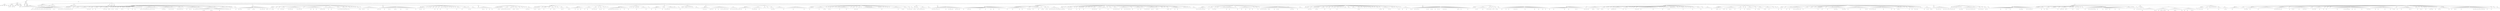 digraph Tree {
	"t0" [label = "TEI"];
	"t1" [label = "teiHeader"];
	"t2" [label = "fileDesc"];
	"t3" [label = "titleStmt"];
	"t4" [label = "title"];
	"t5" [label = "author"];
	"t6" [label = "principal"];
	"t7" [label = "editor"];
	"t8" [label = "editionStmt"];
	"t9" [label = "edition"];
	"t10" [label = "respStmt"];
	"t11" [label = "name"];
	"t12" [label = "resp"];
	"t13" [label = "respStmt"];
	"t14" [label = "name"];
	"t15" [label = "resp"];
	"t16" [label = "publicationStmt"];
	"t17" [label = "publisher"];
	"t18" [label = "idno"];
	"t19" [label = "date"];
	"t20" [label = "availability"];
	"t21" [label = "licence"];
	"t22" [label = "sourceDesc"];
	"t23" [label = "profileDesc"];
	"t24" [label = "creation"];
	"t25" [label = "date"];
	"t26" [label = "langUsage"];
	"t27" [label = "language"];
	"t28" [label = "text"];
	"t29" [label = "body"];
	"t30" [label = "head"];
	"t31" [label = "div"];
	"t32" [label = "head"];
	"t33" [label = "lb"];
	"t34" [label = "lb"];
	"t35" [label = "lb"];
	"t36" [label = "lb"];
	"t37" [label = "lb"];
	"t38" [label = "lb"];
	"t39" [label = "lb"];
	"t40" [label = "lb"];
	"t41" [label = "lb"];
	"t42" [label = "lb"];
	"t43" [label = "lb"];
	"t44" [label = "lb"];
	"t45" [label = "p"];
	"t46" [label = "p"];
	"t47" [label = "ref"];
	"t48" [label = "ref"];
	"t49" [label = "p"];
	"t50" [label = "ref"];
	"t51" [label = "ref"];
	"t52" [label = "ref"];
	"t53" [label = "ref"];
	"t54" [label = "p"];
	"t55" [label = "p"];
	"t56" [label = "p"];
	"t57" [label = "p"];
	"t58" [label = "p"];
	"t59" [label = "div"];
	"t60" [label = "head"];
	"t61" [label = "p"];
	"t62" [label = "hi"];
	"t63" [label = "hi"];
	"t64" [label = "p"];
	"t65" [label = "p"];
	"t66" [label = "ref"];
	"t67" [label = "p"];
	"t68" [label = "div"];
	"t69" [label = "head"];
	"t70" [label = "p"];
	"t71" [label = "hi"];
	"t72" [label = "p"];
	"t73" [label = "p"];
	"t74" [label = "div"];
	"t75" [label = "head"];
	"t76" [label = "p"];
	"t77" [label = "div"];
	"t78" [label = "head"];
	"t79" [label = "p"];
	"t80" [label = "div"];
	"t81" [label = "head"];
	"t82" [label = "div"];
	"t83" [label = "pb"];
	"t84" [label = "head"];
	"t85" [label = "div"];
	"t86" [label = "head"];
	"t87" [label = "sp"];
	"t88" [label = "l"];
	"t89" [label = "ref"];
	"t90" [label = "ref"];
	"t91" [label = "l"];
	"t92" [label = "ref"];
	"t93" [label = "ref"];
	"t94" [label = "l"];
	"t95" [label = "ref"];
	"t96" [label = "ref"];
	"t97" [label = "l"];
	"t98" [label = "l"];
	"t99" [label = "ref"];
	"t100" [label = "l"];
	"t101" [label = "l"];
	"t102" [label = "ref"];
	"t103" [label = "pb"];
	"t104" [label = "l"];
	"t105" [label = "l"];
	"t106" [label = "ref"];
	"t107" [label = "ref"];
	"t108" [label = "l"];
	"t109" [label = "ref"];
	"t110" [label = "ref"];
	"t111" [label = "l"];
	"t112" [label = "l"];
	"t113" [label = "ref"];
	"t114" [label = "l"];
	"t115" [label = "ref"];
	"t116" [label = "l"];
	"t117" [label = "l"];
	"t118" [label = "ref"];
	"t119" [label = "l"];
	"t120" [label = "ref"];
	"t121" [label = "l"];
	"t122" [label = "l"];
	"t123" [label = "l"];
	"t124" [label = "ref"];
	"t125" [label = "l"];
	"t126" [label = "ref"];
	"t127" [label = "l"];
	"t128" [label = "ref"];
	"t129" [label = "ref"];
	"t130" [label = "l"];
	"t131" [label = "div"];
	"t132" [label = "head"];
	"t133" [label = "sp"];
	"t134" [label = "l"];
	"t135" [label = "ref"];
	"t136" [label = "sp"];
	"t137" [label = "l"];
	"t138" [label = "l"];
	"t139" [label = "ref"];
	"t140" [label = "l"];
	"t141" [label = "ref"];
	"t142" [label = "ref"];
	"t143" [label = "pb"];
	"t144" [label = "l"];
	"t145" [label = "ref"];
	"t146" [label = "l"];
	"t147" [label = "sp"];
	"t148" [label = "l"];
	"t149" [label = "ref"];
	"t150" [label = "l"];
	"t151" [label = "sp"];
	"t152" [label = "l"];
	"t153" [label = "l"];
	"t154" [label = "l"];
	"t155" [label = "l"];
	"t156" [label = "sp"];
	"t157" [label = "l"];
	"t158" [label = "l"];
	"t159" [label = "l"];
	"t160" [label = "l"];
	"t161" [label = "l"];
	"t162" [label = "l"];
	"t163" [label = "ref"];
	"t164" [label = "sp"];
	"t165" [label = "l"];
	"t166" [label = "ref"];
	"t167" [label = "sp"];
	"t168" [label = "l"];
	"t169" [label = "ref"];
	"t170" [label = "l"];
	"t171" [label = "l"];
	"t172" [label = "ref"];
	"t173" [label = "sp"];
	"t174" [label = "l"];
	"t175" [label = "l"];
	"t176" [label = "pb"];
	"t177" [label = "l"];
	"t178" [label = "l"];
	"t179" [label = "sp"];
	"t180" [label = "l"];
	"t181" [label = "l"];
	"t182" [label = "sp"];
	"t183" [label = "l"];
	"t184" [label = "l"];
	"t185" [label = "l"];
	"t186" [label = "ref"];
	"t187" [label = "ref"];
	"t188" [label = "l"];
	"t189" [label = "ref"];
	"t190" [label = "l"];
	"t191" [label = "l"];
	"t192" [label = "ref"];
	"t193" [label = "ref"];
	"t194" [label = "sp"];
	"t195" [label = "l"];
	"t196" [label = "sp"];
	"t197" [label = "l"];
	"t198" [label = "ref"];
	"t199" [label = "l"];
	"t200" [label = "ref"];
	"t201" [label = "sp"];
	"t202" [label = "l"];
	"t203" [label = "sp"];
	"t204" [label = "l"];
	"t205" [label = "ref"];
	"t206" [label = "l"];
	"t207" [label = "ref"];
	"t208" [label = "l"];
	"t209" [label = "sp"];
	"t210" [label = "l"];
	"t211" [label = "pb"];
	"t212" [label = "sp"];
	"t213" [label = "l"];
	"t214" [label = "ref"];
	"t215" [label = "l"];
	"t216" [label = "ref"];
	"t217" [label = "sp"];
	"t218" [label = "l"];
	"t219" [label = "sp"];
	"t220" [label = "l"];
	"t221" [label = "l"];
	"t222" [label = "l"];
	"t223" [label = "ref"];
	"t224" [label = "l"];
	"t225" [label = "l"];
	"t226" [label = "sp"];
	"t227" [label = "l"];
	"t228" [label = "ref"];
	"t229" [label = "sp"];
	"t230" [label = "l"];
	"t231" [label = "sp"];
	"t232" [label = "l"];
	"t233" [label = "ref"];
	"t234" [label = "sp"];
	"t235" [label = "l"];
	"t236" [label = "l"];
	"t237" [label = "sp"];
	"t238" [label = "l"];
	"t239" [label = "sp"];
	"t240" [label = "l"];
	"t241" [label = "sp"];
	"t242" [label = "l"];
	"t243" [label = "ref"];
	"t244" [label = "ref"];
	"t245" [label = "pb"];
	"t246" [label = "sp"];
	"t247" [label = "l"];
	"t248" [label = "l"];
	"t249" [label = "ref"];
	"t250" [label = "l"];
	"t251" [label = "l"];
	"t252" [label = "ref"];
	"t253" [label = "ref"];
	"t254" [label = "ref"];
	"t255" [label = "l"];
	"t256" [label = "ref"];
	"t257" [label = "l"];
	"t258" [label = "l"];
	"t259" [label = "ref"];
	"t260" [label = "ref"];
	"t261" [label = "l"];
	"t262" [label = "ref"];
	"t263" [label = "l"];
	"t264" [label = "ref"];
	"t265" [label = "l"];
	"t266" [label = "l"];
	"t267" [label = "sp"];
	"t268" [label = "l"];
	"t269" [label = "sp"];
	"t270" [label = "l"];
	"t271" [label = "l"];
	"t272" [label = "l"];
	"t273" [label = "l"];
	"t274" [label = "ref"];
	"t275" [label = "ref"];
	"t276" [label = "ref"];
	"t277" [label = "l"];
	"t278" [label = "l"];
	"t279" [label = "l"];
	"t280" [label = "l"];
	"t281" [label = "ref"];
	"t282" [label = "l"];
	"t283" [label = "ref"];
	"t284" [label = "l"];
	"t285" [label = "ref"];
	"t286" [label = "l"];
	"t287" [label = "pb"];
	"t288" [label = "l"];
	"t289" [label = "sp"];
	"t290" [label = "l"];
	"t291" [label = "sp"];
	"t292" [label = "l"];
	"t293" [label = "l"];
	"t294" [label = "ref"];
	"t295" [label = "l"];
	"t296" [label = "ref"];
	"t297" [label = "ref"];
	"t298" [label = "ref"];
	"t299" [label = "l"];
	"t300" [label = "ref"];
	"t301" [label = "l"];
	"t302" [label = "sp"];
	"t303" [label = "l"];
	"t304" [label = "sp"];
	"t305" [label = "l"];
	"t306" [label = "l"];
	"t307" [label = "ref"];
	"t308" [label = "l"];
	"t309" [label = "l"];
	"t310" [label = "ref"];
	"t311" [label = "l"];
	"t312" [label = "ref"];
	"t313" [label = "l"];
	"t314" [label = "l"];
	"t315" [label = "ref"];
	"t316" [label = "l"];
	"t317" [label = "l"];
	"t318" [label = "l"];
	"t319" [label = "ref"];
	"t320" [label = "ref"];
	"t321" [label = "l"];
	"t322" [label = "l"];
	"t323" [label = "l"];
	"t324" [label = "pb"];
	"t325" [label = "sp"];
	"t326" [label = "l"];
	"t327" [label = "sp"];
	"t328" [label = "l"];
	"t329" [label = "l"];
	"t330" [label = "p"];
	"t331" [label = "lg"];
	"t332" [label = "l"];
	"t333" [label = "l"];
	"t334" [label = "l"];
	"t335" [label = "l"];
	"t336" [label = "ref"];
	"t337" [label = "lg"];
	"t338" [label = "l"];
	"t339" [label = "ref"];
	"t340" [label = "l"];
	"t341" [label = "l"];
	"t342" [label = "l"];
	"t343" [label = "lg"];
	"t344" [label = "l"];
	"t345" [label = "l"];
	"t346" [label = "ref"];
	"t347" [label = "ref"];
	"t348" [label = "lg"];
	"t349" [label = "l"];
	"t350" [label = "lg"];
	"t351" [label = "l"];
	"t352" [label = "l"];
	"t353" [label = "l"];
	"t354" [label = "l"];
	"t355" [label = "l"];
	"t356" [label = "ref"];
	"t357" [label = "lg"];
	"t358" [label = "l"];
	"t359" [label = "l"];
	"t360" [label = "l"];
	"t361" [label = "l"];
	"t362" [label = "p"];
	"t363" [label = "sp"];
	"t364" [label = "l"];
	"t365" [label = "ref"];
	"t366" [label = "sp"];
	"t367" [label = "l"];
	"t368" [label = "l"];
	"t369" [label = "l"];
	"t370" [label = "l"];
	"t371" [label = "l"];
	"t372" [label = "ref"];
	"t373" [label = "l"];
	"t374" [label = "ref"];
	"t375" [label = "l"];
	"t376" [label = "sp"];
	"t377" [label = "l"];
	"t378" [label = "sp"];
	"t379" [label = "l"];
	"t380" [label = "ref"];
	"t381" [label = "l"];
	"t382" [label = "sp"];
	"t383" [label = "l"];
	"t384" [label = "pb"];
	"t385" [label = "sp"];
	"t386" [label = "l"];
	"t387" [label = "l"];
	"t388" [label = "ref"];
	"t389" [label = "l"];
	"t390" [label = "div"];
	"t391" [label = "head"];
	"t392" [label = "sp"];
	"t393" [label = "l"];
	"t394" [label = "ref"];
	"t395" [label = "l"];
	"t396" [label = "ref"];
	"t397" [label = "ref"];
	"t398" [label = "l"];
	"t399" [label = "l"];
	"t400" [label = "l"];
	"t401" [label = "l"];
	"t402" [label = "l"];
	"t403" [label = "l"];
	"t404" [label = "ref"];
	"t405" [label = "l"];
	"t406" [label = "ref"];
	"t407" [label = "l"];
	"t408" [label = "l"];
	"t409" [label = "l"];
	"t410" [label = "ref"];
	"t411" [label = "ref"];
	"t412" [label = "l"];
	"t413" [label = "l"];
	"t414" [label = "l"];
	"t415" [label = "l"];
	"t416" [label = "l"];
	"t417" [label = "pb"];
	"t418" [label = "l"];
	"t419" [label = "l"];
	"t420" [label = "ref"];
	"t421" [label = "ref"];
	"t422" [label = "l"];
	"t423" [label = "ref"];
	"t424" [label = "l"];
	"t425" [label = "l"];
	"t426" [label = "ref"];
	"t427" [label = "ref"];
	"t428" [label = "l"];
	"t429" [label = "div"];
	"t430" [label = "head"];
	"t431" [label = "sp"];
	"t432" [label = "l"];
	"t433" [label = "ref"];
	"t434" [label = "l"];
	"t435" [label = "l"];
	"t436" [label = "ref"];
	"t437" [label = "ref"];
	"t438" [label = "l"];
	"t439" [label = "sp"];
	"t440" [label = "l"];
	"t441" [label = "l"];
	"t442" [label = "sp"];
	"t443" [label = "l"];
	"t444" [label = "ref"];
	"t445" [label = "l"];
	"t446" [label = "sp"];
	"t447" [label = "l"];
	"t448" [label = "ref"];
	"t449" [label = "l"];
	"t450" [label = "pb"];
	"t451" [label = "l"];
	"t452" [label = "ref"];
	"t453" [label = "l"];
	"t454" [label = "sp"];
	"t455" [label = "l"];
	"t456" [label = "l"];
	"t457" [label = "l"];
	"t458" [label = "ref"];
	"t459" [label = "l"];
	"t460" [label = "ref"];
	"t461" [label = "ref"];
	"t462" [label = "l"];
	"t463" [label = "ref"];
	"t464" [label = "l"];
	"t465" [label = "l"];
	"t466" [label = "l"];
	"t467" [label = "l"];
	"t468" [label = "ref"];
	"t469" [label = "l"];
	"t470" [label = "l"];
	"t471" [label = "ref"];
	"t472" [label = "ref"];
	"t473" [label = "l"];
	"t474" [label = "ref"];
	"t475" [label = "sp"];
	"t476" [label = "l"];
	"t477" [label = "l"];
	"t478" [label = "sp"];
	"t479" [label = "l"];
	"t480" [label = "l"];
	"t481" [label = "l"];
	"t482" [label = "l"];
	"t483" [label = "l"];
	"t484" [label = "ref"];
	"t485" [label = "l"];
	"t486" [label = "l"];
	"t487" [label = "pb"];
	"t488" [label = "l"];
	"t489" [label = "l"];
	"t490" [label = "ref"];
	"t491" [label = "l"];
	"t492" [label = "l"];
	"t493" [label = "l"];
	"t494" [label = "l"];
	"t495" [label = "ref"];
	"t496" [label = "ref"];
	"t497" [label = "sp"];
	"t498" [label = "l"];
	"t499" [label = "ref"];
	"t500" [label = "sp"];
	"t501" [label = "l"];
	"t502" [label = "ref"];
	"t503" [label = "l"];
	"t504" [label = "l"];
	"t505" [label = "l"];
	"t506" [label = "ref"];
	"t507" [label = "l"];
	"t508" [label = "l"];
	"t509" [label = "ref"];
	"t510" [label = "l"];
	"t511" [label = "l"];
	"t512" [label = "l"];
	"t513" [label = "sp"];
	"t514" [label = "l"];
	"t515" [label = "l"];
	"t516" [label = "ref"];
	"t517" [label = "l"];
	"t518" [label = "l"];
	"t519" [label = "ref"];
	"t520" [label = "sp"];
	"t521" [label = "l"];
	"t522" [label = "ref"];
	"t523" [label = "ref"];
	"t524" [label = "l"];
	"t525" [label = "ref"];
	"t526" [label = "pb"];
	"t527" [label = "l"];
	"t528" [label = "ref"];
	"t529" [label = "ref"];
	"t530" [label = "l"];
	"t531" [label = "sp"];
	"t532" [label = "l"];
	"t533" [label = "ref"];
	"t534" [label = "sp"];
	"t535" [label = "l"];
	"t536" [label = "l"];
	"t537" [label = "l"];
	"t538" [label = "sp"];
	"t539" [label = "l"];
	"t540" [label = "sp"];
	"t541" [label = "l"];
	"t542" [label = "sp"];
	"t543" [label = "l"];
	"t544" [label = "sp"];
	"t545" [label = "l"];
	"t546" [label = "l"];
	"t547" [label = "l"];
	"t548" [label = "ref"];
	"t549" [label = "ref"];
	"t550" [label = "sp"];
	"t551" [label = "l"];
	"t552" [label = "sp"];
	"t553" [label = "l"];
	"t554" [label = "ref"];
	"t555" [label = "l"];
	"t556" [label = "ref"];
	"t557" [label = "l"];
	"t558" [label = "l"];
	"t559" [label = "l"];
	"t560" [label = "pb"];
	"t561" [label = "l"];
	"t562" [label = "l"];
	"t563" [label = "l"];
	"t564" [label = "l"];
	"t565" [label = "l"];
	"t566" [label = "l"];
	"t567" [label = "l"];
	"t568" [label = "div"];
	"t569" [label = "head"];
	"t570" [label = "sp"];
	"t571" [label = "l"];
	"t572" [label = "ref"];
	"t573" [label = "ref"];
	"t574" [label = "l"];
	"t575" [label = "ref"];
	"t576" [label = "l"];
	"t577" [label = "l"];
	"t578" [label = "l"];
	"t579" [label = "ref"];
	"t580" [label = "l"];
	"t581" [label = "l"];
	"t582" [label = "l"];
	"t583" [label = "ref"];
	"t584" [label = "l"];
	"t585" [label = "ref"];
	"t586" [label = "l"];
	"t587" [label = "l"];
	"t588" [label = "l"];
	"t589" [label = "l"];
	"t590" [label = "ref"];
	"t591" [label = "pb"];
	"t592" [label = "l"];
	"t593" [label = "l"];
	"t594" [label = "l"];
	"t595" [label = "l"];
	"t596" [label = "ref"];
	"t597" [label = "l"];
	"t598" [label = "l"];
	"t599" [label = "l"];
	"t600" [label = "l"];
	"t601" [label = "ref"];
	"t602" [label = "l"];
	"t603" [label = "ref"];
	"t604" [label = "l"];
	"t605" [label = "l"];
	"t606" [label = "l"];
	"t607" [label = "l"];
	"t608" [label = "l"];
	"t609" [label = "l"];
	"t610" [label = "ref"];
	"t611" [label = "div"];
	"t612" [label = "head"];
	"t613" [label = "sp"];
	"t614" [label = "l"];
	"t615" [label = "sp"];
	"t616" [label = "l"];
	"t617" [label = "l"];
	"t618" [label = "ref"];
	"t619" [label = "l"];
	"t620" [label = "pb"];
	"t621" [label = "l"];
	"t622" [label = "l"];
	"t623" [label = "ref"];
	"t624" [label = "l"];
	"t625" [label = "sp"];
	"t626" [label = "l"];
	"t627" [label = "sp"];
	"t628" [label = "l"];
	"t629" [label = "sp"];
	"t630" [label = "l"];
	"t631" [label = "l"];
	"t632" [label = "sp"];
	"t633" [label = "l"];
	"t634" [label = "l"];
	"t635" [label = "sp"];
	"t636" [label = "l"];
	"t637" [label = "ref"];
	"t638" [label = "l"];
	"t639" [label = "sp"];
	"t640" [label = "l"];
	"t641" [label = "ref"];
	"t642" [label = "l"];
	"t643" [label = "sp"];
	"t644" [label = "l"];
	"t645" [label = "ref"];
	"t646" [label = "l"];
	"t647" [label = "sp"];
	"t648" [label = "l"];
	"t649" [label = "pb"];
	"t650" [label = "sp"];
	"t651" [label = "l"];
	"t652" [label = "l"];
	"t653" [label = "l"];
	"t654" [label = "ref"];
	"t655" [label = "sp"];
	"t656" [label = "l"];
	"t657" [label = "sp"];
	"t658" [label = "l"];
	"t659" [label = "sp"];
	"t660" [label = "l"];
	"t661" [label = "l"];
	"t662" [label = "sp"];
	"t663" [label = "l"];
	"t664" [label = "sp"];
	"t665" [label = "l"];
	"t666" [label = "sp"];
	"t667" [label = "l"];
	"t668" [label = "ref"];
	"t669" [label = "l"];
	"t670" [label = "l"];
	"t671" [label = "l"];
	"t672" [label = "sp"];
	"t673" [label = "l"];
	"t674" [label = "ref"];
	"t675" [label = "l"];
	"t676" [label = "l"];
	"t677" [label = "l"];
	"t678" [label = "l"];
	"t679" [label = "l"];
	"t680" [label = "pb"];
	"t681" [label = "sp"];
	"t682" [label = "l"];
	"t683" [label = "ref"];
	"t684" [label = "sp"];
	"t685" [label = "l"];
	"t686" [label = "l"];
	"t687" [label = "l"];
	"t688" [label = "l"];
	"t689" [label = "div"];
	"t690" [label = "head"];
	"t691" [label = "sp"];
	"t692" [label = "l"];
	"t693" [label = "l"];
	"t694" [label = "l"];
	"t695" [label = "l"];
	"t696" [label = "l"];
	"t697" [label = "ref"];
	"t698" [label = "l"];
	"t699" [label = "ref"];
	"t700" [label = "l"];
	"t701" [label = "l"];
	"t702" [label = "ref"];
	"t703" [label = "l"];
	"t704" [label = "l"];
	"t705" [label = "ref"];
	"t706" [label = "l"];
	"t707" [label = "l"];
	"t708" [label = "ref"];
	"t709" [label = "div"];
	"t710" [label = "pb"];
	"t711" [label = "head"];
	"t712" [label = "sp"];
	"t713" [label = "l"];
	"t714" [label = "l"];
	"t715" [label = "sp"];
	"t716" [label = "l"];
	"t717" [label = "sp"];
	"t718" [label = "l"];
	"t719" [label = "l"];
	"t720" [label = "ref"];
	"t721" [label = "ref"];
	"t722" [label = "l"];
	"t723" [label = "l"];
	"t724" [label = "l"];
	"t725" [label = "ref"];
	"t726" [label = "sp"];
	"t727" [label = "l"];
	"t728" [label = "ref"];
	"t729" [label = "l"];
	"t730" [label = "ref"];
	"t731" [label = "ref"];
	"t732" [label = "l"];
	"t733" [label = "ref"];
	"t734" [label = "l"];
	"t735" [label = "ref"];
	"t736" [label = "sp"];
	"t737" [label = "l"];
	"t738" [label = "ref"];
	"t739" [label = "l"];
	"t740" [label = "l"];
	"t741" [label = "pb"];
	"t742" [label = "sp"];
	"t743" [label = "l"];
	"t744" [label = "ref"];
	"t745" [label = "ref"];
	"t746" [label = "sp"];
	"t747" [label = "l"];
	"t748" [label = "l"];
	"t749" [label = "ref"];
	"t750" [label = "l"];
	"t751" [label = "ref"];
	"t752" [label = "sp"];
	"t753" [label = "l"];
	"t754" [label = "l"];
	"t755" [label = "sp"];
	"t756" [label = "l"];
	"t757" [label = "l"];
	"t758" [label = "sp"];
	"t759" [label = "l"];
	"t760" [label = "sp"];
	"t761" [label = "l"];
	"t762" [label = "sp"];
	"t763" [label = "l"];
	"t764" [label = "ref"];
	"t765" [label = "ref"];
	"t766" [label = "l"];
	"t767" [label = "ref"];
	"t768" [label = "l"];
	"t769" [label = "p"];
	"t770" [label = "div"];
	"t771" [label = "pb"];
	"t772" [label = "head"];
	"t773" [label = "div"];
	"t774" [label = "head"];
	"t775" [label = "sp"];
	"t776" [label = "l"];
	"t777" [label = "sp"];
	"t778" [label = "l"];
	"t779" [label = "ref"];
	"t780" [label = "sp"];
	"t781" [label = "l"];
	"t782" [label = "ref"];
	"t783" [label = "l"];
	"t784" [label = "l"];
	"t785" [label = "ref"];
	"t786" [label = "l"];
	"t787" [label = "ref"];
	"t788" [label = "sp"];
	"t789" [label = "l"];
	"t790" [label = "sp"];
	"t791" [label = "l"];
	"t792" [label = "l"];
	"t793" [label = "pb"];
	"t794" [label = "l"];
	"t795" [label = "l"];
	"t796" [label = "sp"];
	"t797" [label = "l"];
	"t798" [label = "l"];
	"t799" [label = "sp"];
	"t800" [label = "l"];
	"t801" [label = "ref"];
	"t802" [label = "l"];
	"t803" [label = "l"];
	"t804" [label = "ref"];
	"t805" [label = "l"];
	"t806" [label = "ref"];
	"t807" [label = "sp"];
	"t808" [label = "l"];
	"t809" [label = "sp"];
	"t810" [label = "l"];
	"t811" [label = "l"];
	"t812" [label = "sp"];
	"t813" [label = "l"];
	"t814" [label = "l"];
	"t815" [label = "ref"];
	"t816" [label = "l"];
	"t817" [label = "ref"];
	"t818" [label = "l"];
	"t819" [label = "sp"];
	"t820" [label = "l"];
	"t821" [label = "l"];
	"t822" [label = "l"];
	"t823" [label = "ref"];
	"t824" [label = "l"];
	"t825" [label = "pb"];
	"t826" [label = "div"];
	"t827" [label = "head"];
	"t828" [label = "sp"];
	"t829" [label = "l"];
	"t830" [label = "l"];
	"t831" [label = "l"];
	"t832" [label = "l"];
	"t833" [label = "ref"];
	"t834" [label = "l"];
	"t835" [label = "l"];
	"t836" [label = "ref"];
	"t837" [label = "l"];
	"t838" [label = "l"];
	"t839" [label = "ref"];
	"t840" [label = "l"];
	"t841" [label = "l"];
	"t842" [label = "sp"];
	"t843" [label = "l"];
	"t844" [label = "ref"];
	"t845" [label = "l"];
	"t846" [label = "l"];
	"t847" [label = "ref"];
	"t848" [label = "l"];
	"t849" [label = "l"];
	"t850" [label = "l"];
	"t851" [label = "sp"];
	"t852" [label = "l"];
	"t853" [label = "ref"];
	"t854" [label = "l"];
	"t855" [label = "ref"];
	"t856" [label = "pb"];
	"t857" [label = "l"];
	"t858" [label = "ref"];
	"t859" [label = "l"];
	"t860" [label = "sp"];
	"t861" [label = "l"];
	"t862" [label = "sp"];
	"t863" [label = "l"];
	"t864" [label = "ref"];
	"t865" [label = "l"];
	"t866" [label = "ref"];
	"t867" [label = "l"];
	"t868" [label = "sp"];
	"t869" [label = "l"];
	"t870" [label = "ref"];
	"t871" [label = "l"];
	"t872" [label = "sp"];
	"t873" [label = "l"];
	"t874" [label = "sp"];
	"t875" [label = "l"];
	"t876" [label = "div"];
	"t877" [label = "head"];
	"t878" [label = "sp"];
	"t879" [label = "l"];
	"t880" [label = "l"];
	"t881" [label = "l"];
	"t882" [label = "ref"];
	"t883" [label = "l"];
	"t884" [label = "ref"];
	"t885" [label = "ref"];
	"t886" [label = "ref"];
	"t887" [label = "pb"];
	"t888" [label = "l"];
	"t889" [label = "ref"];
	"t890" [label = "l"];
	"t891" [label = "ref"];
	"t892" [label = "l"];
	"t893" [label = "ref"];
	"t894" [label = "l"];
	"t895" [label = "l"];
	"t896" [label = "hi"];
	"t897" [label = "l"];
	"t898" [label = "l"];
	"t899" [label = "l"];
	"t900" [label = "ref"];
	"t901" [label = "l"];
	"t902" [label = "l"];
	"t903" [label = "l"];
	"t904" [label = "ref"];
	"t905" [label = "sp"];
	"t906" [label = "l"];
	"t907" [label = "sp"];
	"t908" [label = "l"];
	"t909" [label = "sp"];
	"t910" [label = "l"];
	"t911" [label = "l"];
	"t912" [label = "sp"];
	"t913" [label = "l"];
	"t914" [label = "l"];
	"t915" [label = "ref"];
	"t916" [label = "l"];
	"t917" [label = "sp"];
	"t918" [label = "l"];
	"t919" [label = "pb"];
	"t920" [label = "sp"];
	"t921" [label = "l"];
	"t922" [label = "l"];
	"t923" [label = "l"];
	"t924" [label = "l"];
	"t925" [label = "l"];
	"t926" [label = "ref"];
	"t927" [label = "l"];
	"t928" [label = "sp"];
	"t929" [label = "l"];
	"t930" [label = "l"];
	"t931" [label = "div"];
	"t932" [label = "head"];
	"t933" [label = "sp"];
	"t934" [label = "l"];
	"t935" [label = "ref"];
	"t936" [label = "l"];
	"t937" [label = "l"];
	"t938" [label = "l"];
	"t939" [label = "ref"];
	"t940" [label = "l"];
	"t941" [label = "l"];
	"t942" [label = "l"];
	"t943" [label = "l"];
	"t944" [label = "pb"];
	"t945" [label = "sp"];
	"t946" [label = "l"];
	"t947" [label = "ref"];
	"t948" [label = "l"];
	"t949" [label = "l"];
	"t950" [label = "ref"];
	"t951" [label = "sp"];
	"t952" [label = "l"];
	"t953" [label = "l"];
	"t954" [label = "ref"];
	"t955" [label = "ref"];
	"t956" [label = "l"];
	"t957" [label = "ref"];
	"t958" [label = "l"];
	"t959" [label = "l"];
	"t960" [label = "l"];
	"t961" [label = "l"];
	"t962" [label = "l"];
	"t963" [label = "sp"];
	"t964" [label = "l"];
	"t965" [label = "sp"];
	"t966" [label = "l"];
	"t967" [label = "l"];
	"t968" [label = "ref"];
	"t969" [label = "div"];
	"t970" [label = "head"];
	"t971" [label = "sp"];
	"t972" [label = "l"];
	"t973" [label = "l"];
	"t974" [label = "pb"];
	"t975" [label = "sp"];
	"t976" [label = "l"];
	"t977" [label = "l"];
	"t978" [label = "l"];
	"t979" [label = "sp"];
	"t980" [label = "l"];
	"t981" [label = "sp"];
	"t982" [label = "l"];
	"t983" [label = "sp"];
	"t984" [label = "l"];
	"t985" [label = "sp"];
	"t986" [label = "l"];
	"t987" [label = "l"];
	"t988" [label = "sp"];
	"t989" [label = "l"];
	"t990" [label = "l"];
	"t991" [label = "l"];
	"t992" [label = "l"];
	"t993" [label = "div"];
	"t994" [label = "head"];
	"t995" [label = "sp"];
	"t996" [label = "l"];
	"t997" [label = "l"];
	"t998" [label = "l"];
	"t999" [label = "pb"];
	"t1000" [label = "l"];
	"t1001" [label = "ref"];
	"t1002" [label = "l"];
	"t1003" [label = "ref"];
	"t1004" [label = "l"];
	"t1005" [label = "l"];
	"t1006" [label = "l"];
	"t1007" [label = "sp"];
	"t1008" [label = "l"];
	"t1009" [label = "ref"];
	"t1010" [label = "ref"];
	"t1011" [label = "l"];
	"t1012" [label = "ref"];
	"t1013" [label = "l"];
	"t1014" [label = "l"];
	"t1015" [label = "ref"];
	"t1016" [label = "l"];
	"t1017" [label = "l"];
	"t1018" [label = "ref"];
	"t1019" [label = "l"];
	"t1020" [label = "l"];
	"t1021" [label = "ref"];
	"t1022" [label = "l"];
	"t1023" [label = "ref"];
	"t1024" [label = "l"];
	"t1025" [label = "l"];
	"t1026" [label = "ref"];
	"t1027" [label = "ref"];
	"t1028" [label = "l"];
	"t1029" [label = "ref"];
	"t1030" [label = "l"];
	"t1031" [label = "ref"];
	"t1032" [label = "l"];
	"t1033" [label = "sp"];
	"t1034" [label = "l"];
	"t1035" [label = "ref"];
	"t1036" [label = "l"];
	"t1037" [label = "ref"];
	"t1038" [label = "l"];
	"t1039" [label = "ref"];
	"t1040" [label = "l"];
	"t1041" [label = "ref"];
	"t1042" [label = "l"];
	"t1043" [label = "ref"];
	"t1044" [label = "pb"];
	"t1045" [label = "l"];
	"t1046" [label = "div"];
	"t1047" [label = "head"];
	"t1048" [label = "sp"];
	"t1049" [label = "l"];
	"t1050" [label = "l"];
	"t1051" [label = "ref"];
	"t1052" [label = "ref"];
	"t1053" [label = "l"];
	"t1054" [label = "ref"];
	"t1055" [label = "l"];
	"t1056" [label = "l"];
	"t1057" [label = "l"];
	"t1058" [label = "ref"];
	"t1059" [label = "l"];
	"t1060" [label = "l"];
	"t1061" [label = "l"];
	"t1062" [label = "l"];
	"t1063" [label = "sp"];
	"t1064" [label = "l"];
	"t1065" [label = "ref"];
	"t1066" [label = "l"];
	"t1067" [label = "l"];
	"t1068" [label = "ref"];
	"t1069" [label = "ref"];
	"t1070" [label = "l"];
	"t1071" [label = "pb"];
	"t1072" [label = "l"];
	"t1073" [label = "l"];
	"t1074" [label = "ref"];
	"t1075" [label = "l"];
	"t1076" [label = "l"];
	"t1077" [label = "sp"];
	"t1078" [label = "l"];
	"t1079" [label = "l"];
	"t1080" [label = "l"];
	"t1081" [label = "sp"];
	"t1082" [label = "l"];
	"t1083" [label = "l"];
	"t1084" [label = "sp"];
	"t1085" [label = "l"];
	"t1086" [label = "l"];
	"t1087" [label = "ref"];
	"t1088" [label = "l"];
	"t1089" [label = "ref"];
	"t1090" [label = "ref"];
	"t1091" [label = "l"];
	"t1092" [label = "sp"];
	"t1093" [label = "l"];
	"t1094" [label = "l"];
	"t1095" [label = "l"];
	"t1096" [label = "l"];
	"t1097" [label = "l"];
	"t1098" [label = "l"];
	"t1099" [label = "l"];
	"t1100" [label = "pb"];
	"t1101" [label = "l"];
	"t1102" [label = "sp"];
	"t1103" [label = "l"];
	"t1104" [label = "l"];
	"t1105" [label = "l"];
	"t1106" [label = "l"];
	"t1107" [label = "l"];
	"t1108" [label = "l"];
	"t1109" [label = "ref"];
	"t1110" [label = "l"];
	"t1111" [label = "l"];
	"t1112" [label = "l"];
	"t1113" [label = "l"];
	"t1114" [label = "l"];
	"t1115" [label = "l"];
	"t1116" [label = "l"];
	"t1117" [label = "l"];
	"t1118" [label = "ref"];
	"t1119" [label = "l"];
	"t1120" [label = "l"];
	"t1121" [label = "div"];
	"t1122" [label = "pb"];
	"t1123" [label = "head"];
	"t1124" [label = "sp"];
	"t1125" [label = "l"];
	"t1126" [label = "l"];
	"t1127" [label = "ref"];
	"t1128" [label = "l"];
	"t1129" [label = "l"];
	"t1130" [label = "l"];
	"t1131" [label = "sp"];
	"t1132" [label = "l"];
	"t1133" [label = "l"];
	"t1134" [label = "l"];
	"t1135" [label = "l"];
	"t1136" [label = "ref"];
	"t1137" [label = "l"];
	"t1138" [label = "l"];
	"t1139" [label = "l"];
	"t1140" [label = "l"];
	"t1141" [label = "ref"];
	"t1142" [label = "ref"];
	"t1143" [label = "sp"];
	"t1144" [label = "l"];
	"t1145" [label = "sp"];
	"t1146" [label = "l"];
	"t1147" [label = "sp"];
	"t1148" [label = "l"];
	"t1149" [label = "ref"];
	"t1150" [label = "l"];
	"t1151" [label = "pb"];
	"t1152" [label = "l"];
	"t1153" [label = "sp"];
	"t1154" [label = "l"];
	"t1155" [label = "sp"];
	"t1156" [label = "l"];
	"t1157" [label = "sp"];
	"t1158" [label = "l"];
	"t1159" [label = "sp"];
	"t1160" [label = "l"];
	"t1161" [label = "l"];
	"t1162" [label = "l"];
	"t1163" [label = "ref"];
	"t1164" [label = "l"];
	"t1165" [label = "l"];
	"t1166" [label = "l"];
	"t1167" [label = "l"];
	"t1168" [label = "l"];
	"t1169" [label = "ref"];
	"t1170" [label = "l"];
	"t1171" [label = "l"];
	"t1172" [label = "sp"];
	"t1173" [label = "l"];
	"t1174" [label = "sp"];
	"t1175" [label = "l"];
	"t1176" [label = "l"];
	"t1177" [label = "l"];
	"t1178" [label = "ref"];
	"t1179" [label = "sp"];
	"t1180" [label = "l"];
	"t1181" [label = "pb"];
	"t1182" [label = "sp"];
	"t1183" [label = "l"];
	"t1184" [label = "ref"];
	"t1185" [label = "l"];
	"t1186" [label = "l"];
	"t1187" [label = "sp"];
	"t1188" [label = "l"];
	"t1189" [label = "sp"];
	"t1190" [label = "l"];
	"t1191" [label = "l"];
	"t1192" [label = "l"];
	"t1193" [label = "l"];
	"t1194" [label = "l"];
	"t1195" [label = "l"];
	"t1196" [label = "l"];
	"t1197" [label = "l"];
	"t1198" [label = "sp"];
	"t1199" [label = "l"];
	"t1200" [label = "sp"];
	"t1201" [label = "l"];
	"t1202" [label = "sp"];
	"t1203" [label = "l"];
	"t1204" [label = "pb"];
	"t1205" [label = "sp"];
	"t1206" [label = "l"];
	"t1207" [label = "l"];
	"t1208" [label = "l"];
	"t1209" [label = "l"];
	"t1210" [label = "ref"];
	"t1211" [label = "sp"];
	"t1212" [label = "l"];
	"t1213" [label = "sp"];
	"t1214" [label = "l"];
	"t1215" [label = "sp"];
	"t1216" [label = "l"];
	"t1217" [label = "sp"];
	"t1218" [label = "l"];
	"t1219" [label = "l"];
	"t1220" [label = "sp"];
	"t1221" [label = "l"];
	"t1222" [label = "sp"];
	"t1223" [label = "l"];
	"t1224" [label = "l"];
	"t1225" [label = "l"];
	"t1226" [label = "l"];
	"t1227" [label = "l"];
	"t1228" [label = "l"];
	"t1229" [label = "ref"];
	"t1230" [label = "l"];
	"t1231" [label = "l"];
	"t1232" [label = "l"];
	"t1233" [label = "pb"];
	"t1234" [label = "sp"];
	"t1235" [label = "l"];
	"t1236" [label = "ref"];
	"t1237" [label = "l"];
	"t1238" [label = "l"];
	"t1239" [label = "l"];
	"t1240" [label = "ref"];
	"t1241" [label = "sp"];
	"t1242" [label = "l"];
	"t1243" [label = "ref"];
	"t1244" [label = "ref"];
	"t1245" [label = "l"];
	"t1246" [label = "sp"];
	"t1247" [label = "l"];
	"t1248" [label = "ref"];
	"t1249" [label = "l"];
	"t1250" [label = "div"];
	"t1251" [label = "head"];
	"t1252" [label = "sp"];
	"t1253" [label = "l"];
	"t1254" [label = "ref"];
	"t1255" [label = "ref"];
	"t1256" [label = "sp"];
	"t1257" [label = "l"];
	"t1258" [label = "l"];
	"t1259" [label = "l"];
	"t1260" [label = "ref"];
	"t1261" [label = "ref"];
	"t1262" [label = "sp"];
	"t1263" [label = "l"];
	"t1264" [label = "l"];
	"t1265" [label = "ref"];
	"t1266" [label = "ref"];
	"t1267" [label = "pb"];
	"t1268" [label = "l"];
	"t1269" [label = "ref"];
	"t1270" [label = "l"];
	"t1271" [label = "l"];
	"t1272" [label = "l"];
	"t1273" [label = "sp"];
	"t1274" [label = "l"];
	"t1275" [label = "l"];
	"t1276" [label = "l"];
	"t1277" [label = "div"];
	"t1278" [label = "head"];
	"t1279" [label = "sp"];
	"t1280" [label = "l"];
	"t1281" [label = "ref"];
	"t1282" [label = "l"];
	"t1283" [label = "ref"];
	"t1284" [label = "ref"];
	"t1285" [label = "l"];
	"t1286" [label = "l"];
	"t1287" [label = "ref"];
	"t1288" [label = "ref"];
	"t1289" [label = "l"];
	"t1290" [label = "l"];
	"t1291" [label = "ref"];
	"t1292" [label = "l"];
	"t1293" [label = "l"];
	"t1294" [label = "l"];
	"t1295" [label = "l"];
	"t1296" [label = "l"];
	"t1297" [label = "ref"];
	"t1298" [label = "l"];
	"t1299" [label = "l"];
	"t1300" [label = "ref"];
	"t1301" [label = "l"];
	"t1302" [label = "ref"];
	"t1303" [label = "pb"];
	"t1304" [label = "l"];
	"t1305" [label = "l"];
	"t1306" [label = "ref"];
	"t1307" [label = "l"];
	"t1308" [label = "l"];
	"t1309" [label = "l"];
	"t1310" [label = "ref"];
	"t1311" [label = "ref"];
	"t1312" [label = "ref"];
	"t1313" [label = "l"];
	"t1314" [label = "l"];
	"t1315" [label = "ref"];
	"t1316" [label = "l"];
	"t1317" [label = "p"];
	"t1318" [label = "div"];
	"t1319" [label = "pb"];
	"t1320" [label = "head"];
	"t1321" [label = "div"];
	"t1322" [label = "head"];
	"t1323" [label = "sp"];
	"t1324" [label = "l"];
	"t1325" [label = "ref"];
	"t1326" [label = "l"];
	"t1327" [label = "l"];
	"t1328" [label = "l"];
	"t1329" [label = "l"];
	"t1330" [label = "ref"];
	"t1331" [label = "ref"];
	"t1332" [label = "l"];
	"t1333" [label = "ref"];
	"t1334" [label = "l"];
	"t1335" [label = "l"];
	"t1336" [label = "l"];
	"t1337" [label = "l"];
	"t1338" [label = "l"];
	"t1339" [label = "l"];
	"t1340" [label = "l"];
	"t1341" [label = "pb"];
	"t1342" [label = "l"];
	"t1343" [label = "l"];
	"t1344" [label = "l"];
	"t1345" [label = "l"];
	"t1346" [label = "ref"];
	"t1347" [label = "l"];
	"t1348" [label = "l"];
	"t1349" [label = "l"];
	"t1350" [label = "l"];
	"t1351" [label = "ref"];
	"t1352" [label = "l"];
	"t1353" [label = "l"];
	"t1354" [label = "ref"];
	"t1355" [label = "l"];
	"t1356" [label = "l"];
	"t1357" [label = "l"];
	"t1358" [label = "l"];
	"t1359" [label = "ref"];
	"t1360" [label = "l"];
	"t1361" [label = "l"];
	"t1362" [label = "l"];
	"t1363" [label = "l"];
	"t1364" [label = "l"];
	"t1365" [label = "div"];
	"t1366" [label = "pb"];
	"t1367" [label = "head"];
	"t1368" [label = "sp"];
	"t1369" [label = "l"];
	"t1370" [label = "ref"];
	"t1371" [label = "l"];
	"t1372" [label = "sp"];
	"t1373" [label = "l"];
	"t1374" [label = "l"];
	"t1375" [label = "l"];
	"t1376" [label = "ref"];
	"t1377" [label = "l"];
	"t1378" [label = "l"];
	"t1379" [label = "l"];
	"t1380" [label = "l"];
	"t1381" [label = "l"];
	"t1382" [label = "ref"];
	"t1383" [label = "l"];
	"t1384" [label = "l"];
	"t1385" [label = "ref"];
	"t1386" [label = "l"];
	"t1387" [label = "l"];
	"t1388" [label = "l"];
	"t1389" [label = "sp"];
	"t1390" [label = "l"];
	"t1391" [label = "ref"];
	"t1392" [label = "l"];
	"t1393" [label = "ref"];
	"t1394" [label = "pb"];
	"t1395" [label = "l"];
	"t1396" [label = "sp"];
	"t1397" [label = "l"];
	"t1398" [label = "l"];
	"t1399" [label = "ref"];
	"t1400" [label = "l"];
	"t1401" [label = "l"];
	"t1402" [label = "l"];
	"t1403" [label = "l"];
	"t1404" [label = "ref"];
	"t1405" [label = "l"];
	"t1406" [label = "l"];
	"t1407" [label = "sp"];
	"t1408" [label = "l"];
	"t1409" [label = "ref"];
	"t1410" [label = "ref"];
	"t1411" [label = "sp"];
	"t1412" [label = "l"];
	"t1413" [label = "l"];
	"t1414" [label = "l"];
	"t1415" [label = "ref"];
	"t1416" [label = "ref"];
	"t1417" [label = "l"];
	"t1418" [label = "sp"];
	"t1419" [label = "l"];
	"t1420" [label = "sp"];
	"t1421" [label = "l"];
	"t1422" [label = "ref"];
	"t1423" [label = "l"];
	"t1424" [label = "ref"];
	"t1425" [label = "l"];
	"t1426" [label = "ref"];
	"t1427" [label = "l"];
	"t1428" [label = "ref"];
	"t1429" [label = "ref"];
	"t1430" [label = "l"];
	"t1431" [label = "ref"];
	"t1432" [label = "ref"];
	"t1433" [label = "l"];
	"t1434" [label = "ref"];
	"t1435" [label = "pb"];
	"t1436" [label = "l"];
	"t1437" [label = "div"];
	"t1438" [label = "head"];
	"t1439" [label = "sp"];
	"t1440" [label = "l"];
	"t1441" [label = "l"];
	"t1442" [label = "l"];
	"t1443" [label = "ref"];
	"t1444" [label = "ref"];
	"t1445" [label = "ref"];
	"t1446" [label = "sp"];
	"t1447" [label = "l"];
	"t1448" [label = "sp"];
	"t1449" [label = "l"];
	"t1450" [label = "sp"];
	"t1451" [label = "l"];
	"t1452" [label = "l"];
	"t1453" [label = "ref"];
	"t1454" [label = "l"];
	"t1455" [label = "ref"];
	"t1456" [label = "l"];
	"t1457" [label = "ref"];
	"t1458" [label = "l"];
	"t1459" [label = "sp"];
	"t1460" [label = "l"];
	"t1461" [label = "sp"];
	"t1462" [label = "l"];
	"t1463" [label = "l"];
	"t1464" [label = "ref"];
	"t1465" [label = "pb"];
	"t1466" [label = "sp"];
	"t1467" [label = "l"];
	"t1468" [label = "sp"];
	"t1469" [label = "l"];
	"t1470" [label = "ref"];
	"t1471" [label = "sp"];
	"t1472" [label = "l"];
	"t1473" [label = "l"];
	"t1474" [label = "l"];
	"t1475" [label = "ref"];
	"t1476" [label = "sp"];
	"t1477" [label = "l"];
	"t1478" [label = "l"];
	"t1479" [label = "sp"];
	"t1480" [label = "l"];
	"t1481" [label = "sp"];
	"t1482" [label = "l"];
	"t1483" [label = "sp"];
	"t1484" [label = "l"];
	"t1485" [label = "sp"];
	"t1486" [label = "l"];
	"t1487" [label = "l"];
	"t1488" [label = "ref"];
	"t1489" [label = "l"];
	"t1490" [label = "ref"];
	"t1491" [label = "ref"];
	"t1492" [label = "l"];
	"t1493" [label = "ref"];
	"t1494" [label = "sp"];
	"t1495" [label = "l"];
	"t1496" [label = "sp"];
	"t1497" [label = "l"];
	"t1498" [label = "sp"];
	"t1499" [label = "l"];
	"t1500" [label = "pb"];
	"t1501" [label = "l"];
	"t1502" [label = "l"];
	"t1503" [label = "l"];
	"t1504" [label = "l"];
	"t1505" [label = "l"];
	"t1506" [label = "sp"];
	"t1507" [label = "l"];
	"t1508" [label = "ref"];
	"t1509" [label = "sp"];
	"t1510" [label = "l"];
	"t1511" [label = "l"];
	"t1512" [label = "l"];
	"t1513" [label = "sp"];
	"t1514" [label = "l"];
	"t1515" [label = "l"];
	"t1516" [label = "ref"];
	"t1517" [label = "l"];
	"t1518" [label = "ref"];
	"t1519" [label = "ref"];
	"t1520" [label = "l"];
	"t1521" [label = "ref"];
	"t1522" [label = "sp"];
	"t1523" [label = "l"];
	"t1524" [label = "ref"];
	"t1525" [label = "l"];
	"t1526" [label = "l"];
	"t1527" [label = "ref"];
	"t1528" [label = "l"];
	"t1529" [label = "l"];
	"t1530" [label = "ref"];
	"t1531" [label = "l"];
	"t1532" [label = "ref"];
	"t1533" [label = "l"];
	"t1534" [label = "ref"];
	"t1535" [label = "l"];
	"t1536" [label = "pb"];
	"t1537" [label = "l"];
	"t1538" [label = "ref"];
	"t1539" [label = "sp"];
	"t1540" [label = "l"];
	"t1541" [label = "l"];
	"t1542" [label = "ref"];
	"t1543" [label = "sp"];
	"t1544" [label = "l"];
	"t1545" [label = "l"];
	"t1546" [label = "l"];
	"t1547" [label = "l"];
	"t1548" [label = "ref"];
	"t1549" [label = "l"];
	"t1550" [label = "l"];
	"t1551" [label = "ref"];
	"t1552" [label = "l"];
	"t1553" [label = "l"];
	"t1554" [label = "sp"];
	"t1555" [label = "l"];
	"t1556" [label = "ref"];
	"t1557" [label = "sp"];
	"t1558" [label = "l"];
	"t1559" [label = "ref"];
	"t1560" [label = "l"];
	"t1561" [label = "ref"];
	"t1562" [label = "l"];
	"t1563" [label = "ref"];
	"t1564" [label = "l"];
	"t1565" [label = "l"];
	"t1566" [label = "ref"];
	"t1567" [label = "l"];
	"t1568" [label = "ref"];
	"t1569" [label = "l"];
	"t1570" [label = "l"];
	"t1571" [label = "l"];
	"t1572" [label = "ref"];
	"t1573" [label = "pb"];
	"t1574" [label = "l"];
	"t1575" [label = "sp"];
	"t1576" [label = "l"];
	"t1577" [label = "sp"];
	"t1578" [label = "l"];
	"t1579" [label = "l"];
	"t1580" [label = "l"];
	"t1581" [label = "sp"];
	"t1582" [label = "l"];
	"t1583" [label = "sp"];
	"t1584" [label = "l"];
	"t1585" [label = "l"];
	"t1586" [label = "ref"];
	"t1587" [label = "ref"];
	"t1588" [label = "l"];
	"t1589" [label = "sp"];
	"t1590" [label = "l"];
	"t1591" [label = "ref"];
	"t1592" [label = "l"];
	"t1593" [label = "l"];
	"t1594" [label = "l"];
	"t1595" [label = "ref"];
	"t1596" [label = "l"];
	"t1597" [label = "l"];
	"t1598" [label = "ref"];
	"t1599" [label = "l"];
	"t1600" [label = "l"];
	"t1601" [label = "sp"];
	"t1602" [label = "l"];
	"t1603" [label = "pb"];
	"t1604" [label = "sp"];
	"t1605" [label = "l"];
	"t1606" [label = "l"];
	"t1607" [label = "l"];
	"t1608" [label = "l"];
	"t1609" [label = "sp"];
	"t1610" [label = "l"];
	"t1611" [label = "sp"];
	"t1612" [label = "l"];
	"t1613" [label = "sp"];
	"t1614" [label = "l"];
	"t1615" [label = "sp"];
	"t1616" [label = "l"];
	"t1617" [label = "l"];
	"t1618" [label = "l"];
	"t1619" [label = "l"];
	"t1620" [label = "ref"];
	"t1621" [label = "div"];
	"t1622" [label = "head"];
	"t1623" [label = "sp"];
	"t1624" [label = "l"];
	"t1625" [label = "ref"];
	"t1626" [label = "l"];
	"t1627" [label = "l"];
	"t1628" [label = "ref"];
	"t1629" [label = "ref"];
	"t1630" [label = "l"];
	"t1631" [label = "ref"];
	"t1632" [label = "ref"];
	"t1633" [label = "pb"];
	"t1634" [label = "l"];
	"t1635" [label = "l"];
	"t1636" [label = "l"];
	"t1637" [label = "sp"];
	"t1638" [label = "l"];
	"t1639" [label = "sp"];
	"t1640" [label = "l"];
	"t1641" [label = "ref"];
	"t1642" [label = "l"];
	"t1643" [label = "l"];
	"t1644" [label = "l"];
	"t1645" [label = "ref"];
	"t1646" [label = "sp"];
	"t1647" [label = "l"];
	"t1648" [label = "ref"];
	"t1649" [label = "ref"];
	"t1650" [label = "sp"];
	"t1651" [label = "l"];
	"t1652" [label = "l"];
	"t1653" [label = "l"];
	"t1654" [label = "sp"];
	"t1655" [label = "l"];
	"t1656" [label = "sp"];
	"t1657" [label = "l"];
	"t1658" [label = "l"];
	"t1659" [label = "l"];
	"t1660" [label = "l"];
	"t1661" [label = "l"];
	"t1662" [label = "ref"];
	"t1663" [label = "l"];
	"t1664" [label = "l"];
	"t1665" [label = "pb"];
	"t1666" [label = "l"];
	"t1667" [label = "l"];
	"t1668" [label = "l"];
	"t1669" [label = "l"];
	"t1670" [label = "l"];
	"t1671" [label = "sp"];
	"t1672" [label = "l"];
	"t1673" [label = "ref"];
	"t1674" [label = "sp"];
	"t1675" [label = "l"];
	"t1676" [label = "l"];
	"t1677" [label = "l"];
	"t1678" [label = "ref"];
	"t1679" [label = "l"];
	"t1680" [label = "l"];
	"t1681" [label = "l"];
	"t1682" [label = "ref"];
	"t1683" [label = "l"];
	"t1684" [label = "l"];
	"t1685" [label = "l"];
	"t1686" [label = "ref"];
	"t1687" [label = "l"];
	"t1688" [label = "l"];
	"t1689" [label = "ref"];
	"t1690" [label = "sp"];
	"t1691" [label = "l"];
	"t1692" [label = "l"];
	"t1693" [label = "sp"];
	"t1694" [label = "l"];
	"t1695" [label = "l"];
	"t1696" [label = "ref"];
	"t1697" [label = "pb"];
	"t1698" [label = "sp"];
	"t1699" [label = "l"];
	"t1700" [label = "sp"];
	"t1701" [label = "l"];
	"t1702" [label = "l"];
	"t1703" [label = "ref"];
	"t1704" [label = "l"];
	"t1705" [label = "ref"];
	"t1706" [label = "ref"];
	"t1707" [label = "l"];
	"t1708" [label = "ref"];
	"t1709" [label = "ref"];
	"t1710" [label = "l"];
	"t1711" [label = "l"];
	"t1712" [label = "l"];
	"t1713" [label = "ref"];
	"t1714" [label = "ref"];
	"t1715" [label = "l"];
	"t1716" [label = "l"];
	"t1717" [label = "l"];
	"t1718" [label = "l"];
	"t1719" [label = "ref"];
	"t1720" [label = "l"];
	"t1721" [label = "l"];
	"t1722" [label = "ref"];
	"t1723" [label = "l"];
	"t1724" [label = "ref"];
	"t1725" [label = "l"];
	"t1726" [label = "l"];
	"t1727" [label = "l"];
	"t1728" [label = "l"];
	"t1729" [label = "l"];
	"t1730" [label = "l"];
	"t1731" [label = "l"];
	"t1732" [label = "l"];
	"t1733" [label = "l"];
	"t1734" [label = "l"];
	"t1735" [label = "ref"];
	"t1736" [label = "ref"];
	"t1737" [label = "pb"];
	"t1738" [label = "l"];
	"t1739" [label = "l"];
	"t1740" [label = "l"];
	"t1741" [label = "sp"];
	"t1742" [label = "l"];
	"t1743" [label = "ref"];
	"t1744" [label = "sp"];
	"t1745" [label = "l"];
	"t1746" [label = "l"];
	"t1747" [label = "l"];
	"t1748" [label = "l"];
	"t1749" [label = "div"];
	"t1750" [label = "head"];
	"t1751" [label = "sp"];
	"t1752" [label = "l"];
	"t1753" [label = "sp"];
	"t1754" [label = "l"];
	"t1755" [label = "l"];
	"t1756" [label = "l"];
	"t1757" [label = "ref"];
	"t1758" [label = "sp"];
	"t1759" [label = "l"];
	"t1760" [label = "ref"];
	"t1761" [label = "ref"];
	"t1762" [label = "l"];
	"t1763" [label = "pb"];
	"t1764" [label = "sp"];
	"t1765" [label = "l"];
	"t1766" [label = "sp"];
	"t1767" [label = "l"];
	"t1768" [label = "sp"];
	"t1769" [label = "l"];
	"t1770" [label = "l"];
	"t1771" [label = "ref"];
	"t1772" [label = "ref"];
	"t1773" [label = "l"];
	"t1774" [label = "l"];
	"t1775" [label = "sp"];
	"t1776" [label = "l"];
	"t1777" [label = "l"];
	"t1778" [label = "l"];
	"t1779" [label = "l"];
	"t1780" [label = "ref"];
	"t1781" [label = "sp"];
	"t1782" [label = "l"];
	"t1783" [label = "sp"];
	"t1784" [label = "l"];
	"t1785" [label = "l"];
	"t1786" [label = "l"];
	"t1787" [label = "ref"];
	"t1788" [label = "sp"];
	"t1789" [label = "l"];
	"t1790" [label = "sp"];
	"t1791" [label = "l"];
	"t1792" [label = "l"];
	"t1793" [label = "l"];
	"t1794" [label = "pb"];
	"t1795" [label = "sp"];
	"t1796" [label = "l"];
	"t1797" [label = "ref"];
	"t1798" [label = "l"];
	"t1799" [label = "sp"];
	"t1800" [label = "l"];
	"t1801" [label = "sp"];
	"t1802" [label = "l"];
	"t1803" [label = "sp"];
	"t1804" [label = "l"];
	"t1805" [label = "sp"];
	"t1806" [label = "l"];
	"t1807" [label = "l"];
	"t1808" [label = "l"];
	"t1809" [label = "sp"];
	"t1810" [label = "l"];
	"t1811" [label = "l"];
	"t1812" [label = "l"];
	"t1813" [label = "sp"];
	"t1814" [label = "l"];
	"t1815" [label = "l"];
	"t1816" [label = "l"];
	"t1817" [label = "l"];
	"t1818" [label = "sp"];
	"t1819" [label = "l"];
	"t1820" [label = "l"];
	"t1821" [label = "ref"];
	"t1822" [label = "pb"];
	"t1823" [label = "l"];
	"t1824" [label = "l"];
	"t1825" [label = "sp"];
	"t1826" [label = "l"];
	"t1827" [label = "sp"];
	"t1828" [label = "l"];
	"t1829" [label = "l"];
	"t1830" [label = "sp"];
	"t1831" [label = "l"];
	"t1832" [label = "sp"];
	"t1833" [label = "l"];
	"t1834" [label = "sp"];
	"t1835" [label = "l"];
	"t1836" [label = "l"];
	"t1837" [label = "l"];
	"t1838" [label = "sp"];
	"t1839" [label = "l"];
	"t1840" [label = "sp"];
	"t1841" [label = "l"];
	"t1842" [label = "sp"];
	"t1843" [label = "l"];
	"t1844" [label = "l"];
	"t1845" [label = "l"];
	"t1846" [label = "sp"];
	"t1847" [label = "l"];
	"t1848" [label = "ref"];
	"t1849" [label = "pb"];
	"t1850" [label = "sp"];
	"t1851" [label = "l"];
	"t1852" [label = "l"];
	"t1853" [label = "ref"];
	"t1854" [label = "l"];
	"t1855" [label = "l"];
	"t1856" [label = "l"];
	"t1857" [label = "l"];
	"t1858" [label = "ref"];
	"t1859" [label = "l"];
	"t1860" [label = "ref"];
	"t1861" [label = "sp"];
	"t1862" [label = "l"];
	"t1863" [label = "l"];
	"t1864" [label = "l"];
	"t1865" [label = "sp"];
	"t1866" [label = "l"];
	"t1867" [label = "sp"];
	"t1868" [label = "l"];
	"t1869" [label = "l"];
	"t1870" [label = "ref"];
	"t1871" [label = "sp"];
	"t1872" [label = "l"];
	"t1873" [label = "ref"];
	"t1874" [label = "sp"];
	"t1875" [label = "l"];
	"t1876" [label = "sp"];
	"t1877" [label = "l"];
	"t1878" [label = "ref"];
	"t1879" [label = "l"];
	"t1880" [label = "l"];
	"t1881" [label = "l"];
	"t1882" [label = "pb"];
	"t1883" [label = "l"];
	"t1884" [label = "l"];
	"t1885" [label = "l"];
	"t1886" [label = "ref"];
	"t1887" [label = "div"];
	"t1888" [label = "head"];
	"t1889" [label = "sp"];
	"t1890" [label = "l"];
	"t1891" [label = "ref"];
	"t1892" [label = "l"];
	"t1893" [label = "l"];
	"t1894" [label = "ref"];
	"t1895" [label = "l"];
	"t1896" [label = "ref"];
	"t1897" [label = "l"];
	"t1898" [label = "ref"];
	"t1899" [label = "ref"];
	"t1900" [label = "l"];
	"t1901" [label = "l"];
	"t1902" [label = "l"];
	"t1903" [label = "l"];
	"t1904" [label = "l"];
	"t1905" [label = "l"];
	"t1906" [label = "l"];
	"t1907" [label = "ref"];
	"t1908" [label = "l"];
	"t1909" [label = "ref"];
	"t1910" [label = "l"];
	"t1911" [label = "l"];
	"t1912" [label = "ref"];
	"t1913" [label = "l"];
	"t1914" [label = "pb"];
	"t1915" [label = "l"];
	"t1916" [label = "l"];
	"t1917" [label = "ref"];
	"t1918" [label = "l"];
	"t1919" [label = "l"];
	"t1920" [label = "ref"];
	"t1921" [label = "l"];
	"t1922" [label = "ref"];
	"t1923" [label = "l"];
	"t1924" [label = "l"];
	"t1925" [label = "l"];
	"t1926" [label = "ref"];
	"t1927" [label = "l"];
	"t1928" [label = "ref"];
	"t1929" [label = "l"];
	"t1930" [label = "ref"];
	"t1931" [label = "l"];
	"t1932" [label = "l"];
	"t1933" [label = "l"];
	"t1934" [label = "l"];
	"t1935" [label = "l"];
	"t1936" [label = "l"];
	"t1937" [label = "l"];
	"t1938" [label = "l"];
	"t1939" [label = "l"];
	"t1940" [label = "ref"];
	"t1941" [label = "ref"];
	"t1942" [label = "l"];
	"t1943" [label = "l"];
	"t1944" [label = "ref"];
	"t1945" [label = "l"];
	"t1946" [label = "l"];
	"t1947" [label = "l"];
	"t1948" [label = "l"];
	"t1949" [label = "l"];
	"t1950" [label = "pb"];
	"t1951" [label = "l"];
	"t1952" [label = "l"];
	"t1953" [label = "div"];
	"t1954" [label = "head"];
	"t1955" [label = "sp"];
	"t1956" [label = "l"];
	"t1957" [label = "l"];
	"t1958" [label = "l"];
	"t1959" [label = "l"];
	"t1960" [label = "ref"];
	"t1961" [label = "sp"];
	"t1962" [label = "l"];
	"t1963" [label = "ref"];
	"t1964" [label = "l"];
	"t1965" [label = "l"];
	"t1966" [label = "l"];
	"t1967" [label = "l"];
	"t1968" [label = "ref"];
	"t1969" [label = "l"];
	"t1970" [label = "l"];
	"t1971" [label = "l"];
	"t1972" [label = "sp"];
	"t1973" [label = "l"];
	"t1974" [label = "ref"];
	"t1975" [label = "pb"];
	"t1976" [label = "l"];
	"t1977" [label = "ref"];
	"t1978" [label = "ref"];
	"t1979" [label = "sp"];
	"t1980" [label = "l"];
	"t1981" [label = "l"];
	"t1982" [label = "sp"];
	"t1983" [label = "l"];
	"t1984" [label = "ref"];
	"t1985" [label = "ref"];
	"t1986" [label = "sp"];
	"t1987" [label = "l"];
	"t1988" [label = "l"];
	"t1989" [label = "ref"];
	"t1990" [label = "ref"];
	"t1991" [label = "sp"];
	"t1992" [label = "l"];
	"t1993" [label = "l"];
	"t1994" [label = "l"];
	"t1995" [label = "sp"];
	"t1996" [label = "l"];
	"t1997" [label = "ref"];
	"t1998" [label = "l"];
	"t1999" [label = "l"];
	"t2000" [label = "l"];
	"t2001" [label = "ref"];
	"t2002" [label = "l"];
	"t2003" [label = "l"];
	"t2004" [label = "ref"];
	"t2005" [label = "l"];
	"t2006" [label = "l"];
	"t2007" [label = "l"];
	"t2008" [label = "l"];
	"t2009" [label = "ref"];
	"t2010" [label = "l"];
	"t2011" [label = "ref"];
	"t2012" [label = "l"];
	"t2013" [label = "ref"];
	"t2014" [label = "l"];
	"t2015" [label = "l"];
	"t2016" [label = "l"];
	"t2017" [label = "l"];
	"t2018" [label = "l"];
	"t2019" [label = "l"];
	"t2020" [label = "ref"];
	"t2021" [label = "l"];
	"t2022" [label = "l"];
	"t2023" [label = "l"];
	"t2024" [label = "l"];
	"t2025" [label = "l"];
	"t2026" [label = "l"];
	"t2027" [label = "l"];
	"t2028" [label = "ref"];
	"t2029" [label = "l"];
	"t2030" [label = "l"];
	"t2031" [label = "l"];
	"t2032" [label = "ref"];
	"t2033" [label = "l"];
	"t2034" [label = "l"];
	"t2035" [label = "l"];
	"t2036" [label = "ref"];
	"t2037" [label = "l"];
	"t2038" [label = "l"];
	"t2039" [label = "ref"];
	"t2040" [label = "l"];
	"t2041" [label = "p"];
	"t2042" [label = "div"];
	"t2043" [label = "pb"];
	"t2044" [label = "head"];
	"t2045" [label = "div"];
	"t2046" [label = "head"];
	"t2047" [label = "sp"];
	"t2048" [label = "l"];
	"t2049" [label = "ref"];
	"t2050" [label = "l"];
	"t2051" [label = "l"];
	"t2052" [label = "l"];
	"t2053" [label = "ref"];
	"t2054" [label = "l"];
	"t2055" [label = "l"];
	"t2056" [label = "l"];
	"t2057" [label = "l"];
	"t2058" [label = "l"];
	"t2059" [label = "l"];
	"t2060" [label = "l"];
	"t2061" [label = "l"];
	"t2062" [label = "pb"];
	"t2063" [label = "l"];
	"t2064" [label = "l"];
	"t2065" [label = "l"];
	"t2066" [label = "ref"];
	"t2067" [label = "l"];
	"t2068" [label = "l"];
	"t2069" [label = "l"];
	"t2070" [label = "l"];
	"t2071" [label = "l"];
	"t2072" [label = "ref"];
	"t2073" [label = "l"];
	"t2074" [label = "ref"];
	"t2075" [label = "l"];
	"t2076" [label = "l"];
	"t2077" [label = "l"];
	"t2078" [label = "l"];
	"t2079" [label = "l"];
	"t2080" [label = "sp"];
	"t2081" [label = "l"];
	"t2082" [label = "ref"];
	"t2083" [label = "l"];
	"t2084" [label = "ref"];
	"t2085" [label = "ref"];
	"t2086" [label = "sp"];
	"t2087" [label = "l"];
	"t2088" [label = "ref"];
	"t2089" [label = "l"];
	"t2090" [label = "l"];
	"t2091" [label = "l"];
	"t2092" [label = "l"];
	"t2093" [label = "ref"];
	"t2094" [label = "pb"];
	"t2095" [label = "l"];
	"t2096" [label = "l"];
	"t2097" [label = "l"];
	"t2098" [label = "ref"];
	"t2099" [label = "l"];
	"t2100" [label = "ref"];
	"t2101" [label = "l"];
	"t2102" [label = "sp"];
	"t2103" [label = "l"];
	"t2104" [label = "ref"];
	"t2105" [label = "l"];
	"t2106" [label = "ref"];
	"t2107" [label = "l"];
	"t2108" [label = "l"];
	"t2109" [label = "sp"];
	"t2110" [label = "l"];
	"t2111" [label = "sp"];
	"t2112" [label = "l"];
	"t2113" [label = "ref"];
	"t2114" [label = "sp"];
	"t2115" [label = "l"];
	"t2116" [label = "sp"];
	"t2117" [label = "l"];
	"t2118" [label = "sp"];
	"t2119" [label = "l"];
	"t2120" [label = "l"];
	"t2121" [label = "ref"];
	"t2122" [label = "ref"];
	"t2123" [label = "pb"];
	"t2124" [label = "l"];
	"t2125" [label = "ref"];
	"t2126" [label = "l"];
	"t2127" [label = "l"];
	"t2128" [label = "l"];
	"t2129" [label = "l"];
	"t2130" [label = "l"];
	"t2131" [label = "sp"];
	"t2132" [label = "l"];
	"t2133" [label = "ref"];
	"t2134" [label = "l"];
	"t2135" [label = "l"];
	"t2136" [label = "ref"];
	"t2137" [label = "l"];
	"t2138" [label = "l"];
	"t2139" [label = "sp"];
	"t2140" [label = "l"];
	"t2141" [label = "sp"];
	"t2142" [label = "l"];
	"t2143" [label = "sp"];
	"t2144" [label = "l"];
	"t2145" [label = "l"];
	"t2146" [label = "sp"];
	"t2147" [label = "l"];
	"t2148" [label = "ref"];
	"t2149" [label = "l"];
	"t2150" [label = "pb"];
	"t2151" [label = "sp"];
	"t2152" [label = "l"];
	"t2153" [label = "ref"];
	"t2154" [label = "l"];
	"t2155" [label = "l"];
	"t2156" [label = "ref"];
	"t2157" [label = "l"];
	"t2158" [label = "l"];
	"t2159" [label = "l"];
	"t2160" [label = "l"];
	"t2161" [label = "l"];
	"t2162" [label = "l"];
	"t2163" [label = "l"];
	"t2164" [label = "l"];
	"t2165" [label = "l"];
	"t2166" [label = "ref"];
	"t2167" [label = "l"];
	"t2168" [label = "l"];
	"t2169" [label = "l"];
	"t2170" [label = "l"];
	"t2171" [label = "sp"];
	"t2172" [label = "l"];
	"t2173" [label = "sp"];
	"t2174" [label = "l"];
	"t2175" [label = "sp"];
	"t2176" [label = "l"];
	"t2177" [label = "pb"];
	"t2178" [label = "l"];
	"t2179" [label = "sp"];
	"t2180" [label = "l"];
	"t2181" [label = "sp"];
	"t2182" [label = "l"];
	"t2183" [label = "sp"];
	"t2184" [label = "l"];
	"t2185" [label = "ref"];
	"t2186" [label = "sp"];
	"t2187" [label = "l"];
	"t2188" [label = "ref"];
	"t2189" [label = "l"];
	"t2190" [label = "l"];
	"t2191" [label = "l"];
	"t2192" [label = "sp"];
	"t2193" [label = "l"];
	"t2194" [label = "sp"];
	"t2195" [label = "l"];
	"t2196" [label = "pb"];
	"t2197" [label = "sp"];
	"t2198" [label = "l"];
	"t2199" [label = "l"];
	"t2200" [label = "sp"];
	"t2201" [label = "l"];
	"t2202" [label = "sp"];
	"t2203" [label = "l"];
	"t2204" [label = "l"];
	"t2205" [label = "ref"];
	"t2206" [label = "l"];
	"t2207" [label = "sp"];
	"t2208" [label = "l"];
	"t2209" [label = "sp"];
	"t2210" [label = "l"];
	"t2211" [label = "sp"];
	"t2212" [label = "l"];
	"t2213" [label = "sp"];
	"t2214" [label = "l"];
	"t2215" [label = "l"];
	"t2216" [label = "pb"];
	"t2217" [label = "sp"];
	"t2218" [label = "l"];
	"t2219" [label = "ref"];
	"t2220" [label = "l"];
	"t2221" [label = "l"];
	"t2222" [label = "sp"];
	"t2223" [label = "l"];
	"t2224" [label = "l"];
	"t2225" [label = "l"];
	"t2226" [label = "l"];
	"t2227" [label = "ref"];
	"t2228" [label = "sp"];
	"t2229" [label = "l"];
	"t2230" [label = "l"];
	"t2231" [label = "sp"];
	"t2232" [label = "l"];
	"t2233" [label = "l"];
	"t2234" [label = "l"];
	"t2235" [label = "l"];
	"t2236" [label = "l"];
	"t2237" [label = "l"];
	"t2238" [label = "ref"];
	"t2239" [label = "div"];
	"t2240" [label = "pb"];
	"t2241" [label = "head"];
	"t2242" [label = "sp"];
	"t2243" [label = "l"];
	"t2244" [label = "l"];
	"t2245" [label = "l"];
	"t2246" [label = "l"];
	"t2247" [label = "ref"];
	"t2248" [label = "ref"];
	"t2249" [label = "l"];
	"t2250" [label = "l"];
	"t2251" [label = "ref"];
	"t2252" [label = "l"];
	"t2253" [label = "l"];
	"t2254" [label = "sp"];
	"t2255" [label = "l"];
	"t2256" [label = "ref"];
	"t2257" [label = "ref"];
	"t2258" [label = "l"];
	"t2259" [label = "l"];
	"t2260" [label = "ref"];
	"t2261" [label = "l"];
	"t2262" [label = "l"];
	"t2263" [label = "ref"];
	"t2264" [label = "l"];
	"t2265" [label = "ref"];
	"t2266" [label = "l"];
	"t2267" [label = "l"];
	"t2268" [label = "l"];
	"t2269" [label = "pb"];
	"t2270" [label = "l"];
	"t2271" [label = "sp"];
	"t2272" [label = "l"];
	"t2273" [label = "l"];
	"t2274" [label = "l"];
	"t2275" [label = "ref"];
	"t2276" [label = "l"];
	"t2277" [label = "sp"];
	"t2278" [label = "l"];
	"t2279" [label = "sp"];
	"t2280" [label = "l"];
	"t2281" [label = "ref"];
	"t2282" [label = "l"];
	"t2283" [label = "sp"];
	"t2284" [label = "l"];
	"t2285" [label = "ref"];
	"t2286" [label = "l"];
	"t2287" [label = "ref"];
	"t2288" [label = "l"];
	"t2289" [label = "ref"];
	"t2290" [label = "l"];
	"t2291" [label = "l"];
	"t2292" [label = "l"];
	"t2293" [label = "sp"];
	"t2294" [label = "l"];
	"t2295" [label = "ref"];
	"t2296" [label = "l"];
	"t2297" [label = "sp"];
	"t2298" [label = "l"];
	"t2299" [label = "ref"];
	"t2300" [label = "l"];
	"t2301" [label = "pb"];
	"t2302" [label = "l"];
	"t2303" [label = "l"];
	"t2304" [label = "l"];
	"t2305" [label = "sp"];
	"t2306" [label = "l"];
	"t2307" [label = "ref"];
	"t2308" [label = "ref"];
	"t2309" [label = "l"];
	"t2310" [label = "l"];
	"t2311" [label = "l"];
	"t2312" [label = "ref"];
	"t2313" [label = "l"];
	"t2314" [label = "l"];
	"t2315" [label = "sp"];
	"t2316" [label = "l"];
	"t2317" [label = "l"];
	"t2318" [label = "sp"];
	"t2319" [label = "l"];
	"t2320" [label = "l"];
	"t2321" [label = "sp"];
	"t2322" [label = "l"];
	"t2323" [label = "pb"];
	"t2324" [label = "div"];
	"t2325" [label = "head"];
	"t2326" [label = "sp"];
	"t2327" [label = "l"];
	"t2328" [label = "l"];
	"t2329" [label = "ref"];
	"t2330" [label = "l"];
	"t2331" [label = "sp"];
	"t2332" [label = "l"];
	"t2333" [label = "l"];
	"t2334" [label = "sp"];
	"t2335" [label = "l"];
	"t2336" [label = "ref"];
	"t2337" [label = "sp"];
	"t2338" [label = "l"];
	"t2339" [label = "l"];
	"t2340" [label = "ref"];
	"t2341" [label = "l"];
	"t2342" [label = "l"];
	"t2343" [label = "l"];
	"t2344" [label = "ref"];
	"t2345" [label = "l"];
	"t2346" [label = "pb"];
	"t2347" [label = "l"];
	"t2348" [label = "l"];
	"t2349" [label = "ref"];
	"t2350" [label = "ref"];
	"t2351" [label = "ref"];
	"t2352" [label = "l"];
	"t2353" [label = "l"];
	"t2354" [label = "ref"];
	"t2355" [label = "l"];
	"t2356" [label = "l"];
	"t2357" [label = "ref"];
	"t2358" [label = "sp"];
	"t2359" [label = "l"];
	"t2360" [label = "l"];
	"t2361" [label = "l"];
	"t2362" [label = "l"];
	"t2363" [label = "sp"];
	"t2364" [label = "l"];
	"t2365" [label = "l"];
	"t2366" [label = "l"];
	"t2367" [label = "sp"];
	"t2368" [label = "l"];
	"t2369" [label = "pb"];
	"t2370" [label = "sp"];
	"t2371" [label = "l"];
	"t2372" [label = "sp"];
	"t2373" [label = "l"];
	"t2374" [label = "l"];
	"t2375" [label = "ref"];
	"t2376" [label = "l"];
	"t2377" [label = "l"];
	"t2378" [label = "l"];
	"t2379" [label = "ref"];
	"t2380" [label = "l"];
	"t2381" [label = "sp"];
	"t2382" [label = "l"];
	"t2383" [label = "l"];
	"t2384" [label = "sp"];
	"t2385" [label = "l"];
	"t2386" [label = "ref"];
	"t2387" [label = "sp"];
	"t2388" [label = "l"];
	"t2389" [label = "l"];
	"t2390" [label = "l"];
	"t2391" [label = "l"];
	"t2392" [label = "l"];
	"t2393" [label = "ref"];
	"t2394" [label = "l"];
	"t2395" [label = "ref"];
	"t2396" [label = "pb"];
	"t2397" [label = "l"];
	"t2398" [label = "l"];
	"t2399" [label = "l"];
	"t2400" [label = "l"];
	"t2401" [label = "l"];
	"t2402" [label = "ref"];
	"t2403" [label = "l"];
	"t2404" [label = "ref"];
	"t2405" [label = "ref"];
	"t2406" [label = "l"];
	"t2407" [label = "sp"];
	"t2408" [label = "l"];
	"t2409" [label = "l"];
	"t2410" [label = "ref"];
	"t2411" [label = "l"];
	"t2412" [label = "l"];
	"t2413" [label = "l"];
	"t2414" [label = "l"];
	"t2415" [label = "l"];
	"t2416" [label = "l"];
	"t2417" [label = "l"];
	"t2418" [label = "l"];
	"t2419" [label = "l"];
	"t2420" [label = "ref"];
	"t2421" [label = "l"];
	"t2422" [label = "l"];
	"t2423" [label = "l"];
	"t2424" [label = "l"];
	"t2425" [label = "ref"];
	"t2426" [label = "l"];
	"t2427" [label = "pb"];
	"t2428" [label = "l"];
	"t2429" [label = "sp"];
	"t2430" [label = "l"];
	"t2431" [label = "ref"];
	"t2432" [label = "l"];
	"t2433" [label = "ref"];
	"t2434" [label = "l"];
	"t2435" [label = "ref"];
	"t2436" [label = "ref"];
	"t2437" [label = "l"];
	"t2438" [label = "l"];
	"t2439" [label = "ref"];
	"t2440" [label = "l"];
	"t2441" [label = "l"];
	"t2442" [label = "l"];
	"t2443" [label = "l"];
	"t2444" [label = "l"];
	"t2445" [label = "l"];
	"t2446" [label = "ref"];
	"t2447" [label = "l"];
	"t2448" [label = "l"];
	"t2449" [label = "l"];
	"t2450" [label = "l"];
	"t2451" [label = "l"];
	"t2452" [label = "l"];
	"t2453" [label = "ref"];
	"t2454" [label = "l"];
	"t2455" [label = "l"];
	"t2456" [label = "ref"];
	"t2457" [label = "sp"];
	"t2458" [label = "l"];
	"t2459" [label = "l"];
	"t2460" [label = "l"];
	"t2461" [label = "ref"];
	"t2462" [label = "pb"];
	"t2463" [label = "l"];
	"t2464" [label = "l"];
	"t2465" [label = "l"];
	"t2466" [label = "sp"];
	"t2467" [label = "l"];
	"t2468" [label = "sp"];
	"t2469" [label = "l"];
	"t2470" [label = "sp"];
	"t2471" [label = "l"];
	"t2472" [label = "l"];
	"t2473" [label = "sp"];
	"t2474" [label = "l"];
	"t2475" [label = "ref"];
	"t2476" [label = "l"];
	"t2477" [label = "l"];
	"t2478" [label = "ref"];
	"t2479" [label = "sp"];
	"t2480" [label = "l"];
	"t2481" [label = "sp"];
	"t2482" [label = "l"];
	"t2483" [label = "ref"];
	"t2484" [label = "pb"];
	"t2485" [label = "sp"];
	"t2486" [label = "l"];
	"t2487" [label = "ref"];
	"t2488" [label = "sp"];
	"t2489" [label = "l"];
	"t2490" [label = "ref"];
	"t2491" [label = "sp"];
	"t2492" [label = "l"];
	"t2493" [label = "sp"];
	"t2494" [label = "l"];
	"t2495" [label = "l"];
	"t2496" [label = "l"];
	"t2497" [label = "sp"];
	"t2498" [label = "l"];
	"t2499" [label = "ref"];
	"t2500" [label = "l"];
	"t2501" [label = "l"];
	"t2502" [label = "ref"];
	"t2503" [label = "l"];
	"t2504" [label = "ref"];
	"t2505" [label = "l"];
	"t2506" [label = "l"];
	"t2507" [label = "ref"];
	"t2508" [label = "pb"];
	"t2509" [label = "div"];
	"t2510" [label = "head"];
	"t2511" [label = "sp"];
	"t2512" [label = "l"];
	"t2513" [label = "l"];
	"t2514" [label = "l"];
	"t2515" [label = "l"];
	"t2516" [label = "ref"];
	"t2517" [label = "l"];
	"t2518" [label = "l"];
	"t2519" [label = "ref"];
	"t2520" [label = "ref"];
	"t2521" [label = "l"];
	"t2522" [label = "ref"];
	"t2523" [label = "l"];
	"t2524" [label = "l"];
	"t2525" [label = "ref"];
	"t2526" [label = "l"];
	"t2527" [label = "ref"];
	"t2528" [label = "l"];
	"t2529" [label = "ref"];
	"t2530" [label = "l"];
	"t2531" [label = "l"];
	"t2532" [label = "hi"];
	"t2533" [label = "pb"];
	"t2534" [label = "div"];
	"t2535" [label = "head"];
	"t2536" [label = "sp"];
	"t2537" [label = "l"];
	"t2538" [label = "ref"];
	"t2539" [label = "ref"];
	"t2540" [label = "sp"];
	"t2541" [label = "l"];
	"t2542" [label = "ref"];
	"t2543" [label = "sp"];
	"t2544" [label = "l"];
	"t2545" [label = "sp"];
	"t2546" [label = "l"];
	"t2547" [label = "ref"];
	"t2548" [label = "l"];
	"t2549" [label = "l"];
	"t2550" [label = "sp"];
	"t2551" [label = "l"];
	"t2552" [label = "sp"];
	"t2553" [label = "l"];
	"t2554" [label = "pb"];
	"t2555" [label = "sp"];
	"t2556" [label = "l"];
	"t2557" [label = "ref"];
	"t2558" [label = "ref"];
	"t2559" [label = "sp"];
	"t2560" [label = "l"];
	"t2561" [label = "l"];
	"t2562" [label = "l"];
	"t2563" [label = "l"];
	"t2564" [label = "ref"];
	"t2565" [label = "l"];
	"t2566" [label = "ref"];
	"t2567" [label = "l"];
	"t2568" [label = "ref"];
	"t2569" [label = "l"];
	"t2570" [label = "ref"];
	"t2571" [label = "ref"];
	"t2572" [label = "l"];
	"t2573" [label = "ref"];
	"t2574" [label = "l"];
	"t2575" [label = "l"];
	"t2576" [label = "ref"];
	"t2577" [label = "l"];
	"t2578" [label = "sp"];
	"t2579" [label = "l"];
	"t2580" [label = "sp"];
	"t2581" [label = "l"];
	"t2582" [label = "ref"];
	"t2583" [label = "l"];
	"t2584" [label = "ref"];
	"t2585" [label = "l"];
	"t2586" [label = "ref"];
	"t2587" [label = "sp"];
	"t2588" [label = "l"];
	"t2589" [label = "pb"];
	"t2590" [label = "sp"];
	"t2591" [label = "l"];
	"t2592" [label = "l"];
	"t2593" [label = "ref"];
	"t2594" [label = "l"];
	"t2595" [label = "ref"];
	"t2596" [label = "sp"];
	"t2597" [label = "l"];
	"t2598" [label = "p"];
	"t2599" [label = "div"];
	"t2600" [label = "pb"];
	"t2601" [label = "head"];
	"t2602" [label = "div"];
	"t2603" [label = "head"];
	"t2604" [label = "sp"];
	"t2605" [label = "l"];
	"t2606" [label = "l"];
	"t2607" [label = "l"];
	"t2608" [label = "l"];
	"t2609" [label = "l"];
	"t2610" [label = "l"];
	"t2611" [label = "l"];
	"t2612" [label = "l"];
	"t2613" [label = "ref"];
	"t2614" [label = "l"];
	"t2615" [label = "l"];
	"t2616" [label = "l"];
	"t2617" [label = "l"];
	"t2618" [label = "ref"];
	"t2619" [label = "l"];
	"t2620" [label = "l"];
	"t2621" [label = "l"];
	"t2622" [label = "ref"];
	"t2623" [label = "l"];
	"t2624" [label = "l"];
	"t2625" [label = "l"];
	"t2626" [label = "l"];
	"t2627" [label = "l"];
	"t2628" [label = "l"];
	"t2629" [label = "l"];
	"t2630" [label = "ref"];
	"t2631" [label = "l"];
	"t2632" [label = "ref"];
	"t2633" [label = "ref"];
	"t2634" [label = "l"];
	"t2635" [label = "l"];
	"t2636" [label = "l"];
	"t2637" [label = "l"];
	"t2638" [label = "hi"];
	"t2639" [label = "l"];
	"t2640" [label = "ref"];
	"t2641" [label = "l"];
	"t2642" [label = "l"];
	"t2643" [label = "ref"];
	"t2644" [label = "ref"];
	"t2645" [label = "l"];
	"t2646" [label = "ref"];
	"t2647" [label = "l"];
	"t2648" [label = "div"];
	"t2649" [label = "pb"];
	"t2650" [label = "head"];
	"t2651" [label = "sp"];
	"t2652" [label = "l"];
	"t2653" [label = "l"];
	"t2654" [label = "l"];
	"t2655" [label = "sp"];
	"t2656" [label = "l"];
	"t2657" [label = "l"];
	"t2658" [label = "l"];
	"t2659" [label = "ref"];
	"t2660" [label = "l"];
	"t2661" [label = "l"];
	"t2662" [label = "ref"];
	"t2663" [label = "sp"];
	"t2664" [label = "l"];
	"t2665" [label = "l"];
	"t2666" [label = "ref"];
	"t2667" [label = "ref"];
	"t2668" [label = "l"];
	"t2669" [label = "l"];
	"t2670" [label = "pb"];
	"t2671" [label = "sp"];
	"t2672" [label = "l"];
	"t2673" [label = "l"];
	"t2674" [label = "l"];
	"t2675" [label = "l"];
	"t2676" [label = "l"];
	"t2677" [label = "sp"];
	"t2678" [label = "l"];
	"t2679" [label = "ref"];
	"t2680" [label = "l"];
	"t2681" [label = "sp"];
	"t2682" [label = "l"];
	"t2683" [label = "l"];
	"t2684" [label = "ref"];
	"t2685" [label = "ref"];
	"t2686" [label = "l"];
	"t2687" [label = "ref"];
	"t2688" [label = "l"];
	"t2689" [label = "l"];
	"t2690" [label = "ref"];
	"t2691" [label = "ref"];
	"t2692" [label = "l"];
	"t2693" [label = "sp"];
	"t2694" [label = "l"];
	"t2695" [label = "sp"];
	"t2696" [label = "l"];
	"t2697" [label = "l"];
	"t2698" [label = "l"];
	"t2699" [label = "pb"];
	"t2700" [label = "l"];
	"t2701" [label = "sp"];
	"t2702" [label = "l"];
	"t2703" [label = "sp"];
	"t2704" [label = "l"];
	"t2705" [label = "ref"];
	"t2706" [label = "sp"];
	"t2707" [label = "l"];
	"t2708" [label = "ref"];
	"t2709" [label = "l"];
	"t2710" [label = "sp"];
	"t2711" [label = "l"];
	"t2712" [label = "sp"];
	"t2713" [label = "l"];
	"t2714" [label = "l"];
	"t2715" [label = "sp"];
	"t2716" [label = "l"];
	"t2717" [label = "ref"];
	"t2718" [label = "l"];
	"t2719" [label = "l"];
	"t2720" [label = "l"];
	"t2721" [label = "ref"];
	"t2722" [label = "l"];
	"t2723" [label = "ref"];
	"t2724" [label = "l"];
	"t2725" [label = "ref"];
	"t2726" [label = "pb"];
	"t2727" [label = "l"];
	"t2728" [label = "ref"];
	"t2729" [label = "ref"];
	"t2730" [label = "l"];
	"t2731" [label = "l"];
	"t2732" [label = "l"];
	"t2733" [label = "ref"];
	"t2734" [label = "l"];
	"t2735" [label = "l"];
	"t2736" [label = "l"];
	"t2737" [label = "l"];
	"t2738" [label = "ref"];
	"t2739" [label = "l"];
	"t2740" [label = "l"];
	"t2741" [label = "ref"];
	"t2742" [label = "l"];
	"t2743" [label = "ref"];
	"t2744" [label = "l"];
	"t2745" [label = "l"];
	"t2746" [label = "ref"];
	"t2747" [label = "l"];
	"t2748" [label = "l"];
	"t2749" [label = "l"];
	"t2750" [label = "l"];
	"t2751" [label = "ref"];
	"t2752" [label = "l"];
	"t2753" [label = "l"];
	"t2754" [label = "l"];
	"t2755" [label = "ref"];
	"t2756" [label = "l"];
	"t2757" [label = "l"];
	"t2758" [label = "l"];
	"t2759" [label = "sp"];
	"t2760" [label = "l"];
	"t2761" [label = "pb"];
	"t2762" [label = "sp"];
	"t2763" [label = "l"];
	"t2764" [label = "l"];
	"t2765" [label = "l"];
	"t2766" [label = "l"];
	"t2767" [label = "l"];
	"t2768" [label = "l"];
	"t2769" [label = "sp"];
	"t2770" [label = "l"];
	"t2771" [label = "ref"];
	"t2772" [label = "sp"];
	"t2773" [label = "l"];
	"t2774" [label = "sp"];
	"t2775" [label = "l"];
	"t2776" [label = "ref"];
	"t2777" [label = "l"];
	"t2778" [label = "ref"];
	"t2779" [label = "div"];
	"t2780" [label = "pb"];
	"t2781" [label = "head"];
	"t2782" [label = "sp"];
	"t2783" [label = "l"];
	"t2784" [label = "ref"];
	"t2785" [label = "l"];
	"t2786" [label = "ref"];
	"t2787" [label = "l"];
	"t2788" [label = "l"];
	"t2789" [label = "sp"];
	"t2790" [label = "lg"];
	"t2791" [label = "l"];
	"t2792" [label = "ref"];
	"t2793" [label = "l"];
	"t2794" [label = "l"];
	"t2795" [label = "l"];
	"t2796" [label = "l"];
	"t2797" [label = "l"];
	"t2798" [label = "l"];
	"t2799" [label = "l"];
	"t2800" [label = "l"];
	"t2801" [label = "l"];
	"t2802" [label = "ref"];
	"t2803" [label = "lg"];
	"t2804" [label = "l"];
	"t2805" [label = "ref"];
	"t2806" [label = "l"];
	"t2807" [label = "l"];
	"t2808" [label = "pb"];
	"t2809" [label = "l"];
	"t2810" [label = "l"];
	"t2811" [label = "ref"];
	"t2812" [label = "ref"];
	"t2813" [label = "l"];
	"t2814" [label = "l"];
	"t2815" [label = "ref"];
	"t2816" [label = "ref"];
	"t2817" [label = "l"];
	"t2818" [label = "l"];
	"t2819" [label = "l"];
	"t2820" [label = "ref"];
	"t2821" [label = "lg"];
	"t2822" [label = "l"];
	"t2823" [label = "l"];
	"t2824" [label = "l"];
	"t2825" [label = "l"];
	"t2826" [label = "l"];
	"t2827" [label = "ref"];
	"t2828" [label = "ref"];
	"t2829" [label = "l"];
	"t2830" [label = "l"];
	"t2831" [label = "l"];
	"t2832" [label = "l"];
	"t2833" [label = "l"];
	"t2834" [label = "ref"];
	"t2835" [label = "lg"];
	"t2836" [label = "l"];
	"t2837" [label = "l"];
	"t2838" [label = "ref"];
	"t2839" [label = "l"];
	"t2840" [label = "l"];
	"t2841" [label = "ref"];
	"t2842" [label = "l"];
	"t2843" [label = "l"];
	"t2844" [label = "l"];
	"t2845" [label = "pb"];
	"t2846" [label = "l"];
	"t2847" [label = "ref"];
	"t2848" [label = "l"];
	"t2849" [label = "l"];
	"t2850" [label = "lg"];
	"t2851" [label = "l"];
	"t2852" [label = "l"];
	"t2853" [label = "div"];
	"t2854" [label = "head"];
	"t2855" [label = "sp"];
	"t2856" [label = "l"];
	"t2857" [label = "ref"];
	"t2858" [label = "l"];
	"t2859" [label = "l"];
	"t2860" [label = "ref"];
	"t2861" [label = "l"];
	"t2862" [label = "ref"];
	"t2863" [label = "l"];
	"t2864" [label = "sp"];
	"t2865" [label = "l"];
	"t2866" [label = "l"];
	"t2867" [label = "l"];
	"t2868" [label = "ref"];
	"t2869" [label = "pb"];
	"t2870" [label = "sp"];
	"t2871" [label = "l"];
	"t2872" [label = "l"];
	"t2873" [label = "sp"];
	"t2874" [label = "l"];
	"t2875" [label = "sp"];
	"t2876" [label = "l"];
	"t2877" [label = "sp"];
	"t2878" [label = "l"];
	"t2879" [label = "sp"];
	"t2880" [label = "l"];
	"t2881" [label = "sp"];
	"t2882" [label = "l"];
	"t2883" [label = "l"];
	"t2884" [label = "ref"];
	"t2885" [label = "l"];
	"t2886" [label = "l"];
	"t2887" [label = "sp"];
	"t2888" [label = "l"];
	"t2889" [label = "l"];
	"t2890" [label = "l"];
	"t2891" [label = "ref"];
	"t2892" [label = "pb"];
	"t2893" [label = "l"];
	"t2894" [label = "l"];
	"t2895" [label = "div"];
	"t2896" [label = "head"];
	"t2897" [label = "sp"];
	"t2898" [label = "l"];
	"t2899" [label = "l"];
	"t2900" [label = "l"];
	"t2901" [label = "ref"];
	"t2902" [label = "l"];
	"t2903" [label = "l"];
	"t2904" [label = "l"];
	"t2905" [label = "l"];
	"t2906" [label = "l"];
	"t2907" [label = "sp"];
	"t2908" [label = "l"];
	"t2909" [label = "l"];
	"t2910" [label = "l"];
	"t2911" [label = "l"];
	"t2912" [label = "ref"];
	"t2913" [label = "pb"];
	"t2914" [label = "sp"];
	"t2915" [label = "l"];
	"t2916" [label = "ref"];
	"t2917" [label = "ref"];
	"t2918" [label = "l"];
	"t2919" [label = "l"];
	"t2920" [label = "l"];
	"t2921" [label = "ref"];
	"t2922" [label = "l"];
	"t2923" [label = "l"];
	"t2924" [label = "l"];
	"t2925" [label = "l"];
	"t2926" [label = "l"];
	"t2927" [label = "sp"];
	"t2928" [label = "l"];
	"t2929" [label = "ref"];
	"t2930" [label = "l"];
	"t2931" [label = "l"];
	"t2932" [label = "l"];
	"t2933" [label = "l"];
	"t2934" [label = "l"];
	"t2935" [label = "l"];
	"t2936" [label = "l"];
	"t2937" [label = "l"];
	"t2938" [label = "l"];
	"t2939" [label = "l"];
	"t2940" [label = "l"];
	"t2941" [label = "pb"];
	"t2942" [label = "sp"];
	"t2943" [label = "l"];
	"t2944" [label = "sp"];
	"t2945" [label = "l"];
	"t2946" [label = "ref"];
	"t2947" [label = "l"];
	"t2948" [label = "ref"];
	"t2949" [label = "ref"];
	"t2950" [label = "ref"];
	"t2951" [label = "l"];
	"t2952" [label = "ref"];
	"t2953" [label = "l"];
	"t2954" [label = "l"];
	"t2955" [label = "ref"];
	"t2956" [label = "l"];
	"t2957" [label = "l"];
	"t2958" [label = "l"];
	"t2959" [label = "l"];
	"t2960" [label = "sp"];
	"t2961" [label = "l"];
	"t2962" [label = "l"];
	"t2963" [label = "ref"];
	"t2964" [label = "sp"];
	"t2965" [label = "l"];
	"t2966" [label = "l"];
	"t2967" [label = "ref"];
	"t2968" [label = "l"];
	"t2969" [label = "ref"];
	"t2970" [label = "l"];
	"t2971" [label = "l"];
	"t2972" [label = "l"];
	"t2973" [label = "l"];
	"t2974" [label = "pb"];
	"t2975" [label = "l"];
	"t2976" [label = "l"];
	"t2977" [label = "l"];
	"t2978" [label = "l"];
	"t2979" [label = "ref"];
	"t2980" [label = "ref"];
	"t2981" [label = "l"];
	"t2982" [label = "ref"];
	"t2983" [label = "l"];
	"t2984" [label = "l"];
	"t2985" [label = "sp"];
	"t2986" [label = "l"];
	"t2987" [label = "l"];
	"t2988" [label = "l"];
	"t2989" [label = "ref"];
	"t2990" [label = "sp"];
	"t2991" [label = "l"];
	"t2992" [label = "ref"];
	"t2993" [label = "l"];
	"t2994" [label = "ref"];
	"t2995" [label = "l"];
	"t2996" [label = "l"];
	"t2997" [label = "l"];
	"t2998" [label = "ref"];
	"t2999" [label = "l"];
	"t3000" [label = "l"];
	"t3001" [label = "sp"];
	"t3002" [label = "l"];
	"t3003" [label = "ref"];
	"t3004" [label = "l"];
	"t3005" [label = "sp"];
	"t3006" [label = "l"];
	"t3007" [label = "pb"];
	"t3008" [label = "l"];
	"t3009" [label = "sp"];
	"t3010" [label = "l"];
	"t3011" [label = "l"];
	"t3012" [label = "sp"];
	"t3013" [label = "l"];
	"t3014" [label = "l"];
	"t3015" [label = "l"];
	"t3016" [label = "l"];
	"t3017" [label = "l"];
	"t3018" [label = "ref"];
	"t3019" [label = "l"];
	"t3020" [label = "l"];
	"t3021" [label = "l"];
	"t3022" [label = "l"];
	"t3023" [label = "l"];
	"t3024" [label = "ref"];
	"t3025" [label = "l"];
	"t3026" [label = "ref"];
	"t3027" [label = "l"];
	"t3028" [label = "ref"];
	"t3029" [label = "ref"];
	"t3030" [label = "ref"];
	"t3031" [label = "l"];
	"t3032" [label = "l"];
	"t3033" [label = "l"];
	"t3034" [label = "l"];
	"t3035" [label = "pb"];
	"t3036" [label = "l"];
	"t3037" [label = "l"];
	"t3038" [label = "ref"];
	"t3039" [label = "l"];
	"t3040" [label = "l"];
	"t3041" [label = "l"];
	"t3042" [label = "l"];
	"t3043" [label = "l"];
	"t3044" [label = "ref"];
	"t3045" [label = "l"];
	"t3046" [label = "l"];
	"t3047" [label = "l"];
	"t3048" [label = "l"];
	"t3049" [label = "ref"];
	"t3050" [label = "l"];
	"t3051" [label = "ref"];
	"t3052" [label = "ref"];
	"t3053" [label = "sp"];
	"t3054" [label = "l"];
	"t3055" [label = "l"];
	"t3056" [label = "l"];
	"t3057" [label = "l"];
	"t3058" [label = "l"];
	"t3059" [label = "ref"];
	"t3060" [label = "l"];
	"t3061" [label = "l"];
	"t3062" [label = "ref"];
	"t3063" [label = "l"];
	"t3064" [label = "l"];
	"t3065" [label = "l"];
	"t3066" [label = "l"];
	"t3067" [label = "l"];
	"t3068" [label = "pb"];
	"t3069" [label = "l"];
	"t3070" [label = "l"];
	"t3071" [label = "l"];
	"t3072" [label = "l"];
	"t3073" [label = "ref"];
	"t3074" [label = "l"];
	"t3075" [label = "l"];
	"t3076" [label = "ref"];
	"t3077" [label = "sp"];
	"t3078" [label = "l"];
	"t3079" [label = "ref"];
	"t3080" [label = "l"];
	"t3081" [label = "l"];
	"t3082" [label = "ref"];
	"t3083" [label = "sp"];
	"t3084" [label = "l"];
	"t3085" [label = "l"];
	"t3086" [label = "l"];
	"t3087" [label = "ref"];
	"t3088" [label = "l"];
	"t3089" [label = "l"];
	"t3090" [label = "l"];
	"t3091" [label = "l"];
	"t3092" [label = "l"];
	"t3093" [label = "l"];
	"t3094" [label = "ref"];
	"t3095" [label = "l"];
	"t3096" [label = "ref"];
	"t3097" [label = "l"];
	"t3098" [label = "sp"];
	"t3099" [label = "l"];
	"t3100" [label = "pb"];
	"t3101" [label = "sp"];
	"t3102" [label = "l"];
	"t3103" [label = "l"];
	"t3104" [label = "l"];
	"t3105" [label = "ref"];
	"t3106" [label = "l"];
	"t3107" [label = "sp"];
	"t3108" [label = "l"];
	"t3109" [label = "ref"];
	"t3110" [label = "sp"];
	"t3111" [label = "l"];
	"t3112" [label = "ref"];
	"t3113" [label = "l"];
	"t3114" [label = "sp"];
	"t3115" [label = "l"];
	"t3116" [label = "l"];
	"t3117" [label = "ref"];
	"t3118" [label = "sp"];
	"t3119" [label = "l"];
	"t3120" [label = "pb"];
	"t3121" [label = "sp"];
	"t3122" [label = "l"];
	"t3123" [label = "sp"];
	"t3124" [label = "l"];
	"t3125" [label = "sp"];
	"t3126" [label = "l"];
	"t3127" [label = "ref"];
	"t3128" [label = "ref"];
	"t3129" [label = "ref"];
	"t3130" [label = "sp"];
	"t3131" [label = "l"];
	"t3132" [label = "sp"];
	"t3133" [label = "l"];
	"t3134" [label = "sp"];
	"t3135" [label = "l"];
	"t3136" [label = "ref"];
	"t3137" [label = "sp"];
	"t3138" [label = "l"];
	"t3139" [label = "sp"];
	"t3140" [label = "l"];
	"t3141" [label = "l"];
	"t3142" [label = "ref"];
	"t3143" [label = "ref"];
	"t3144" [label = "l"];
	"t3145" [label = "l"];
	"t3146" [label = "l"];
	"t3147" [label = "l"];
	"t3148" [label = "l"];
	"t3149" [label = "l"];
	"t3150" [label = "l"];
	"t3151" [label = "ref"];
	"t3152" [label = "pb"];
	"t3153" [label = "sp"];
	"t3154" [label = "l"];
	"t3155" [label = "l"];
	"t3156" [label = "ref"];
	"t3157" [label = "l"];
	"t3158" [label = "l"];
	"t3159" [label = "ref"];
	"t3160" [label = "l"];
	"t3161" [label = "ref"];
	"t3162" [label = "l"];
	"t3163" [label = "l"];
	"t3164" [label = "l"];
	"t3165" [label = "l"];
	"t3166" [label = "ref"];
	"t3167" [label = "l"];
	"t3168" [label = "l"];
	"t3169" [label = "l"];
	"t3170" [label = "l"];
	"t3171" [label = "l"];
	"t3172" [label = "l"];
	"t3173" [label = "l"];
	"t3174" [label = "l"];
	"t3175" [label = "l"];
	"t3176" [label = "ref"];
	"t3177" [label = "l"];
	"t3178" [label = "ref"];
	"t3179" [label = "ref"];
	"t3180" [label = "l"];
	"t3181" [label = "l"];
	"t3182" [label = "ref"];
	"t3183" [label = "l"];
	"t3184" [label = "ref"];
	"t3185" [label = "ref"];
	"t3186" [label = "l"];
	"t3187" [label = "l"];
	"t3188" [label = "ref"];
	"t3189" [label = "ref"];
	"t3190" [label = "l"];
	"t3191" [label = "ref"];
	"t3192" [label = "l"];
	"t3193" [label = "l"];
	"t3194" [label = "l"];
	"t3195" [label = "ref"];
	"t3196" [label = "l"];
	"t3197" [label = "l"];
	"t3198" [label = "sp"];
	"t3199" [label = "l"];
	"t3200" [label = "ref"];
	"t3201" [label = "l"];
	"t3202" [label = "sp"];
	"t3203" [label = "l"];
	"t3204" [label = "l"];
	"t3205" [label = "sp"];
	"t3206" [label = "l"];
	"t3207" [label = "l"];
	"t3208" [label = "p"];
	"t0" -> "t1";
	"t1" -> "t2";
	"t2" -> "t3";
	"t3" -> "t4";
	"t3" -> "t5";
	"t3" -> "t6";
	"t3" -> "t7";
	"t2" -> "t8";
	"t8" -> "t9";
	"t8" -> "t10";
	"t10" -> "t11";
	"t10" -> "t12";
	"t8" -> "t13";
	"t13" -> "t14";
	"t13" -> "t15";
	"t2" -> "t16";
	"t16" -> "t17";
	"t16" -> "t18";
	"t16" -> "t19";
	"t16" -> "t20";
	"t20" -> "t21";
	"t2" -> "t22";
	"t1" -> "t23";
	"t23" -> "t24";
	"t24" -> "t25";
	"t23" -> "t26";
	"t26" -> "t27";
	"t0" -> "t28";
	"t28" -> "t29";
	"t29" -> "t30";
	"t29" -> "t31";
	"t31" -> "t32";
	"t32" -> "t33";
	"t32" -> "t34";
	"t32" -> "t35";
	"t32" -> "t36";
	"t32" -> "t37";
	"t32" -> "t38";
	"t32" -> "t39";
	"t32" -> "t40";
	"t32" -> "t41";
	"t32" -> "t42";
	"t32" -> "t43";
	"t32" -> "t44";
	"t31" -> "t45";
	"t31" -> "t46";
	"t46" -> "t47";
	"t46" -> "t48";
	"t31" -> "t49";
	"t49" -> "t50";
	"t49" -> "t51";
	"t49" -> "t52";
	"t49" -> "t53";
	"t31" -> "t54";
	"t31" -> "t55";
	"t31" -> "t56";
	"t31" -> "t57";
	"t31" -> "t58";
	"t29" -> "t59";
	"t59" -> "t60";
	"t59" -> "t61";
	"t61" -> "t62";
	"t61" -> "t63";
	"t59" -> "t64";
	"t59" -> "t65";
	"t65" -> "t66";
	"t59" -> "t67";
	"t29" -> "t68";
	"t68" -> "t69";
	"t68" -> "t70";
	"t70" -> "t71";
	"t68" -> "t72";
	"t68" -> "t73";
	"t29" -> "t74";
	"t74" -> "t75";
	"t74" -> "t76";
	"t29" -> "t77";
	"t77" -> "t78";
	"t77" -> "t79";
	"t29" -> "t80";
	"t80" -> "t81";
	"t29" -> "t82";
	"t82" -> "t83";
	"t82" -> "t84";
	"t82" -> "t85";
	"t85" -> "t86";
	"t85" -> "t87";
	"t87" -> "t88";
	"t88" -> "t89";
	"t88" -> "t90";
	"t87" -> "t91";
	"t91" -> "t92";
	"t91" -> "t93";
	"t87" -> "t94";
	"t94" -> "t95";
	"t94" -> "t96";
	"t87" -> "t97";
	"t87" -> "t98";
	"t98" -> "t99";
	"t87" -> "t100";
	"t87" -> "t101";
	"t101" -> "t102";
	"t101" -> "t103";
	"t87" -> "t104";
	"t87" -> "t105";
	"t105" -> "t106";
	"t105" -> "t107";
	"t87" -> "t108";
	"t108" -> "t109";
	"t108" -> "t110";
	"t87" -> "t111";
	"t87" -> "t112";
	"t112" -> "t113";
	"t87" -> "t114";
	"t114" -> "t115";
	"t87" -> "t116";
	"t87" -> "t117";
	"t117" -> "t118";
	"t87" -> "t119";
	"t119" -> "t120";
	"t87" -> "t121";
	"t87" -> "t122";
	"t87" -> "t123";
	"t123" -> "t124";
	"t87" -> "t125";
	"t125" -> "t126";
	"t87" -> "t127";
	"t127" -> "t128";
	"t127" -> "t129";
	"t87" -> "t130";
	"t82" -> "t131";
	"t131" -> "t132";
	"t131" -> "t133";
	"t133" -> "t134";
	"t134" -> "t135";
	"t131" -> "t136";
	"t136" -> "t137";
	"t136" -> "t138";
	"t138" -> "t139";
	"t136" -> "t140";
	"t140" -> "t141";
	"t140" -> "t142";
	"t140" -> "t143";
	"t136" -> "t144";
	"t144" -> "t145";
	"t136" -> "t146";
	"t131" -> "t147";
	"t147" -> "t148";
	"t148" -> "t149";
	"t147" -> "t150";
	"t131" -> "t151";
	"t151" -> "t152";
	"t151" -> "t153";
	"t151" -> "t154";
	"t151" -> "t155";
	"t131" -> "t156";
	"t156" -> "t157";
	"t156" -> "t158";
	"t156" -> "t159";
	"t156" -> "t160";
	"t156" -> "t161";
	"t156" -> "t162";
	"t162" -> "t163";
	"t131" -> "t164";
	"t164" -> "t165";
	"t165" -> "t166";
	"t131" -> "t167";
	"t167" -> "t168";
	"t168" -> "t169";
	"t167" -> "t170";
	"t167" -> "t171";
	"t171" -> "t172";
	"t131" -> "t173";
	"t173" -> "t174";
	"t173" -> "t175";
	"t175" -> "t176";
	"t173" -> "t177";
	"t173" -> "t178";
	"t131" -> "t179";
	"t179" -> "t180";
	"t179" -> "t181";
	"t131" -> "t182";
	"t182" -> "t183";
	"t182" -> "t184";
	"t182" -> "t185";
	"t185" -> "t186";
	"t185" -> "t187";
	"t182" -> "t188";
	"t188" -> "t189";
	"t182" -> "t190";
	"t182" -> "t191";
	"t191" -> "t192";
	"t191" -> "t193";
	"t131" -> "t194";
	"t194" -> "t195";
	"t131" -> "t196";
	"t196" -> "t197";
	"t197" -> "t198";
	"t196" -> "t199";
	"t199" -> "t200";
	"t131" -> "t201";
	"t201" -> "t202";
	"t131" -> "t203";
	"t203" -> "t204";
	"t204" -> "t205";
	"t203" -> "t206";
	"t206" -> "t207";
	"t203" -> "t208";
	"t131" -> "t209";
	"t209" -> "t210";
	"t131" -> "t211";
	"t131" -> "t212";
	"t212" -> "t213";
	"t213" -> "t214";
	"t212" -> "t215";
	"t215" -> "t216";
	"t131" -> "t217";
	"t217" -> "t218";
	"t131" -> "t219";
	"t219" -> "t220";
	"t219" -> "t221";
	"t219" -> "t222";
	"t222" -> "t223";
	"t219" -> "t224";
	"t219" -> "t225";
	"t131" -> "t226";
	"t226" -> "t227";
	"t227" -> "t228";
	"t131" -> "t229";
	"t229" -> "t230";
	"t131" -> "t231";
	"t231" -> "t232";
	"t232" -> "t233";
	"t131" -> "t234";
	"t234" -> "t235";
	"t234" -> "t236";
	"t131" -> "t237";
	"t237" -> "t238";
	"t131" -> "t239";
	"t239" -> "t240";
	"t131" -> "t241";
	"t241" -> "t242";
	"t242" -> "t243";
	"t242" -> "t244";
	"t131" -> "t245";
	"t131" -> "t246";
	"t246" -> "t247";
	"t246" -> "t248";
	"t248" -> "t249";
	"t246" -> "t250";
	"t246" -> "t251";
	"t251" -> "t252";
	"t251" -> "t253";
	"t251" -> "t254";
	"t246" -> "t255";
	"t255" -> "t256";
	"t246" -> "t257";
	"t246" -> "t258";
	"t258" -> "t259";
	"t258" -> "t260";
	"t246" -> "t261";
	"t261" -> "t262";
	"t246" -> "t263";
	"t263" -> "t264";
	"t246" -> "t265";
	"t246" -> "t266";
	"t131" -> "t267";
	"t267" -> "t268";
	"t131" -> "t269";
	"t269" -> "t270";
	"t269" -> "t271";
	"t269" -> "t272";
	"t269" -> "t273";
	"t273" -> "t274";
	"t273" -> "t275";
	"t273" -> "t276";
	"t269" -> "t277";
	"t269" -> "t278";
	"t269" -> "t279";
	"t269" -> "t280";
	"t280" -> "t281";
	"t269" -> "t282";
	"t282" -> "t283";
	"t269" -> "t284";
	"t284" -> "t285";
	"t269" -> "t286";
	"t286" -> "t287";
	"t269" -> "t288";
	"t131" -> "t289";
	"t289" -> "t290";
	"t131" -> "t291";
	"t291" -> "t292";
	"t291" -> "t293";
	"t293" -> "t294";
	"t291" -> "t295";
	"t295" -> "t296";
	"t295" -> "t297";
	"t295" -> "t298";
	"t291" -> "t299";
	"t299" -> "t300";
	"t291" -> "t301";
	"t131" -> "t302";
	"t302" -> "t303";
	"t131" -> "t304";
	"t304" -> "t305";
	"t304" -> "t306";
	"t306" -> "t307";
	"t304" -> "t308";
	"t304" -> "t309";
	"t309" -> "t310";
	"t304" -> "t311";
	"t311" -> "t312";
	"t304" -> "t313";
	"t304" -> "t314";
	"t314" -> "t315";
	"t304" -> "t316";
	"t304" -> "t317";
	"t304" -> "t318";
	"t318" -> "t319";
	"t318" -> "t320";
	"t304" -> "t321";
	"t304" -> "t322";
	"t304" -> "t323";
	"t323" -> "t324";
	"t131" -> "t325";
	"t325" -> "t326";
	"t131" -> "t327";
	"t327" -> "t328";
	"t327" -> "t329";
	"t327" -> "t330";
	"t327" -> "t331";
	"t331" -> "t332";
	"t331" -> "t333";
	"t331" -> "t334";
	"t331" -> "t335";
	"t335" -> "t336";
	"t327" -> "t337";
	"t337" -> "t338";
	"t338" -> "t339";
	"t337" -> "t340";
	"t337" -> "t341";
	"t337" -> "t342";
	"t327" -> "t343";
	"t343" -> "t344";
	"t343" -> "t345";
	"t345" -> "t346";
	"t345" -> "t347";
	"t327" -> "t348";
	"t348" -> "t349";
	"t327" -> "t350";
	"t350" -> "t351";
	"t350" -> "t352";
	"t350" -> "t353";
	"t350" -> "t354";
	"t350" -> "t355";
	"t355" -> "t356";
	"t327" -> "t357";
	"t357" -> "t358";
	"t357" -> "t359";
	"t357" -> "t360";
	"t357" -> "t361";
	"t327" -> "t362";
	"t131" -> "t363";
	"t363" -> "t364";
	"t364" -> "t365";
	"t131" -> "t366";
	"t366" -> "t367";
	"t366" -> "t368";
	"t366" -> "t369";
	"t366" -> "t370";
	"t366" -> "t371";
	"t371" -> "t372";
	"t366" -> "t373";
	"t373" -> "t374";
	"t366" -> "t375";
	"t131" -> "t376";
	"t376" -> "t377";
	"t131" -> "t378";
	"t378" -> "t379";
	"t379" -> "t380";
	"t378" -> "t381";
	"t131" -> "t382";
	"t382" -> "t383";
	"t131" -> "t384";
	"t131" -> "t385";
	"t385" -> "t386";
	"t385" -> "t387";
	"t387" -> "t388";
	"t385" -> "t389";
	"t82" -> "t390";
	"t390" -> "t391";
	"t390" -> "t392";
	"t392" -> "t393";
	"t393" -> "t394";
	"t392" -> "t395";
	"t395" -> "t396";
	"t395" -> "t397";
	"t392" -> "t398";
	"t392" -> "t399";
	"t392" -> "t400";
	"t392" -> "t401";
	"t392" -> "t402";
	"t392" -> "t403";
	"t403" -> "t404";
	"t392" -> "t405";
	"t405" -> "t406";
	"t392" -> "t407";
	"t392" -> "t408";
	"t392" -> "t409";
	"t409" -> "t410";
	"t409" -> "t411";
	"t392" -> "t412";
	"t392" -> "t413";
	"t392" -> "t414";
	"t392" -> "t415";
	"t392" -> "t416";
	"t416" -> "t417";
	"t392" -> "t418";
	"t392" -> "t419";
	"t419" -> "t420";
	"t419" -> "t421";
	"t392" -> "t422";
	"t422" -> "t423";
	"t392" -> "t424";
	"t392" -> "t425";
	"t425" -> "t426";
	"t425" -> "t427";
	"t392" -> "t428";
	"t82" -> "t429";
	"t429" -> "t430";
	"t429" -> "t431";
	"t431" -> "t432";
	"t432" -> "t433";
	"t431" -> "t434";
	"t431" -> "t435";
	"t435" -> "t436";
	"t435" -> "t437";
	"t431" -> "t438";
	"t429" -> "t439";
	"t439" -> "t440";
	"t439" -> "t441";
	"t429" -> "t442";
	"t442" -> "t443";
	"t443" -> "t444";
	"t442" -> "t445";
	"t429" -> "t446";
	"t446" -> "t447";
	"t447" -> "t448";
	"t446" -> "t449";
	"t449" -> "t450";
	"t446" -> "t451";
	"t451" -> "t452";
	"t446" -> "t453";
	"t429" -> "t454";
	"t454" -> "t455";
	"t454" -> "t456";
	"t454" -> "t457";
	"t457" -> "t458";
	"t454" -> "t459";
	"t459" -> "t460";
	"t459" -> "t461";
	"t454" -> "t462";
	"t462" -> "t463";
	"t454" -> "t464";
	"t454" -> "t465";
	"t454" -> "t466";
	"t454" -> "t467";
	"t467" -> "t468";
	"t454" -> "t469";
	"t454" -> "t470";
	"t470" -> "t471";
	"t470" -> "t472";
	"t454" -> "t473";
	"t473" -> "t474";
	"t429" -> "t475";
	"t475" -> "t476";
	"t475" -> "t477";
	"t429" -> "t478";
	"t478" -> "t479";
	"t478" -> "t480";
	"t478" -> "t481";
	"t478" -> "t482";
	"t478" -> "t483";
	"t483" -> "t484";
	"t478" -> "t485";
	"t478" -> "t486";
	"t486" -> "t487";
	"t478" -> "t488";
	"t478" -> "t489";
	"t489" -> "t490";
	"t478" -> "t491";
	"t478" -> "t492";
	"t478" -> "t493";
	"t478" -> "t494";
	"t494" -> "t495";
	"t494" -> "t496";
	"t429" -> "t497";
	"t497" -> "t498";
	"t498" -> "t499";
	"t429" -> "t500";
	"t500" -> "t501";
	"t501" -> "t502";
	"t500" -> "t503";
	"t500" -> "t504";
	"t500" -> "t505";
	"t505" -> "t506";
	"t500" -> "t507";
	"t500" -> "t508";
	"t508" -> "t509";
	"t500" -> "t510";
	"t500" -> "t511";
	"t500" -> "t512";
	"t429" -> "t513";
	"t513" -> "t514";
	"t513" -> "t515";
	"t515" -> "t516";
	"t513" -> "t517";
	"t513" -> "t518";
	"t518" -> "t519";
	"t429" -> "t520";
	"t520" -> "t521";
	"t521" -> "t522";
	"t521" -> "t523";
	"t520" -> "t524";
	"t524" -> "t525";
	"t524" -> "t526";
	"t520" -> "t527";
	"t527" -> "t528";
	"t527" -> "t529";
	"t520" -> "t530";
	"t429" -> "t531";
	"t531" -> "t532";
	"t532" -> "t533";
	"t429" -> "t534";
	"t534" -> "t535";
	"t534" -> "t536";
	"t534" -> "t537";
	"t429" -> "t538";
	"t538" -> "t539";
	"t429" -> "t540";
	"t540" -> "t541";
	"t429" -> "t542";
	"t542" -> "t543";
	"t429" -> "t544";
	"t544" -> "t545";
	"t544" -> "t546";
	"t544" -> "t547";
	"t547" -> "t548";
	"t547" -> "t549";
	"t429" -> "t550";
	"t550" -> "t551";
	"t429" -> "t552";
	"t552" -> "t553";
	"t553" -> "t554";
	"t552" -> "t555";
	"t555" -> "t556";
	"t552" -> "t557";
	"t552" -> "t558";
	"t552" -> "t559";
	"t559" -> "t560";
	"t552" -> "t561";
	"t552" -> "t562";
	"t552" -> "t563";
	"t552" -> "t564";
	"t552" -> "t565";
	"t552" -> "t566";
	"t552" -> "t567";
	"t82" -> "t568";
	"t568" -> "t569";
	"t568" -> "t570";
	"t570" -> "t571";
	"t571" -> "t572";
	"t571" -> "t573";
	"t570" -> "t574";
	"t574" -> "t575";
	"t570" -> "t576";
	"t570" -> "t577";
	"t570" -> "t578";
	"t578" -> "t579";
	"t570" -> "t580";
	"t570" -> "t581";
	"t570" -> "t582";
	"t582" -> "t583";
	"t570" -> "t584";
	"t584" -> "t585";
	"t570" -> "t586";
	"t570" -> "t587";
	"t570" -> "t588";
	"t570" -> "t589";
	"t589" -> "t590";
	"t589" -> "t591";
	"t570" -> "t592";
	"t570" -> "t593";
	"t570" -> "t594";
	"t570" -> "t595";
	"t595" -> "t596";
	"t570" -> "t597";
	"t570" -> "t598";
	"t570" -> "t599";
	"t570" -> "t600";
	"t600" -> "t601";
	"t570" -> "t602";
	"t602" -> "t603";
	"t570" -> "t604";
	"t570" -> "t605";
	"t570" -> "t606";
	"t570" -> "t607";
	"t570" -> "t608";
	"t570" -> "t609";
	"t609" -> "t610";
	"t82" -> "t611";
	"t611" -> "t612";
	"t611" -> "t613";
	"t613" -> "t614";
	"t611" -> "t615";
	"t615" -> "t616";
	"t615" -> "t617";
	"t617" -> "t618";
	"t615" -> "t619";
	"t619" -> "t620";
	"t615" -> "t621";
	"t615" -> "t622";
	"t622" -> "t623";
	"t615" -> "t624";
	"t611" -> "t625";
	"t625" -> "t626";
	"t611" -> "t627";
	"t627" -> "t628";
	"t611" -> "t629";
	"t629" -> "t630";
	"t629" -> "t631";
	"t611" -> "t632";
	"t632" -> "t633";
	"t632" -> "t634";
	"t611" -> "t635";
	"t635" -> "t636";
	"t636" -> "t637";
	"t635" -> "t638";
	"t611" -> "t639";
	"t639" -> "t640";
	"t640" -> "t641";
	"t639" -> "t642";
	"t611" -> "t643";
	"t643" -> "t644";
	"t644" -> "t645";
	"t643" -> "t646";
	"t611" -> "t647";
	"t647" -> "t648";
	"t611" -> "t649";
	"t611" -> "t650";
	"t650" -> "t651";
	"t650" -> "t652";
	"t650" -> "t653";
	"t653" -> "t654";
	"t611" -> "t655";
	"t655" -> "t656";
	"t611" -> "t657";
	"t657" -> "t658";
	"t611" -> "t659";
	"t659" -> "t660";
	"t659" -> "t661";
	"t611" -> "t662";
	"t662" -> "t663";
	"t611" -> "t664";
	"t664" -> "t665";
	"t611" -> "t666";
	"t666" -> "t667";
	"t667" -> "t668";
	"t666" -> "t669";
	"t666" -> "t670";
	"t666" -> "t671";
	"t611" -> "t672";
	"t672" -> "t673";
	"t673" -> "t674";
	"t672" -> "t675";
	"t672" -> "t676";
	"t672" -> "t677";
	"t672" -> "t678";
	"t672" -> "t679";
	"t679" -> "t680";
	"t611" -> "t681";
	"t681" -> "t682";
	"t682" -> "t683";
	"t611" -> "t684";
	"t684" -> "t685";
	"t684" -> "t686";
	"t684" -> "t687";
	"t684" -> "t688";
	"t82" -> "t689";
	"t689" -> "t690";
	"t689" -> "t691";
	"t691" -> "t692";
	"t691" -> "t693";
	"t691" -> "t694";
	"t691" -> "t695";
	"t691" -> "t696";
	"t696" -> "t697";
	"t691" -> "t698";
	"t698" -> "t699";
	"t691" -> "t700";
	"t691" -> "t701";
	"t701" -> "t702";
	"t691" -> "t703";
	"t691" -> "t704";
	"t704" -> "t705";
	"t691" -> "t706";
	"t691" -> "t707";
	"t707" -> "t708";
	"t82" -> "t709";
	"t709" -> "t710";
	"t709" -> "t711";
	"t709" -> "t712";
	"t712" -> "t713";
	"t712" -> "t714";
	"t709" -> "t715";
	"t715" -> "t716";
	"t709" -> "t717";
	"t717" -> "t718";
	"t717" -> "t719";
	"t719" -> "t720";
	"t719" -> "t721";
	"t717" -> "t722";
	"t717" -> "t723";
	"t717" -> "t724";
	"t724" -> "t725";
	"t709" -> "t726";
	"t726" -> "t727";
	"t727" -> "t728";
	"t726" -> "t729";
	"t729" -> "t730";
	"t729" -> "t731";
	"t726" -> "t732";
	"t732" -> "t733";
	"t726" -> "t734";
	"t734" -> "t735";
	"t709" -> "t736";
	"t736" -> "t737";
	"t737" -> "t738";
	"t736" -> "t739";
	"t736" -> "t740";
	"t709" -> "t741";
	"t709" -> "t742";
	"t742" -> "t743";
	"t743" -> "t744";
	"t743" -> "t745";
	"t709" -> "t746";
	"t746" -> "t747";
	"t746" -> "t748";
	"t748" -> "t749";
	"t746" -> "t750";
	"t750" -> "t751";
	"t709" -> "t752";
	"t752" -> "t753";
	"t752" -> "t754";
	"t709" -> "t755";
	"t755" -> "t756";
	"t755" -> "t757";
	"t709" -> "t758";
	"t758" -> "t759";
	"t709" -> "t760";
	"t760" -> "t761";
	"t709" -> "t762";
	"t762" -> "t763";
	"t763" -> "t764";
	"t763" -> "t765";
	"t762" -> "t766";
	"t766" -> "t767";
	"t762" -> "t768";
	"t762" -> "t769";
	"t29" -> "t770";
	"t770" -> "t771";
	"t770" -> "t772";
	"t770" -> "t773";
	"t773" -> "t774";
	"t773" -> "t775";
	"t775" -> "t776";
	"t773" -> "t777";
	"t777" -> "t778";
	"t778" -> "t779";
	"t773" -> "t780";
	"t780" -> "t781";
	"t781" -> "t782";
	"t780" -> "t783";
	"t780" -> "t784";
	"t784" -> "t785";
	"t780" -> "t786";
	"t786" -> "t787";
	"t773" -> "t788";
	"t788" -> "t789";
	"t773" -> "t790";
	"t790" -> "t791";
	"t790" -> "t792";
	"t792" -> "t793";
	"t790" -> "t794";
	"t790" -> "t795";
	"t773" -> "t796";
	"t796" -> "t797";
	"t796" -> "t798";
	"t773" -> "t799";
	"t799" -> "t800";
	"t800" -> "t801";
	"t799" -> "t802";
	"t799" -> "t803";
	"t803" -> "t804";
	"t799" -> "t805";
	"t805" -> "t806";
	"t773" -> "t807";
	"t807" -> "t808";
	"t773" -> "t809";
	"t809" -> "t810";
	"t809" -> "t811";
	"t773" -> "t812";
	"t812" -> "t813";
	"t812" -> "t814";
	"t814" -> "t815";
	"t812" -> "t816";
	"t816" -> "t817";
	"t812" -> "t818";
	"t773" -> "t819";
	"t819" -> "t820";
	"t819" -> "t821";
	"t819" -> "t822";
	"t822" -> "t823";
	"t819" -> "t824";
	"t824" -> "t825";
	"t770" -> "t826";
	"t826" -> "t827";
	"t826" -> "t828";
	"t828" -> "t829";
	"t828" -> "t830";
	"t828" -> "t831";
	"t828" -> "t832";
	"t832" -> "t833";
	"t828" -> "t834";
	"t828" -> "t835";
	"t835" -> "t836";
	"t828" -> "t837";
	"t828" -> "t838";
	"t838" -> "t839";
	"t828" -> "t840";
	"t828" -> "t841";
	"t826" -> "t842";
	"t842" -> "t843";
	"t843" -> "t844";
	"t842" -> "t845";
	"t842" -> "t846";
	"t846" -> "t847";
	"t842" -> "t848";
	"t842" -> "t849";
	"t842" -> "t850";
	"t826" -> "t851";
	"t851" -> "t852";
	"t852" -> "t853";
	"t851" -> "t854";
	"t854" -> "t855";
	"t854" -> "t856";
	"t851" -> "t857";
	"t857" -> "t858";
	"t851" -> "t859";
	"t826" -> "t860";
	"t860" -> "t861";
	"t826" -> "t862";
	"t862" -> "t863";
	"t863" -> "t864";
	"t862" -> "t865";
	"t865" -> "t866";
	"t862" -> "t867";
	"t826" -> "t868";
	"t868" -> "t869";
	"t869" -> "t870";
	"t868" -> "t871";
	"t826" -> "t872";
	"t872" -> "t873";
	"t826" -> "t874";
	"t874" -> "t875";
	"t770" -> "t876";
	"t876" -> "t877";
	"t876" -> "t878";
	"t878" -> "t879";
	"t878" -> "t880";
	"t878" -> "t881";
	"t881" -> "t882";
	"t878" -> "t883";
	"t883" -> "t884";
	"t883" -> "t885";
	"t883" -> "t886";
	"t883" -> "t887";
	"t878" -> "t888";
	"t888" -> "t889";
	"t878" -> "t890";
	"t890" -> "t891";
	"t878" -> "t892";
	"t892" -> "t893";
	"t878" -> "t894";
	"t878" -> "t895";
	"t895" -> "t896";
	"t878" -> "t897";
	"t878" -> "t898";
	"t878" -> "t899";
	"t899" -> "t900";
	"t878" -> "t901";
	"t878" -> "t902";
	"t878" -> "t903";
	"t903" -> "t904";
	"t876" -> "t905";
	"t905" -> "t906";
	"t876" -> "t907";
	"t907" -> "t908";
	"t876" -> "t909";
	"t909" -> "t910";
	"t909" -> "t911";
	"t876" -> "t912";
	"t912" -> "t913";
	"t912" -> "t914";
	"t914" -> "t915";
	"t912" -> "t916";
	"t876" -> "t917";
	"t917" -> "t918";
	"t876" -> "t919";
	"t876" -> "t920";
	"t920" -> "t921";
	"t920" -> "t922";
	"t920" -> "t923";
	"t920" -> "t924";
	"t920" -> "t925";
	"t925" -> "t926";
	"t920" -> "t927";
	"t876" -> "t928";
	"t928" -> "t929";
	"t928" -> "t930";
	"t770" -> "t931";
	"t931" -> "t932";
	"t931" -> "t933";
	"t933" -> "t934";
	"t934" -> "t935";
	"t933" -> "t936";
	"t933" -> "t937";
	"t933" -> "t938";
	"t938" -> "t939";
	"t933" -> "t940";
	"t933" -> "t941";
	"t933" -> "t942";
	"t933" -> "t943";
	"t931" -> "t944";
	"t931" -> "t945";
	"t945" -> "t946";
	"t946" -> "t947";
	"t945" -> "t948";
	"t945" -> "t949";
	"t949" -> "t950";
	"t931" -> "t951";
	"t951" -> "t952";
	"t951" -> "t953";
	"t953" -> "t954";
	"t953" -> "t955";
	"t951" -> "t956";
	"t956" -> "t957";
	"t951" -> "t958";
	"t951" -> "t959";
	"t951" -> "t960";
	"t951" -> "t961";
	"t951" -> "t962";
	"t931" -> "t963";
	"t963" -> "t964";
	"t931" -> "t965";
	"t965" -> "t966";
	"t965" -> "t967";
	"t967" -> "t968";
	"t770" -> "t969";
	"t969" -> "t970";
	"t969" -> "t971";
	"t971" -> "t972";
	"t971" -> "t973";
	"t969" -> "t974";
	"t969" -> "t975";
	"t975" -> "t976";
	"t975" -> "t977";
	"t975" -> "t978";
	"t969" -> "t979";
	"t979" -> "t980";
	"t969" -> "t981";
	"t981" -> "t982";
	"t969" -> "t983";
	"t983" -> "t984";
	"t969" -> "t985";
	"t985" -> "t986";
	"t985" -> "t987";
	"t969" -> "t988";
	"t988" -> "t989";
	"t988" -> "t990";
	"t988" -> "t991";
	"t988" -> "t992";
	"t770" -> "t993";
	"t993" -> "t994";
	"t993" -> "t995";
	"t995" -> "t996";
	"t995" -> "t997";
	"t995" -> "t998";
	"t998" -> "t999";
	"t995" -> "t1000";
	"t1000" -> "t1001";
	"t995" -> "t1002";
	"t1002" -> "t1003";
	"t995" -> "t1004";
	"t995" -> "t1005";
	"t995" -> "t1006";
	"t993" -> "t1007";
	"t1007" -> "t1008";
	"t1008" -> "t1009";
	"t1008" -> "t1010";
	"t1007" -> "t1011";
	"t1011" -> "t1012";
	"t1007" -> "t1013";
	"t1007" -> "t1014";
	"t1014" -> "t1015";
	"t1007" -> "t1016";
	"t1007" -> "t1017";
	"t1017" -> "t1018";
	"t1007" -> "t1019";
	"t1007" -> "t1020";
	"t1020" -> "t1021";
	"t1007" -> "t1022";
	"t1022" -> "t1023";
	"t1007" -> "t1024";
	"t1007" -> "t1025";
	"t1025" -> "t1026";
	"t1025" -> "t1027";
	"t1007" -> "t1028";
	"t1028" -> "t1029";
	"t1007" -> "t1030";
	"t1030" -> "t1031";
	"t1007" -> "t1032";
	"t993" -> "t1033";
	"t1033" -> "t1034";
	"t1034" -> "t1035";
	"t1033" -> "t1036";
	"t1036" -> "t1037";
	"t1033" -> "t1038";
	"t1038" -> "t1039";
	"t1033" -> "t1040";
	"t1040" -> "t1041";
	"t1033" -> "t1042";
	"t1042" -> "t1043";
	"t1042" -> "t1044";
	"t1033" -> "t1045";
	"t770" -> "t1046";
	"t1046" -> "t1047";
	"t1046" -> "t1048";
	"t1048" -> "t1049";
	"t1048" -> "t1050";
	"t1050" -> "t1051";
	"t1050" -> "t1052";
	"t1048" -> "t1053";
	"t1053" -> "t1054";
	"t1048" -> "t1055";
	"t1048" -> "t1056";
	"t1048" -> "t1057";
	"t1057" -> "t1058";
	"t1048" -> "t1059";
	"t1048" -> "t1060";
	"t1048" -> "t1061";
	"t1048" -> "t1062";
	"t1046" -> "t1063";
	"t1063" -> "t1064";
	"t1064" -> "t1065";
	"t1063" -> "t1066";
	"t1063" -> "t1067";
	"t1067" -> "t1068";
	"t1067" -> "t1069";
	"t1063" -> "t1070";
	"t1070" -> "t1071";
	"t1063" -> "t1072";
	"t1063" -> "t1073";
	"t1073" -> "t1074";
	"t1063" -> "t1075";
	"t1063" -> "t1076";
	"t1046" -> "t1077";
	"t1077" -> "t1078";
	"t1077" -> "t1079";
	"t1077" -> "t1080";
	"t1046" -> "t1081";
	"t1081" -> "t1082";
	"t1081" -> "t1083";
	"t1046" -> "t1084";
	"t1084" -> "t1085";
	"t1084" -> "t1086";
	"t1086" -> "t1087";
	"t1084" -> "t1088";
	"t1088" -> "t1089";
	"t1088" -> "t1090";
	"t1084" -> "t1091";
	"t1046" -> "t1092";
	"t1092" -> "t1093";
	"t1092" -> "t1094";
	"t1092" -> "t1095";
	"t1092" -> "t1096";
	"t1092" -> "t1097";
	"t1092" -> "t1098";
	"t1092" -> "t1099";
	"t1099" -> "t1100";
	"t1092" -> "t1101";
	"t1046" -> "t1102";
	"t1102" -> "t1103";
	"t1102" -> "t1104";
	"t1102" -> "t1105";
	"t1102" -> "t1106";
	"t1102" -> "t1107";
	"t1102" -> "t1108";
	"t1108" -> "t1109";
	"t1102" -> "t1110";
	"t1102" -> "t1111";
	"t1102" -> "t1112";
	"t1102" -> "t1113";
	"t1102" -> "t1114";
	"t1102" -> "t1115";
	"t1102" -> "t1116";
	"t1102" -> "t1117";
	"t1117" -> "t1118";
	"t1102" -> "t1119";
	"t1102" -> "t1120";
	"t770" -> "t1121";
	"t1121" -> "t1122";
	"t1121" -> "t1123";
	"t1121" -> "t1124";
	"t1124" -> "t1125";
	"t1124" -> "t1126";
	"t1126" -> "t1127";
	"t1124" -> "t1128";
	"t1124" -> "t1129";
	"t1124" -> "t1130";
	"t1121" -> "t1131";
	"t1131" -> "t1132";
	"t1131" -> "t1133";
	"t1131" -> "t1134";
	"t1131" -> "t1135";
	"t1135" -> "t1136";
	"t1131" -> "t1137";
	"t1131" -> "t1138";
	"t1131" -> "t1139";
	"t1131" -> "t1140";
	"t1140" -> "t1141";
	"t1140" -> "t1142";
	"t1121" -> "t1143";
	"t1143" -> "t1144";
	"t1121" -> "t1145";
	"t1145" -> "t1146";
	"t1121" -> "t1147";
	"t1147" -> "t1148";
	"t1148" -> "t1149";
	"t1147" -> "t1150";
	"t1150" -> "t1151";
	"t1147" -> "t1152";
	"t1121" -> "t1153";
	"t1153" -> "t1154";
	"t1121" -> "t1155";
	"t1155" -> "t1156";
	"t1121" -> "t1157";
	"t1157" -> "t1158";
	"t1121" -> "t1159";
	"t1159" -> "t1160";
	"t1159" -> "t1161";
	"t1159" -> "t1162";
	"t1162" -> "t1163";
	"t1159" -> "t1164";
	"t1159" -> "t1165";
	"t1159" -> "t1166";
	"t1159" -> "t1167";
	"t1159" -> "t1168";
	"t1168" -> "t1169";
	"t1159" -> "t1170";
	"t1159" -> "t1171";
	"t1121" -> "t1172";
	"t1172" -> "t1173";
	"t1121" -> "t1174";
	"t1174" -> "t1175";
	"t1174" -> "t1176";
	"t1174" -> "t1177";
	"t1177" -> "t1178";
	"t1121" -> "t1179";
	"t1179" -> "t1180";
	"t1180" -> "t1181";
	"t1121" -> "t1182";
	"t1182" -> "t1183";
	"t1183" -> "t1184";
	"t1182" -> "t1185";
	"t1182" -> "t1186";
	"t1121" -> "t1187";
	"t1187" -> "t1188";
	"t1121" -> "t1189";
	"t1189" -> "t1190";
	"t1189" -> "t1191";
	"t1189" -> "t1192";
	"t1189" -> "t1193";
	"t1189" -> "t1194";
	"t1189" -> "t1195";
	"t1189" -> "t1196";
	"t1189" -> "t1197";
	"t1121" -> "t1198";
	"t1198" -> "t1199";
	"t1121" -> "t1200";
	"t1200" -> "t1201";
	"t1121" -> "t1202";
	"t1202" -> "t1203";
	"t1121" -> "t1204";
	"t1121" -> "t1205";
	"t1205" -> "t1206";
	"t1205" -> "t1207";
	"t1205" -> "t1208";
	"t1205" -> "t1209";
	"t1209" -> "t1210";
	"t1121" -> "t1211";
	"t1211" -> "t1212";
	"t1121" -> "t1213";
	"t1213" -> "t1214";
	"t1121" -> "t1215";
	"t1215" -> "t1216";
	"t1121" -> "t1217";
	"t1217" -> "t1218";
	"t1217" -> "t1219";
	"t1121" -> "t1220";
	"t1220" -> "t1221";
	"t1121" -> "t1222";
	"t1222" -> "t1223";
	"t1222" -> "t1224";
	"t1222" -> "t1225";
	"t1222" -> "t1226";
	"t1222" -> "t1227";
	"t1222" -> "t1228";
	"t1228" -> "t1229";
	"t1222" -> "t1230";
	"t1222" -> "t1231";
	"t1222" -> "t1232";
	"t1232" -> "t1233";
	"t1121" -> "t1234";
	"t1234" -> "t1235";
	"t1235" -> "t1236";
	"t1234" -> "t1237";
	"t1234" -> "t1238";
	"t1234" -> "t1239";
	"t1239" -> "t1240";
	"t1121" -> "t1241";
	"t1241" -> "t1242";
	"t1242" -> "t1243";
	"t1242" -> "t1244";
	"t1241" -> "t1245";
	"t1121" -> "t1246";
	"t1246" -> "t1247";
	"t1247" -> "t1248";
	"t1246" -> "t1249";
	"t770" -> "t1250";
	"t1250" -> "t1251";
	"t1250" -> "t1252";
	"t1252" -> "t1253";
	"t1253" -> "t1254";
	"t1253" -> "t1255";
	"t1250" -> "t1256";
	"t1256" -> "t1257";
	"t1256" -> "t1258";
	"t1256" -> "t1259";
	"t1259" -> "t1260";
	"t1259" -> "t1261";
	"t1250" -> "t1262";
	"t1262" -> "t1263";
	"t1262" -> "t1264";
	"t1264" -> "t1265";
	"t1264" -> "t1266";
	"t1264" -> "t1267";
	"t1262" -> "t1268";
	"t1268" -> "t1269";
	"t1262" -> "t1270";
	"t1262" -> "t1271";
	"t1262" -> "t1272";
	"t1250" -> "t1273";
	"t1273" -> "t1274";
	"t1273" -> "t1275";
	"t1273" -> "t1276";
	"t770" -> "t1277";
	"t1277" -> "t1278";
	"t1277" -> "t1279";
	"t1279" -> "t1280";
	"t1280" -> "t1281";
	"t1279" -> "t1282";
	"t1282" -> "t1283";
	"t1282" -> "t1284";
	"t1279" -> "t1285";
	"t1279" -> "t1286";
	"t1286" -> "t1287";
	"t1286" -> "t1288";
	"t1279" -> "t1289";
	"t1279" -> "t1290";
	"t1290" -> "t1291";
	"t1279" -> "t1292";
	"t1279" -> "t1293";
	"t1279" -> "t1294";
	"t1279" -> "t1295";
	"t1279" -> "t1296";
	"t1296" -> "t1297";
	"t1279" -> "t1298";
	"t1279" -> "t1299";
	"t1299" -> "t1300";
	"t1279" -> "t1301";
	"t1301" -> "t1302";
	"t1301" -> "t1303";
	"t1279" -> "t1304";
	"t1279" -> "t1305";
	"t1305" -> "t1306";
	"t1279" -> "t1307";
	"t1279" -> "t1308";
	"t1279" -> "t1309";
	"t1309" -> "t1310";
	"t1309" -> "t1311";
	"t1309" -> "t1312";
	"t1279" -> "t1313";
	"t1279" -> "t1314";
	"t1314" -> "t1315";
	"t1279" -> "t1316";
	"t1279" -> "t1317";
	"t29" -> "t1318";
	"t1318" -> "t1319";
	"t1318" -> "t1320";
	"t1318" -> "t1321";
	"t1321" -> "t1322";
	"t1321" -> "t1323";
	"t1323" -> "t1324";
	"t1324" -> "t1325";
	"t1323" -> "t1326";
	"t1323" -> "t1327";
	"t1323" -> "t1328";
	"t1323" -> "t1329";
	"t1329" -> "t1330";
	"t1329" -> "t1331";
	"t1323" -> "t1332";
	"t1332" -> "t1333";
	"t1323" -> "t1334";
	"t1323" -> "t1335";
	"t1323" -> "t1336";
	"t1323" -> "t1337";
	"t1323" -> "t1338";
	"t1323" -> "t1339";
	"t1323" -> "t1340";
	"t1340" -> "t1341";
	"t1323" -> "t1342";
	"t1323" -> "t1343";
	"t1323" -> "t1344";
	"t1323" -> "t1345";
	"t1345" -> "t1346";
	"t1323" -> "t1347";
	"t1323" -> "t1348";
	"t1323" -> "t1349";
	"t1323" -> "t1350";
	"t1350" -> "t1351";
	"t1323" -> "t1352";
	"t1323" -> "t1353";
	"t1353" -> "t1354";
	"t1323" -> "t1355";
	"t1323" -> "t1356";
	"t1323" -> "t1357";
	"t1323" -> "t1358";
	"t1358" -> "t1359";
	"t1323" -> "t1360";
	"t1323" -> "t1361";
	"t1323" -> "t1362";
	"t1323" -> "t1363";
	"t1323" -> "t1364";
	"t1318" -> "t1365";
	"t1365" -> "t1366";
	"t1365" -> "t1367";
	"t1365" -> "t1368";
	"t1368" -> "t1369";
	"t1369" -> "t1370";
	"t1368" -> "t1371";
	"t1365" -> "t1372";
	"t1372" -> "t1373";
	"t1372" -> "t1374";
	"t1372" -> "t1375";
	"t1375" -> "t1376";
	"t1372" -> "t1377";
	"t1372" -> "t1378";
	"t1372" -> "t1379";
	"t1372" -> "t1380";
	"t1372" -> "t1381";
	"t1381" -> "t1382";
	"t1372" -> "t1383";
	"t1372" -> "t1384";
	"t1384" -> "t1385";
	"t1372" -> "t1386";
	"t1372" -> "t1387";
	"t1372" -> "t1388";
	"t1365" -> "t1389";
	"t1389" -> "t1390";
	"t1390" -> "t1391";
	"t1389" -> "t1392";
	"t1392" -> "t1393";
	"t1392" -> "t1394";
	"t1389" -> "t1395";
	"t1365" -> "t1396";
	"t1396" -> "t1397";
	"t1396" -> "t1398";
	"t1398" -> "t1399";
	"t1396" -> "t1400";
	"t1396" -> "t1401";
	"t1396" -> "t1402";
	"t1396" -> "t1403";
	"t1403" -> "t1404";
	"t1396" -> "t1405";
	"t1396" -> "t1406";
	"t1365" -> "t1407";
	"t1407" -> "t1408";
	"t1408" -> "t1409";
	"t1408" -> "t1410";
	"t1365" -> "t1411";
	"t1411" -> "t1412";
	"t1411" -> "t1413";
	"t1411" -> "t1414";
	"t1414" -> "t1415";
	"t1414" -> "t1416";
	"t1411" -> "t1417";
	"t1365" -> "t1418";
	"t1418" -> "t1419";
	"t1365" -> "t1420";
	"t1420" -> "t1421";
	"t1421" -> "t1422";
	"t1420" -> "t1423";
	"t1423" -> "t1424";
	"t1420" -> "t1425";
	"t1425" -> "t1426";
	"t1420" -> "t1427";
	"t1427" -> "t1428";
	"t1427" -> "t1429";
	"t1420" -> "t1430";
	"t1430" -> "t1431";
	"t1430" -> "t1432";
	"t1420" -> "t1433";
	"t1433" -> "t1434";
	"t1433" -> "t1435";
	"t1420" -> "t1436";
	"t1318" -> "t1437";
	"t1437" -> "t1438";
	"t1437" -> "t1439";
	"t1439" -> "t1440";
	"t1439" -> "t1441";
	"t1439" -> "t1442";
	"t1442" -> "t1443";
	"t1442" -> "t1444";
	"t1442" -> "t1445";
	"t1437" -> "t1446";
	"t1446" -> "t1447";
	"t1437" -> "t1448";
	"t1448" -> "t1449";
	"t1437" -> "t1450";
	"t1450" -> "t1451";
	"t1450" -> "t1452";
	"t1452" -> "t1453";
	"t1450" -> "t1454";
	"t1454" -> "t1455";
	"t1450" -> "t1456";
	"t1456" -> "t1457";
	"t1450" -> "t1458";
	"t1437" -> "t1459";
	"t1459" -> "t1460";
	"t1437" -> "t1461";
	"t1461" -> "t1462";
	"t1461" -> "t1463";
	"t1463" -> "t1464";
	"t1437" -> "t1465";
	"t1437" -> "t1466";
	"t1466" -> "t1467";
	"t1437" -> "t1468";
	"t1468" -> "t1469";
	"t1469" -> "t1470";
	"t1437" -> "t1471";
	"t1471" -> "t1472";
	"t1471" -> "t1473";
	"t1471" -> "t1474";
	"t1474" -> "t1475";
	"t1437" -> "t1476";
	"t1476" -> "t1477";
	"t1476" -> "t1478";
	"t1437" -> "t1479";
	"t1479" -> "t1480";
	"t1437" -> "t1481";
	"t1481" -> "t1482";
	"t1437" -> "t1483";
	"t1483" -> "t1484";
	"t1437" -> "t1485";
	"t1485" -> "t1486";
	"t1485" -> "t1487";
	"t1487" -> "t1488";
	"t1485" -> "t1489";
	"t1489" -> "t1490";
	"t1489" -> "t1491";
	"t1485" -> "t1492";
	"t1492" -> "t1493";
	"t1437" -> "t1494";
	"t1494" -> "t1495";
	"t1437" -> "t1496";
	"t1496" -> "t1497";
	"t1437" -> "t1498";
	"t1498" -> "t1499";
	"t1499" -> "t1500";
	"t1498" -> "t1501";
	"t1498" -> "t1502";
	"t1498" -> "t1503";
	"t1498" -> "t1504";
	"t1498" -> "t1505";
	"t1437" -> "t1506";
	"t1506" -> "t1507";
	"t1507" -> "t1508";
	"t1437" -> "t1509";
	"t1509" -> "t1510";
	"t1509" -> "t1511";
	"t1509" -> "t1512";
	"t1437" -> "t1513";
	"t1513" -> "t1514";
	"t1513" -> "t1515";
	"t1515" -> "t1516";
	"t1513" -> "t1517";
	"t1517" -> "t1518";
	"t1517" -> "t1519";
	"t1513" -> "t1520";
	"t1520" -> "t1521";
	"t1437" -> "t1522";
	"t1522" -> "t1523";
	"t1523" -> "t1524";
	"t1522" -> "t1525";
	"t1522" -> "t1526";
	"t1526" -> "t1527";
	"t1522" -> "t1528";
	"t1522" -> "t1529";
	"t1529" -> "t1530";
	"t1522" -> "t1531";
	"t1531" -> "t1532";
	"t1522" -> "t1533";
	"t1533" -> "t1534";
	"t1522" -> "t1535";
	"t1535" -> "t1536";
	"t1522" -> "t1537";
	"t1537" -> "t1538";
	"t1437" -> "t1539";
	"t1539" -> "t1540";
	"t1539" -> "t1541";
	"t1541" -> "t1542";
	"t1437" -> "t1543";
	"t1543" -> "t1544";
	"t1543" -> "t1545";
	"t1543" -> "t1546";
	"t1543" -> "t1547";
	"t1547" -> "t1548";
	"t1543" -> "t1549";
	"t1543" -> "t1550";
	"t1550" -> "t1551";
	"t1543" -> "t1552";
	"t1543" -> "t1553";
	"t1437" -> "t1554";
	"t1554" -> "t1555";
	"t1555" -> "t1556";
	"t1437" -> "t1557";
	"t1557" -> "t1558";
	"t1558" -> "t1559";
	"t1557" -> "t1560";
	"t1560" -> "t1561";
	"t1557" -> "t1562";
	"t1562" -> "t1563";
	"t1557" -> "t1564";
	"t1557" -> "t1565";
	"t1565" -> "t1566";
	"t1557" -> "t1567";
	"t1567" -> "t1568";
	"t1557" -> "t1569";
	"t1557" -> "t1570";
	"t1557" -> "t1571";
	"t1571" -> "t1572";
	"t1571" -> "t1573";
	"t1557" -> "t1574";
	"t1437" -> "t1575";
	"t1575" -> "t1576";
	"t1437" -> "t1577";
	"t1577" -> "t1578";
	"t1577" -> "t1579";
	"t1577" -> "t1580";
	"t1437" -> "t1581";
	"t1581" -> "t1582";
	"t1437" -> "t1583";
	"t1583" -> "t1584";
	"t1583" -> "t1585";
	"t1585" -> "t1586";
	"t1585" -> "t1587";
	"t1583" -> "t1588";
	"t1437" -> "t1589";
	"t1589" -> "t1590";
	"t1590" -> "t1591";
	"t1589" -> "t1592";
	"t1589" -> "t1593";
	"t1589" -> "t1594";
	"t1594" -> "t1595";
	"t1589" -> "t1596";
	"t1589" -> "t1597";
	"t1597" -> "t1598";
	"t1589" -> "t1599";
	"t1589" -> "t1600";
	"t1437" -> "t1601";
	"t1601" -> "t1602";
	"t1437" -> "t1603";
	"t1437" -> "t1604";
	"t1604" -> "t1605";
	"t1604" -> "t1606";
	"t1604" -> "t1607";
	"t1604" -> "t1608";
	"t1437" -> "t1609";
	"t1609" -> "t1610";
	"t1437" -> "t1611";
	"t1611" -> "t1612";
	"t1437" -> "t1613";
	"t1613" -> "t1614";
	"t1437" -> "t1615";
	"t1615" -> "t1616";
	"t1615" -> "t1617";
	"t1615" -> "t1618";
	"t1615" -> "t1619";
	"t1619" -> "t1620";
	"t1318" -> "t1621";
	"t1621" -> "t1622";
	"t1621" -> "t1623";
	"t1623" -> "t1624";
	"t1624" -> "t1625";
	"t1623" -> "t1626";
	"t1623" -> "t1627";
	"t1627" -> "t1628";
	"t1627" -> "t1629";
	"t1623" -> "t1630";
	"t1630" -> "t1631";
	"t1630" -> "t1632";
	"t1630" -> "t1633";
	"t1623" -> "t1634";
	"t1623" -> "t1635";
	"t1623" -> "t1636";
	"t1621" -> "t1637";
	"t1637" -> "t1638";
	"t1621" -> "t1639";
	"t1639" -> "t1640";
	"t1640" -> "t1641";
	"t1639" -> "t1642";
	"t1639" -> "t1643";
	"t1639" -> "t1644";
	"t1644" -> "t1645";
	"t1621" -> "t1646";
	"t1646" -> "t1647";
	"t1647" -> "t1648";
	"t1647" -> "t1649";
	"t1621" -> "t1650";
	"t1650" -> "t1651";
	"t1650" -> "t1652";
	"t1650" -> "t1653";
	"t1621" -> "t1654";
	"t1654" -> "t1655";
	"t1621" -> "t1656";
	"t1656" -> "t1657";
	"t1656" -> "t1658";
	"t1656" -> "t1659";
	"t1656" -> "t1660";
	"t1656" -> "t1661";
	"t1661" -> "t1662";
	"t1656" -> "t1663";
	"t1656" -> "t1664";
	"t1664" -> "t1665";
	"t1656" -> "t1666";
	"t1656" -> "t1667";
	"t1656" -> "t1668";
	"t1656" -> "t1669";
	"t1656" -> "t1670";
	"t1621" -> "t1671";
	"t1671" -> "t1672";
	"t1672" -> "t1673";
	"t1621" -> "t1674";
	"t1674" -> "t1675";
	"t1674" -> "t1676";
	"t1674" -> "t1677";
	"t1677" -> "t1678";
	"t1674" -> "t1679";
	"t1674" -> "t1680";
	"t1674" -> "t1681";
	"t1681" -> "t1682";
	"t1674" -> "t1683";
	"t1674" -> "t1684";
	"t1674" -> "t1685";
	"t1685" -> "t1686";
	"t1674" -> "t1687";
	"t1674" -> "t1688";
	"t1688" -> "t1689";
	"t1621" -> "t1690";
	"t1690" -> "t1691";
	"t1690" -> "t1692";
	"t1621" -> "t1693";
	"t1693" -> "t1694";
	"t1693" -> "t1695";
	"t1695" -> "t1696";
	"t1621" -> "t1697";
	"t1621" -> "t1698";
	"t1698" -> "t1699";
	"t1621" -> "t1700";
	"t1700" -> "t1701";
	"t1700" -> "t1702";
	"t1702" -> "t1703";
	"t1700" -> "t1704";
	"t1704" -> "t1705";
	"t1704" -> "t1706";
	"t1700" -> "t1707";
	"t1707" -> "t1708";
	"t1707" -> "t1709";
	"t1700" -> "t1710";
	"t1700" -> "t1711";
	"t1700" -> "t1712";
	"t1712" -> "t1713";
	"t1712" -> "t1714";
	"t1700" -> "t1715";
	"t1700" -> "t1716";
	"t1700" -> "t1717";
	"t1700" -> "t1718";
	"t1718" -> "t1719";
	"t1700" -> "t1720";
	"t1700" -> "t1721";
	"t1721" -> "t1722";
	"t1700" -> "t1723";
	"t1723" -> "t1724";
	"t1700" -> "t1725";
	"t1700" -> "t1726";
	"t1700" -> "t1727";
	"t1700" -> "t1728";
	"t1700" -> "t1729";
	"t1700" -> "t1730";
	"t1700" -> "t1731";
	"t1700" -> "t1732";
	"t1700" -> "t1733";
	"t1700" -> "t1734";
	"t1734" -> "t1735";
	"t1734" -> "t1736";
	"t1734" -> "t1737";
	"t1700" -> "t1738";
	"t1700" -> "t1739";
	"t1700" -> "t1740";
	"t1621" -> "t1741";
	"t1741" -> "t1742";
	"t1742" -> "t1743";
	"t1621" -> "t1744";
	"t1744" -> "t1745";
	"t1744" -> "t1746";
	"t1744" -> "t1747";
	"t1744" -> "t1748";
	"t1318" -> "t1749";
	"t1749" -> "t1750";
	"t1749" -> "t1751";
	"t1751" -> "t1752";
	"t1749" -> "t1753";
	"t1753" -> "t1754";
	"t1753" -> "t1755";
	"t1753" -> "t1756";
	"t1756" -> "t1757";
	"t1749" -> "t1758";
	"t1758" -> "t1759";
	"t1759" -> "t1760";
	"t1759" -> "t1761";
	"t1758" -> "t1762";
	"t1749" -> "t1763";
	"t1749" -> "t1764";
	"t1764" -> "t1765";
	"t1749" -> "t1766";
	"t1766" -> "t1767";
	"t1749" -> "t1768";
	"t1768" -> "t1769";
	"t1768" -> "t1770";
	"t1770" -> "t1771";
	"t1770" -> "t1772";
	"t1768" -> "t1773";
	"t1768" -> "t1774";
	"t1749" -> "t1775";
	"t1775" -> "t1776";
	"t1775" -> "t1777";
	"t1775" -> "t1778";
	"t1775" -> "t1779";
	"t1779" -> "t1780";
	"t1749" -> "t1781";
	"t1781" -> "t1782";
	"t1749" -> "t1783";
	"t1783" -> "t1784";
	"t1783" -> "t1785";
	"t1783" -> "t1786";
	"t1786" -> "t1787";
	"t1749" -> "t1788";
	"t1788" -> "t1789";
	"t1749" -> "t1790";
	"t1790" -> "t1791";
	"t1790" -> "t1792";
	"t1790" -> "t1793";
	"t1749" -> "t1794";
	"t1749" -> "t1795";
	"t1795" -> "t1796";
	"t1796" -> "t1797";
	"t1795" -> "t1798";
	"t1749" -> "t1799";
	"t1799" -> "t1800";
	"t1749" -> "t1801";
	"t1801" -> "t1802";
	"t1749" -> "t1803";
	"t1803" -> "t1804";
	"t1749" -> "t1805";
	"t1805" -> "t1806";
	"t1805" -> "t1807";
	"t1805" -> "t1808";
	"t1749" -> "t1809";
	"t1809" -> "t1810";
	"t1809" -> "t1811";
	"t1809" -> "t1812";
	"t1749" -> "t1813";
	"t1813" -> "t1814";
	"t1813" -> "t1815";
	"t1813" -> "t1816";
	"t1813" -> "t1817";
	"t1749" -> "t1818";
	"t1818" -> "t1819";
	"t1818" -> "t1820";
	"t1820" -> "t1821";
	"t1820" -> "t1822";
	"t1818" -> "t1823";
	"t1818" -> "t1824";
	"t1749" -> "t1825";
	"t1825" -> "t1826";
	"t1749" -> "t1827";
	"t1827" -> "t1828";
	"t1827" -> "t1829";
	"t1749" -> "t1830";
	"t1830" -> "t1831";
	"t1749" -> "t1832";
	"t1832" -> "t1833";
	"t1749" -> "t1834";
	"t1834" -> "t1835";
	"t1834" -> "t1836";
	"t1834" -> "t1837";
	"t1749" -> "t1838";
	"t1838" -> "t1839";
	"t1749" -> "t1840";
	"t1840" -> "t1841";
	"t1749" -> "t1842";
	"t1842" -> "t1843";
	"t1842" -> "t1844";
	"t1842" -> "t1845";
	"t1749" -> "t1846";
	"t1846" -> "t1847";
	"t1847" -> "t1848";
	"t1847" -> "t1849";
	"t1749" -> "t1850";
	"t1850" -> "t1851";
	"t1850" -> "t1852";
	"t1852" -> "t1853";
	"t1850" -> "t1854";
	"t1850" -> "t1855";
	"t1850" -> "t1856";
	"t1850" -> "t1857";
	"t1857" -> "t1858";
	"t1850" -> "t1859";
	"t1859" -> "t1860";
	"t1749" -> "t1861";
	"t1861" -> "t1862";
	"t1861" -> "t1863";
	"t1861" -> "t1864";
	"t1749" -> "t1865";
	"t1865" -> "t1866";
	"t1749" -> "t1867";
	"t1867" -> "t1868";
	"t1867" -> "t1869";
	"t1869" -> "t1870";
	"t1749" -> "t1871";
	"t1871" -> "t1872";
	"t1872" -> "t1873";
	"t1749" -> "t1874";
	"t1874" -> "t1875";
	"t1749" -> "t1876";
	"t1876" -> "t1877";
	"t1877" -> "t1878";
	"t1876" -> "t1879";
	"t1876" -> "t1880";
	"t1876" -> "t1881";
	"t1881" -> "t1882";
	"t1876" -> "t1883";
	"t1876" -> "t1884";
	"t1876" -> "t1885";
	"t1885" -> "t1886";
	"t1318" -> "t1887";
	"t1887" -> "t1888";
	"t1887" -> "t1889";
	"t1889" -> "t1890";
	"t1890" -> "t1891";
	"t1889" -> "t1892";
	"t1889" -> "t1893";
	"t1893" -> "t1894";
	"t1889" -> "t1895";
	"t1895" -> "t1896";
	"t1889" -> "t1897";
	"t1897" -> "t1898";
	"t1897" -> "t1899";
	"t1889" -> "t1900";
	"t1889" -> "t1901";
	"t1889" -> "t1902";
	"t1889" -> "t1903";
	"t1889" -> "t1904";
	"t1889" -> "t1905";
	"t1889" -> "t1906";
	"t1906" -> "t1907";
	"t1889" -> "t1908";
	"t1908" -> "t1909";
	"t1889" -> "t1910";
	"t1889" -> "t1911";
	"t1911" -> "t1912";
	"t1889" -> "t1913";
	"t1913" -> "t1914";
	"t1889" -> "t1915";
	"t1889" -> "t1916";
	"t1916" -> "t1917";
	"t1889" -> "t1918";
	"t1889" -> "t1919";
	"t1919" -> "t1920";
	"t1889" -> "t1921";
	"t1921" -> "t1922";
	"t1889" -> "t1923";
	"t1889" -> "t1924";
	"t1889" -> "t1925";
	"t1925" -> "t1926";
	"t1889" -> "t1927";
	"t1927" -> "t1928";
	"t1889" -> "t1929";
	"t1929" -> "t1930";
	"t1889" -> "t1931";
	"t1889" -> "t1932";
	"t1889" -> "t1933";
	"t1889" -> "t1934";
	"t1889" -> "t1935";
	"t1889" -> "t1936";
	"t1889" -> "t1937";
	"t1889" -> "t1938";
	"t1889" -> "t1939";
	"t1939" -> "t1940";
	"t1939" -> "t1941";
	"t1889" -> "t1942";
	"t1889" -> "t1943";
	"t1943" -> "t1944";
	"t1889" -> "t1945";
	"t1889" -> "t1946";
	"t1889" -> "t1947";
	"t1889" -> "t1948";
	"t1889" -> "t1949";
	"t1949" -> "t1950";
	"t1889" -> "t1951";
	"t1889" -> "t1952";
	"t1318" -> "t1953";
	"t1953" -> "t1954";
	"t1953" -> "t1955";
	"t1955" -> "t1956";
	"t1955" -> "t1957";
	"t1955" -> "t1958";
	"t1955" -> "t1959";
	"t1959" -> "t1960";
	"t1953" -> "t1961";
	"t1961" -> "t1962";
	"t1962" -> "t1963";
	"t1961" -> "t1964";
	"t1961" -> "t1965";
	"t1961" -> "t1966";
	"t1961" -> "t1967";
	"t1967" -> "t1968";
	"t1961" -> "t1969";
	"t1961" -> "t1970";
	"t1961" -> "t1971";
	"t1953" -> "t1972";
	"t1972" -> "t1973";
	"t1973" -> "t1974";
	"t1973" -> "t1975";
	"t1972" -> "t1976";
	"t1976" -> "t1977";
	"t1976" -> "t1978";
	"t1953" -> "t1979";
	"t1979" -> "t1980";
	"t1979" -> "t1981";
	"t1953" -> "t1982";
	"t1982" -> "t1983";
	"t1983" -> "t1984";
	"t1983" -> "t1985";
	"t1953" -> "t1986";
	"t1986" -> "t1987";
	"t1986" -> "t1988";
	"t1988" -> "t1989";
	"t1988" -> "t1990";
	"t1953" -> "t1991";
	"t1991" -> "t1992";
	"t1991" -> "t1993";
	"t1991" -> "t1994";
	"t1953" -> "t1995";
	"t1995" -> "t1996";
	"t1996" -> "t1997";
	"t1995" -> "t1998";
	"t1995" -> "t1999";
	"t1995" -> "t2000";
	"t2000" -> "t2001";
	"t1995" -> "t2002";
	"t1995" -> "t2003";
	"t2003" -> "t2004";
	"t1995" -> "t2005";
	"t1995" -> "t2006";
	"t1995" -> "t2007";
	"t1995" -> "t2008";
	"t2008" -> "t2009";
	"t1995" -> "t2010";
	"t2010" -> "t2011";
	"t1995" -> "t2012";
	"t2012" -> "t2013";
	"t1995" -> "t2014";
	"t1995" -> "t2015";
	"t1995" -> "t2016";
	"t1995" -> "t2017";
	"t1995" -> "t2018";
	"t1995" -> "t2019";
	"t2019" -> "t2020";
	"t1995" -> "t2021";
	"t1995" -> "t2022";
	"t1995" -> "t2023";
	"t1995" -> "t2024";
	"t1995" -> "t2025";
	"t1995" -> "t2026";
	"t1995" -> "t2027";
	"t2027" -> "t2028";
	"t1995" -> "t2029";
	"t1995" -> "t2030";
	"t1995" -> "t2031";
	"t2031" -> "t2032";
	"t1995" -> "t2033";
	"t1995" -> "t2034";
	"t1995" -> "t2035";
	"t2035" -> "t2036";
	"t1995" -> "t2037";
	"t1995" -> "t2038";
	"t2038" -> "t2039";
	"t1995" -> "t2040";
	"t1995" -> "t2041";
	"t29" -> "t2042";
	"t2042" -> "t2043";
	"t2042" -> "t2044";
	"t2042" -> "t2045";
	"t2045" -> "t2046";
	"t2045" -> "t2047";
	"t2047" -> "t2048";
	"t2048" -> "t2049";
	"t2047" -> "t2050";
	"t2047" -> "t2051";
	"t2047" -> "t2052";
	"t2052" -> "t2053";
	"t2047" -> "t2054";
	"t2047" -> "t2055";
	"t2047" -> "t2056";
	"t2047" -> "t2057";
	"t2047" -> "t2058";
	"t2047" -> "t2059";
	"t2047" -> "t2060";
	"t2047" -> "t2061";
	"t2061" -> "t2062";
	"t2047" -> "t2063";
	"t2047" -> "t2064";
	"t2047" -> "t2065";
	"t2065" -> "t2066";
	"t2047" -> "t2067";
	"t2047" -> "t2068";
	"t2047" -> "t2069";
	"t2047" -> "t2070";
	"t2047" -> "t2071";
	"t2071" -> "t2072";
	"t2047" -> "t2073";
	"t2073" -> "t2074";
	"t2047" -> "t2075";
	"t2047" -> "t2076";
	"t2047" -> "t2077";
	"t2047" -> "t2078";
	"t2047" -> "t2079";
	"t2045" -> "t2080";
	"t2080" -> "t2081";
	"t2081" -> "t2082";
	"t2080" -> "t2083";
	"t2083" -> "t2084";
	"t2083" -> "t2085";
	"t2045" -> "t2086";
	"t2086" -> "t2087";
	"t2087" -> "t2088";
	"t2086" -> "t2089";
	"t2086" -> "t2090";
	"t2086" -> "t2091";
	"t2086" -> "t2092";
	"t2092" -> "t2093";
	"t2092" -> "t2094";
	"t2086" -> "t2095";
	"t2086" -> "t2096";
	"t2086" -> "t2097";
	"t2097" -> "t2098";
	"t2086" -> "t2099";
	"t2099" -> "t2100";
	"t2086" -> "t2101";
	"t2045" -> "t2102";
	"t2102" -> "t2103";
	"t2103" -> "t2104";
	"t2102" -> "t2105";
	"t2105" -> "t2106";
	"t2102" -> "t2107";
	"t2102" -> "t2108";
	"t2045" -> "t2109";
	"t2109" -> "t2110";
	"t2045" -> "t2111";
	"t2111" -> "t2112";
	"t2112" -> "t2113";
	"t2045" -> "t2114";
	"t2114" -> "t2115";
	"t2045" -> "t2116";
	"t2116" -> "t2117";
	"t2045" -> "t2118";
	"t2118" -> "t2119";
	"t2118" -> "t2120";
	"t2120" -> "t2121";
	"t2120" -> "t2122";
	"t2120" -> "t2123";
	"t2118" -> "t2124";
	"t2124" -> "t2125";
	"t2118" -> "t2126";
	"t2118" -> "t2127";
	"t2118" -> "t2128";
	"t2118" -> "t2129";
	"t2118" -> "t2130";
	"t2045" -> "t2131";
	"t2131" -> "t2132";
	"t2132" -> "t2133";
	"t2131" -> "t2134";
	"t2131" -> "t2135";
	"t2135" -> "t2136";
	"t2131" -> "t2137";
	"t2131" -> "t2138";
	"t2045" -> "t2139";
	"t2139" -> "t2140";
	"t2045" -> "t2141";
	"t2141" -> "t2142";
	"t2045" -> "t2143";
	"t2143" -> "t2144";
	"t2143" -> "t2145";
	"t2045" -> "t2146";
	"t2146" -> "t2147";
	"t2147" -> "t2148";
	"t2146" -> "t2149";
	"t2149" -> "t2150";
	"t2045" -> "t2151";
	"t2151" -> "t2152";
	"t2152" -> "t2153";
	"t2151" -> "t2154";
	"t2151" -> "t2155";
	"t2155" -> "t2156";
	"t2151" -> "t2157";
	"t2151" -> "t2158";
	"t2151" -> "t2159";
	"t2151" -> "t2160";
	"t2151" -> "t2161";
	"t2151" -> "t2162";
	"t2151" -> "t2163";
	"t2151" -> "t2164";
	"t2151" -> "t2165";
	"t2165" -> "t2166";
	"t2151" -> "t2167";
	"t2151" -> "t2168";
	"t2151" -> "t2169";
	"t2151" -> "t2170";
	"t2045" -> "t2171";
	"t2171" -> "t2172";
	"t2045" -> "t2173";
	"t2173" -> "t2174";
	"t2045" -> "t2175";
	"t2175" -> "t2176";
	"t2176" -> "t2177";
	"t2175" -> "t2178";
	"t2045" -> "t2179";
	"t2179" -> "t2180";
	"t2045" -> "t2181";
	"t2181" -> "t2182";
	"t2045" -> "t2183";
	"t2183" -> "t2184";
	"t2184" -> "t2185";
	"t2045" -> "t2186";
	"t2186" -> "t2187";
	"t2187" -> "t2188";
	"t2186" -> "t2189";
	"t2186" -> "t2190";
	"t2186" -> "t2191";
	"t2045" -> "t2192";
	"t2192" -> "t2193";
	"t2045" -> "t2194";
	"t2194" -> "t2195";
	"t2045" -> "t2196";
	"t2045" -> "t2197";
	"t2197" -> "t2198";
	"t2197" -> "t2199";
	"t2045" -> "t2200";
	"t2200" -> "t2201";
	"t2045" -> "t2202";
	"t2202" -> "t2203";
	"t2202" -> "t2204";
	"t2204" -> "t2205";
	"t2202" -> "t2206";
	"t2045" -> "t2207";
	"t2207" -> "t2208";
	"t2045" -> "t2209";
	"t2209" -> "t2210";
	"t2045" -> "t2211";
	"t2211" -> "t2212";
	"t2045" -> "t2213";
	"t2213" -> "t2214";
	"t2213" -> "t2215";
	"t2045" -> "t2216";
	"t2045" -> "t2217";
	"t2217" -> "t2218";
	"t2218" -> "t2219";
	"t2217" -> "t2220";
	"t2217" -> "t2221";
	"t2045" -> "t2222";
	"t2222" -> "t2223";
	"t2222" -> "t2224";
	"t2222" -> "t2225";
	"t2222" -> "t2226";
	"t2226" -> "t2227";
	"t2045" -> "t2228";
	"t2228" -> "t2229";
	"t2228" -> "t2230";
	"t2045" -> "t2231";
	"t2231" -> "t2232";
	"t2231" -> "t2233";
	"t2231" -> "t2234";
	"t2231" -> "t2235";
	"t2231" -> "t2236";
	"t2231" -> "t2237";
	"t2237" -> "t2238";
	"t2042" -> "t2239";
	"t2239" -> "t2240";
	"t2239" -> "t2241";
	"t2239" -> "t2242";
	"t2242" -> "t2243";
	"t2242" -> "t2244";
	"t2242" -> "t2245";
	"t2242" -> "t2246";
	"t2246" -> "t2247";
	"t2246" -> "t2248";
	"t2242" -> "t2249";
	"t2242" -> "t2250";
	"t2250" -> "t2251";
	"t2242" -> "t2252";
	"t2242" -> "t2253";
	"t2239" -> "t2254";
	"t2254" -> "t2255";
	"t2255" -> "t2256";
	"t2255" -> "t2257";
	"t2254" -> "t2258";
	"t2254" -> "t2259";
	"t2259" -> "t2260";
	"t2254" -> "t2261";
	"t2254" -> "t2262";
	"t2262" -> "t2263";
	"t2254" -> "t2264";
	"t2264" -> "t2265";
	"t2254" -> "t2266";
	"t2254" -> "t2267";
	"t2254" -> "t2268";
	"t2268" -> "t2269";
	"t2254" -> "t2270";
	"t2239" -> "t2271";
	"t2271" -> "t2272";
	"t2271" -> "t2273";
	"t2271" -> "t2274";
	"t2274" -> "t2275";
	"t2271" -> "t2276";
	"t2239" -> "t2277";
	"t2277" -> "t2278";
	"t2239" -> "t2279";
	"t2279" -> "t2280";
	"t2280" -> "t2281";
	"t2279" -> "t2282";
	"t2239" -> "t2283";
	"t2283" -> "t2284";
	"t2284" -> "t2285";
	"t2283" -> "t2286";
	"t2286" -> "t2287";
	"t2283" -> "t2288";
	"t2288" -> "t2289";
	"t2283" -> "t2290";
	"t2283" -> "t2291";
	"t2283" -> "t2292";
	"t2239" -> "t2293";
	"t2293" -> "t2294";
	"t2294" -> "t2295";
	"t2293" -> "t2296";
	"t2239" -> "t2297";
	"t2297" -> "t2298";
	"t2298" -> "t2299";
	"t2297" -> "t2300";
	"t2300" -> "t2301";
	"t2297" -> "t2302";
	"t2297" -> "t2303";
	"t2297" -> "t2304";
	"t2239" -> "t2305";
	"t2305" -> "t2306";
	"t2306" -> "t2307";
	"t2306" -> "t2308";
	"t2305" -> "t2309";
	"t2305" -> "t2310";
	"t2305" -> "t2311";
	"t2311" -> "t2312";
	"t2305" -> "t2313";
	"t2305" -> "t2314";
	"t2239" -> "t2315";
	"t2315" -> "t2316";
	"t2315" -> "t2317";
	"t2239" -> "t2318";
	"t2318" -> "t2319";
	"t2318" -> "t2320";
	"t2239" -> "t2321";
	"t2321" -> "t2322";
	"t2322" -> "t2323";
	"t2042" -> "t2324";
	"t2324" -> "t2325";
	"t2324" -> "t2326";
	"t2326" -> "t2327";
	"t2326" -> "t2328";
	"t2328" -> "t2329";
	"t2326" -> "t2330";
	"t2324" -> "t2331";
	"t2331" -> "t2332";
	"t2331" -> "t2333";
	"t2324" -> "t2334";
	"t2334" -> "t2335";
	"t2335" -> "t2336";
	"t2324" -> "t2337";
	"t2337" -> "t2338";
	"t2337" -> "t2339";
	"t2339" -> "t2340";
	"t2337" -> "t2341";
	"t2337" -> "t2342";
	"t2337" -> "t2343";
	"t2343" -> "t2344";
	"t2337" -> "t2345";
	"t2345" -> "t2346";
	"t2337" -> "t2347";
	"t2337" -> "t2348";
	"t2348" -> "t2349";
	"t2348" -> "t2350";
	"t2348" -> "t2351";
	"t2337" -> "t2352";
	"t2337" -> "t2353";
	"t2353" -> "t2354";
	"t2337" -> "t2355";
	"t2337" -> "t2356";
	"t2356" -> "t2357";
	"t2324" -> "t2358";
	"t2358" -> "t2359";
	"t2358" -> "t2360";
	"t2358" -> "t2361";
	"t2358" -> "t2362";
	"t2324" -> "t2363";
	"t2363" -> "t2364";
	"t2363" -> "t2365";
	"t2363" -> "t2366";
	"t2324" -> "t2367";
	"t2367" -> "t2368";
	"t2324" -> "t2369";
	"t2324" -> "t2370";
	"t2370" -> "t2371";
	"t2324" -> "t2372";
	"t2372" -> "t2373";
	"t2372" -> "t2374";
	"t2374" -> "t2375";
	"t2372" -> "t2376";
	"t2372" -> "t2377";
	"t2372" -> "t2378";
	"t2378" -> "t2379";
	"t2372" -> "t2380";
	"t2324" -> "t2381";
	"t2381" -> "t2382";
	"t2381" -> "t2383";
	"t2324" -> "t2384";
	"t2384" -> "t2385";
	"t2385" -> "t2386";
	"t2324" -> "t2387";
	"t2387" -> "t2388";
	"t2387" -> "t2389";
	"t2387" -> "t2390";
	"t2387" -> "t2391";
	"t2387" -> "t2392";
	"t2392" -> "t2393";
	"t2387" -> "t2394";
	"t2394" -> "t2395";
	"t2394" -> "t2396";
	"t2387" -> "t2397";
	"t2387" -> "t2398";
	"t2387" -> "t2399";
	"t2387" -> "t2400";
	"t2387" -> "t2401";
	"t2401" -> "t2402";
	"t2387" -> "t2403";
	"t2403" -> "t2404";
	"t2403" -> "t2405";
	"t2387" -> "t2406";
	"t2324" -> "t2407";
	"t2407" -> "t2408";
	"t2407" -> "t2409";
	"t2409" -> "t2410";
	"t2407" -> "t2411";
	"t2407" -> "t2412";
	"t2407" -> "t2413";
	"t2407" -> "t2414";
	"t2407" -> "t2415";
	"t2407" -> "t2416";
	"t2407" -> "t2417";
	"t2407" -> "t2418";
	"t2407" -> "t2419";
	"t2419" -> "t2420";
	"t2407" -> "t2421";
	"t2407" -> "t2422";
	"t2407" -> "t2423";
	"t2407" -> "t2424";
	"t2424" -> "t2425";
	"t2407" -> "t2426";
	"t2426" -> "t2427";
	"t2407" -> "t2428";
	"t2324" -> "t2429";
	"t2429" -> "t2430";
	"t2430" -> "t2431";
	"t2429" -> "t2432";
	"t2432" -> "t2433";
	"t2429" -> "t2434";
	"t2434" -> "t2435";
	"t2434" -> "t2436";
	"t2429" -> "t2437";
	"t2429" -> "t2438";
	"t2438" -> "t2439";
	"t2429" -> "t2440";
	"t2429" -> "t2441";
	"t2429" -> "t2442";
	"t2429" -> "t2443";
	"t2429" -> "t2444";
	"t2429" -> "t2445";
	"t2445" -> "t2446";
	"t2429" -> "t2447";
	"t2429" -> "t2448";
	"t2429" -> "t2449";
	"t2429" -> "t2450";
	"t2429" -> "t2451";
	"t2429" -> "t2452";
	"t2452" -> "t2453";
	"t2429" -> "t2454";
	"t2429" -> "t2455";
	"t2455" -> "t2456";
	"t2324" -> "t2457";
	"t2457" -> "t2458";
	"t2457" -> "t2459";
	"t2457" -> "t2460";
	"t2460" -> "t2461";
	"t2460" -> "t2462";
	"t2457" -> "t2463";
	"t2457" -> "t2464";
	"t2457" -> "t2465";
	"t2324" -> "t2466";
	"t2466" -> "t2467";
	"t2324" -> "t2468";
	"t2468" -> "t2469";
	"t2324" -> "t2470";
	"t2470" -> "t2471";
	"t2470" -> "t2472";
	"t2324" -> "t2473";
	"t2473" -> "t2474";
	"t2474" -> "t2475";
	"t2473" -> "t2476";
	"t2473" -> "t2477";
	"t2477" -> "t2478";
	"t2324" -> "t2479";
	"t2479" -> "t2480";
	"t2324" -> "t2481";
	"t2481" -> "t2482";
	"t2482" -> "t2483";
	"t2324" -> "t2484";
	"t2324" -> "t2485";
	"t2485" -> "t2486";
	"t2486" -> "t2487";
	"t2324" -> "t2488";
	"t2488" -> "t2489";
	"t2489" -> "t2490";
	"t2324" -> "t2491";
	"t2491" -> "t2492";
	"t2324" -> "t2493";
	"t2493" -> "t2494";
	"t2493" -> "t2495";
	"t2493" -> "t2496";
	"t2324" -> "t2497";
	"t2497" -> "t2498";
	"t2498" -> "t2499";
	"t2497" -> "t2500";
	"t2497" -> "t2501";
	"t2501" -> "t2502";
	"t2497" -> "t2503";
	"t2503" -> "t2504";
	"t2497" -> "t2505";
	"t2497" -> "t2506";
	"t2506" -> "t2507";
	"t2506" -> "t2508";
	"t2042" -> "t2509";
	"t2509" -> "t2510";
	"t2509" -> "t2511";
	"t2511" -> "t2512";
	"t2511" -> "t2513";
	"t2511" -> "t2514";
	"t2511" -> "t2515";
	"t2515" -> "t2516";
	"t2511" -> "t2517";
	"t2511" -> "t2518";
	"t2518" -> "t2519";
	"t2518" -> "t2520";
	"t2511" -> "t2521";
	"t2521" -> "t2522";
	"t2511" -> "t2523";
	"t2511" -> "t2524";
	"t2524" -> "t2525";
	"t2511" -> "t2526";
	"t2526" -> "t2527";
	"t2511" -> "t2528";
	"t2528" -> "t2529";
	"t2511" -> "t2530";
	"t2511" -> "t2531";
	"t2531" -> "t2532";
	"t2531" -> "t2533";
	"t2042" -> "t2534";
	"t2534" -> "t2535";
	"t2534" -> "t2536";
	"t2536" -> "t2537";
	"t2537" -> "t2538";
	"t2537" -> "t2539";
	"t2534" -> "t2540";
	"t2540" -> "t2541";
	"t2541" -> "t2542";
	"t2534" -> "t2543";
	"t2543" -> "t2544";
	"t2534" -> "t2545";
	"t2545" -> "t2546";
	"t2546" -> "t2547";
	"t2545" -> "t2548";
	"t2545" -> "t2549";
	"t2534" -> "t2550";
	"t2550" -> "t2551";
	"t2534" -> "t2552";
	"t2552" -> "t2553";
	"t2553" -> "t2554";
	"t2534" -> "t2555";
	"t2555" -> "t2556";
	"t2556" -> "t2557";
	"t2556" -> "t2558";
	"t2534" -> "t2559";
	"t2559" -> "t2560";
	"t2559" -> "t2561";
	"t2559" -> "t2562";
	"t2559" -> "t2563";
	"t2563" -> "t2564";
	"t2559" -> "t2565";
	"t2565" -> "t2566";
	"t2559" -> "t2567";
	"t2567" -> "t2568";
	"t2559" -> "t2569";
	"t2569" -> "t2570";
	"t2569" -> "t2571";
	"t2559" -> "t2572";
	"t2572" -> "t2573";
	"t2559" -> "t2574";
	"t2559" -> "t2575";
	"t2575" -> "t2576";
	"t2559" -> "t2577";
	"t2534" -> "t2578";
	"t2578" -> "t2579";
	"t2534" -> "t2580";
	"t2580" -> "t2581";
	"t2581" -> "t2582";
	"t2580" -> "t2583";
	"t2583" -> "t2584";
	"t2580" -> "t2585";
	"t2585" -> "t2586";
	"t2534" -> "t2587";
	"t2587" -> "t2588";
	"t2588" -> "t2589";
	"t2534" -> "t2590";
	"t2590" -> "t2591";
	"t2590" -> "t2592";
	"t2592" -> "t2593";
	"t2590" -> "t2594";
	"t2594" -> "t2595";
	"t2534" -> "t2596";
	"t2596" -> "t2597";
	"t2596" -> "t2598";
	"t29" -> "t2599";
	"t2599" -> "t2600";
	"t2599" -> "t2601";
	"t2599" -> "t2602";
	"t2602" -> "t2603";
	"t2602" -> "t2604";
	"t2604" -> "t2605";
	"t2604" -> "t2606";
	"t2604" -> "t2607";
	"t2604" -> "t2608";
	"t2604" -> "t2609";
	"t2604" -> "t2610";
	"t2604" -> "t2611";
	"t2604" -> "t2612";
	"t2612" -> "t2613";
	"t2604" -> "t2614";
	"t2604" -> "t2615";
	"t2604" -> "t2616";
	"t2604" -> "t2617";
	"t2617" -> "t2618";
	"t2604" -> "t2619";
	"t2604" -> "t2620";
	"t2604" -> "t2621";
	"t2621" -> "t2622";
	"t2604" -> "t2623";
	"t2604" -> "t2624";
	"t2604" -> "t2625";
	"t2604" -> "t2626";
	"t2604" -> "t2627";
	"t2604" -> "t2628";
	"t2604" -> "t2629";
	"t2629" -> "t2630";
	"t2604" -> "t2631";
	"t2631" -> "t2632";
	"t2631" -> "t2633";
	"t2604" -> "t2634";
	"t2604" -> "t2635";
	"t2604" -> "t2636";
	"t2604" -> "t2637";
	"t2637" -> "t2638";
	"t2604" -> "t2639";
	"t2639" -> "t2640";
	"t2604" -> "t2641";
	"t2604" -> "t2642";
	"t2642" -> "t2643";
	"t2642" -> "t2644";
	"t2604" -> "t2645";
	"t2645" -> "t2646";
	"t2604" -> "t2647";
	"t2599" -> "t2648";
	"t2648" -> "t2649";
	"t2648" -> "t2650";
	"t2648" -> "t2651";
	"t2651" -> "t2652";
	"t2651" -> "t2653";
	"t2651" -> "t2654";
	"t2648" -> "t2655";
	"t2655" -> "t2656";
	"t2655" -> "t2657";
	"t2655" -> "t2658";
	"t2658" -> "t2659";
	"t2655" -> "t2660";
	"t2655" -> "t2661";
	"t2661" -> "t2662";
	"t2648" -> "t2663";
	"t2663" -> "t2664";
	"t2663" -> "t2665";
	"t2665" -> "t2666";
	"t2665" -> "t2667";
	"t2663" -> "t2668";
	"t2663" -> "t2669";
	"t2648" -> "t2670";
	"t2648" -> "t2671";
	"t2671" -> "t2672";
	"t2671" -> "t2673";
	"t2671" -> "t2674";
	"t2671" -> "t2675";
	"t2671" -> "t2676";
	"t2648" -> "t2677";
	"t2677" -> "t2678";
	"t2678" -> "t2679";
	"t2677" -> "t2680";
	"t2648" -> "t2681";
	"t2681" -> "t2682";
	"t2681" -> "t2683";
	"t2683" -> "t2684";
	"t2683" -> "t2685";
	"t2681" -> "t2686";
	"t2686" -> "t2687";
	"t2681" -> "t2688";
	"t2681" -> "t2689";
	"t2689" -> "t2690";
	"t2689" -> "t2691";
	"t2681" -> "t2692";
	"t2648" -> "t2693";
	"t2693" -> "t2694";
	"t2648" -> "t2695";
	"t2695" -> "t2696";
	"t2695" -> "t2697";
	"t2695" -> "t2698";
	"t2698" -> "t2699";
	"t2695" -> "t2700";
	"t2648" -> "t2701";
	"t2701" -> "t2702";
	"t2648" -> "t2703";
	"t2703" -> "t2704";
	"t2704" -> "t2705";
	"t2648" -> "t2706";
	"t2706" -> "t2707";
	"t2707" -> "t2708";
	"t2706" -> "t2709";
	"t2648" -> "t2710";
	"t2710" -> "t2711";
	"t2648" -> "t2712";
	"t2712" -> "t2713";
	"t2712" -> "t2714";
	"t2648" -> "t2715";
	"t2715" -> "t2716";
	"t2716" -> "t2717";
	"t2715" -> "t2718";
	"t2715" -> "t2719";
	"t2715" -> "t2720";
	"t2720" -> "t2721";
	"t2715" -> "t2722";
	"t2722" -> "t2723";
	"t2715" -> "t2724";
	"t2724" -> "t2725";
	"t2724" -> "t2726";
	"t2715" -> "t2727";
	"t2727" -> "t2728";
	"t2727" -> "t2729";
	"t2715" -> "t2730";
	"t2715" -> "t2731";
	"t2715" -> "t2732";
	"t2732" -> "t2733";
	"t2715" -> "t2734";
	"t2715" -> "t2735";
	"t2715" -> "t2736";
	"t2715" -> "t2737";
	"t2737" -> "t2738";
	"t2715" -> "t2739";
	"t2715" -> "t2740";
	"t2740" -> "t2741";
	"t2715" -> "t2742";
	"t2742" -> "t2743";
	"t2715" -> "t2744";
	"t2715" -> "t2745";
	"t2745" -> "t2746";
	"t2715" -> "t2747";
	"t2715" -> "t2748";
	"t2715" -> "t2749";
	"t2715" -> "t2750";
	"t2750" -> "t2751";
	"t2715" -> "t2752";
	"t2715" -> "t2753";
	"t2715" -> "t2754";
	"t2754" -> "t2755";
	"t2715" -> "t2756";
	"t2715" -> "t2757";
	"t2715" -> "t2758";
	"t2648" -> "t2759";
	"t2759" -> "t2760";
	"t2648" -> "t2761";
	"t2648" -> "t2762";
	"t2762" -> "t2763";
	"t2762" -> "t2764";
	"t2762" -> "t2765";
	"t2762" -> "t2766";
	"t2762" -> "t2767";
	"t2762" -> "t2768";
	"t2648" -> "t2769";
	"t2769" -> "t2770";
	"t2770" -> "t2771";
	"t2648" -> "t2772";
	"t2772" -> "t2773";
	"t2648" -> "t2774";
	"t2774" -> "t2775";
	"t2775" -> "t2776";
	"t2774" -> "t2777";
	"t2777" -> "t2778";
	"t2599" -> "t2779";
	"t2779" -> "t2780";
	"t2779" -> "t2781";
	"t2779" -> "t2782";
	"t2782" -> "t2783";
	"t2783" -> "t2784";
	"t2782" -> "t2785";
	"t2785" -> "t2786";
	"t2782" -> "t2787";
	"t2782" -> "t2788";
	"t2779" -> "t2789";
	"t2789" -> "t2790";
	"t2790" -> "t2791";
	"t2791" -> "t2792";
	"t2790" -> "t2793";
	"t2790" -> "t2794";
	"t2790" -> "t2795";
	"t2790" -> "t2796";
	"t2790" -> "t2797";
	"t2790" -> "t2798";
	"t2790" -> "t2799";
	"t2790" -> "t2800";
	"t2790" -> "t2801";
	"t2801" -> "t2802";
	"t2789" -> "t2803";
	"t2803" -> "t2804";
	"t2804" -> "t2805";
	"t2803" -> "t2806";
	"t2803" -> "t2807";
	"t2807" -> "t2808";
	"t2803" -> "t2809";
	"t2803" -> "t2810";
	"t2810" -> "t2811";
	"t2810" -> "t2812";
	"t2803" -> "t2813";
	"t2803" -> "t2814";
	"t2814" -> "t2815";
	"t2814" -> "t2816";
	"t2803" -> "t2817";
	"t2803" -> "t2818";
	"t2803" -> "t2819";
	"t2819" -> "t2820";
	"t2789" -> "t2821";
	"t2821" -> "t2822";
	"t2821" -> "t2823";
	"t2821" -> "t2824";
	"t2821" -> "t2825";
	"t2821" -> "t2826";
	"t2826" -> "t2827";
	"t2826" -> "t2828";
	"t2821" -> "t2829";
	"t2821" -> "t2830";
	"t2821" -> "t2831";
	"t2821" -> "t2832";
	"t2821" -> "t2833";
	"t2833" -> "t2834";
	"t2789" -> "t2835";
	"t2835" -> "t2836";
	"t2835" -> "t2837";
	"t2837" -> "t2838";
	"t2835" -> "t2839";
	"t2835" -> "t2840";
	"t2840" -> "t2841";
	"t2835" -> "t2842";
	"t2835" -> "t2843";
	"t2835" -> "t2844";
	"t2844" -> "t2845";
	"t2835" -> "t2846";
	"t2846" -> "t2847";
	"t2835" -> "t2848";
	"t2835" -> "t2849";
	"t2789" -> "t2850";
	"t2850" -> "t2851";
	"t2850" -> "t2852";
	"t2599" -> "t2853";
	"t2853" -> "t2854";
	"t2853" -> "t2855";
	"t2855" -> "t2856";
	"t2856" -> "t2857";
	"t2855" -> "t2858";
	"t2855" -> "t2859";
	"t2859" -> "t2860";
	"t2855" -> "t2861";
	"t2861" -> "t2862";
	"t2855" -> "t2863";
	"t2853" -> "t2864";
	"t2864" -> "t2865";
	"t2864" -> "t2866";
	"t2864" -> "t2867";
	"t2867" -> "t2868";
	"t2853" -> "t2869";
	"t2853" -> "t2870";
	"t2870" -> "t2871";
	"t2870" -> "t2872";
	"t2853" -> "t2873";
	"t2873" -> "t2874";
	"t2853" -> "t2875";
	"t2875" -> "t2876";
	"t2853" -> "t2877";
	"t2877" -> "t2878";
	"t2853" -> "t2879";
	"t2879" -> "t2880";
	"t2853" -> "t2881";
	"t2881" -> "t2882";
	"t2881" -> "t2883";
	"t2883" -> "t2884";
	"t2881" -> "t2885";
	"t2881" -> "t2886";
	"t2853" -> "t2887";
	"t2887" -> "t2888";
	"t2887" -> "t2889";
	"t2887" -> "t2890";
	"t2890" -> "t2891";
	"t2890" -> "t2892";
	"t2887" -> "t2893";
	"t2887" -> "t2894";
	"t2599" -> "t2895";
	"t2895" -> "t2896";
	"t2895" -> "t2897";
	"t2897" -> "t2898";
	"t2897" -> "t2899";
	"t2897" -> "t2900";
	"t2900" -> "t2901";
	"t2897" -> "t2902";
	"t2897" -> "t2903";
	"t2897" -> "t2904";
	"t2897" -> "t2905";
	"t2897" -> "t2906";
	"t2895" -> "t2907";
	"t2907" -> "t2908";
	"t2907" -> "t2909";
	"t2907" -> "t2910";
	"t2907" -> "t2911";
	"t2911" -> "t2912";
	"t2895" -> "t2913";
	"t2895" -> "t2914";
	"t2914" -> "t2915";
	"t2915" -> "t2916";
	"t2915" -> "t2917";
	"t2914" -> "t2918";
	"t2914" -> "t2919";
	"t2914" -> "t2920";
	"t2920" -> "t2921";
	"t2914" -> "t2922";
	"t2914" -> "t2923";
	"t2914" -> "t2924";
	"t2914" -> "t2925";
	"t2914" -> "t2926";
	"t2895" -> "t2927";
	"t2927" -> "t2928";
	"t2928" -> "t2929";
	"t2927" -> "t2930";
	"t2927" -> "t2931";
	"t2927" -> "t2932";
	"t2927" -> "t2933";
	"t2927" -> "t2934";
	"t2927" -> "t2935";
	"t2927" -> "t2936";
	"t2927" -> "t2937";
	"t2927" -> "t2938";
	"t2927" -> "t2939";
	"t2927" -> "t2940";
	"t2895" -> "t2941";
	"t2895" -> "t2942";
	"t2942" -> "t2943";
	"t2895" -> "t2944";
	"t2944" -> "t2945";
	"t2945" -> "t2946";
	"t2944" -> "t2947";
	"t2947" -> "t2948";
	"t2947" -> "t2949";
	"t2947" -> "t2950";
	"t2944" -> "t2951";
	"t2951" -> "t2952";
	"t2944" -> "t2953";
	"t2944" -> "t2954";
	"t2954" -> "t2955";
	"t2944" -> "t2956";
	"t2944" -> "t2957";
	"t2944" -> "t2958";
	"t2944" -> "t2959";
	"t2895" -> "t2960";
	"t2960" -> "t2961";
	"t2960" -> "t2962";
	"t2962" -> "t2963";
	"t2895" -> "t2964";
	"t2964" -> "t2965";
	"t2964" -> "t2966";
	"t2966" -> "t2967";
	"t2964" -> "t2968";
	"t2968" -> "t2969";
	"t2964" -> "t2970";
	"t2964" -> "t2971";
	"t2964" -> "t2972";
	"t2964" -> "t2973";
	"t2973" -> "t2974";
	"t2964" -> "t2975";
	"t2964" -> "t2976";
	"t2964" -> "t2977";
	"t2964" -> "t2978";
	"t2978" -> "t2979";
	"t2978" -> "t2980";
	"t2964" -> "t2981";
	"t2981" -> "t2982";
	"t2964" -> "t2983";
	"t2964" -> "t2984";
	"t2895" -> "t2985";
	"t2985" -> "t2986";
	"t2985" -> "t2987";
	"t2985" -> "t2988";
	"t2988" -> "t2989";
	"t2895" -> "t2990";
	"t2990" -> "t2991";
	"t2991" -> "t2992";
	"t2990" -> "t2993";
	"t2993" -> "t2994";
	"t2990" -> "t2995";
	"t2990" -> "t2996";
	"t2990" -> "t2997";
	"t2997" -> "t2998";
	"t2990" -> "t2999";
	"t2990" -> "t3000";
	"t2895" -> "t3001";
	"t3001" -> "t3002";
	"t3002" -> "t3003";
	"t3001" -> "t3004";
	"t2895" -> "t3005";
	"t3005" -> "t3006";
	"t3006" -> "t3007";
	"t3005" -> "t3008";
	"t2895" -> "t3009";
	"t3009" -> "t3010";
	"t3009" -> "t3011";
	"t2895" -> "t3012";
	"t3012" -> "t3013";
	"t3012" -> "t3014";
	"t3012" -> "t3015";
	"t3012" -> "t3016";
	"t3012" -> "t3017";
	"t3017" -> "t3018";
	"t3012" -> "t3019";
	"t3012" -> "t3020";
	"t3012" -> "t3021";
	"t3012" -> "t3022";
	"t3012" -> "t3023";
	"t3023" -> "t3024";
	"t3012" -> "t3025";
	"t3025" -> "t3026";
	"t3012" -> "t3027";
	"t3027" -> "t3028";
	"t3027" -> "t3029";
	"t3027" -> "t3030";
	"t3012" -> "t3031";
	"t3012" -> "t3032";
	"t3012" -> "t3033";
	"t3012" -> "t3034";
	"t3034" -> "t3035";
	"t3012" -> "t3036";
	"t3012" -> "t3037";
	"t3037" -> "t3038";
	"t3012" -> "t3039";
	"t3012" -> "t3040";
	"t3012" -> "t3041";
	"t3012" -> "t3042";
	"t3012" -> "t3043";
	"t3043" -> "t3044";
	"t3012" -> "t3045";
	"t3012" -> "t3046";
	"t3012" -> "t3047";
	"t3012" -> "t3048";
	"t3048" -> "t3049";
	"t3012" -> "t3050";
	"t3050" -> "t3051";
	"t3050" -> "t3052";
	"t2895" -> "t3053";
	"t3053" -> "t3054";
	"t3053" -> "t3055";
	"t3053" -> "t3056";
	"t3053" -> "t3057";
	"t3053" -> "t3058";
	"t3058" -> "t3059";
	"t3053" -> "t3060";
	"t3053" -> "t3061";
	"t3061" -> "t3062";
	"t3053" -> "t3063";
	"t3053" -> "t3064";
	"t3053" -> "t3065";
	"t3053" -> "t3066";
	"t3053" -> "t3067";
	"t3067" -> "t3068";
	"t3053" -> "t3069";
	"t3053" -> "t3070";
	"t3053" -> "t3071";
	"t3053" -> "t3072";
	"t3072" -> "t3073";
	"t3053" -> "t3074";
	"t3053" -> "t3075";
	"t3075" -> "t3076";
	"t2895" -> "t3077";
	"t3077" -> "t3078";
	"t3078" -> "t3079";
	"t3077" -> "t3080";
	"t3077" -> "t3081";
	"t3081" -> "t3082";
	"t2895" -> "t3083";
	"t3083" -> "t3084";
	"t3083" -> "t3085";
	"t3083" -> "t3086";
	"t3086" -> "t3087";
	"t3083" -> "t3088";
	"t3083" -> "t3089";
	"t3083" -> "t3090";
	"t3083" -> "t3091";
	"t3083" -> "t3092";
	"t3083" -> "t3093";
	"t3093" -> "t3094";
	"t3083" -> "t3095";
	"t3095" -> "t3096";
	"t3083" -> "t3097";
	"t2895" -> "t3098";
	"t3098" -> "t3099";
	"t2895" -> "t3100";
	"t2895" -> "t3101";
	"t3101" -> "t3102";
	"t3101" -> "t3103";
	"t3101" -> "t3104";
	"t3104" -> "t3105";
	"t3101" -> "t3106";
	"t2895" -> "t3107";
	"t3107" -> "t3108";
	"t3108" -> "t3109";
	"t2895" -> "t3110";
	"t3110" -> "t3111";
	"t3111" -> "t3112";
	"t3110" -> "t3113";
	"t2895" -> "t3114";
	"t3114" -> "t3115";
	"t3114" -> "t3116";
	"t3116" -> "t3117";
	"t2895" -> "t3118";
	"t3118" -> "t3119";
	"t2895" -> "t3120";
	"t2895" -> "t3121";
	"t3121" -> "t3122";
	"t2895" -> "t3123";
	"t3123" -> "t3124";
	"t2895" -> "t3125";
	"t3125" -> "t3126";
	"t3126" -> "t3127";
	"t3126" -> "t3128";
	"t3126" -> "t3129";
	"t2895" -> "t3130";
	"t3130" -> "t3131";
	"t2895" -> "t3132";
	"t3132" -> "t3133";
	"t2895" -> "t3134";
	"t3134" -> "t3135";
	"t3135" -> "t3136";
	"t2895" -> "t3137";
	"t3137" -> "t3138";
	"t2895" -> "t3139";
	"t3139" -> "t3140";
	"t3139" -> "t3141";
	"t3141" -> "t3142";
	"t3141" -> "t3143";
	"t3139" -> "t3144";
	"t3139" -> "t3145";
	"t3139" -> "t3146";
	"t3139" -> "t3147";
	"t3139" -> "t3148";
	"t3139" -> "t3149";
	"t3139" -> "t3150";
	"t3150" -> "t3151";
	"t2895" -> "t3152";
	"t2895" -> "t3153";
	"t3153" -> "t3154";
	"t3153" -> "t3155";
	"t3155" -> "t3156";
	"t3153" -> "t3157";
	"t3153" -> "t3158";
	"t3158" -> "t3159";
	"t3153" -> "t3160";
	"t3160" -> "t3161";
	"t3153" -> "t3162";
	"t3153" -> "t3163";
	"t3153" -> "t3164";
	"t3153" -> "t3165";
	"t3165" -> "t3166";
	"t3153" -> "t3167";
	"t3153" -> "t3168";
	"t3153" -> "t3169";
	"t3153" -> "t3170";
	"t3153" -> "t3171";
	"t3153" -> "t3172";
	"t3153" -> "t3173";
	"t3153" -> "t3174";
	"t3153" -> "t3175";
	"t3175" -> "t3176";
	"t3153" -> "t3177";
	"t3177" -> "t3178";
	"t3177" -> "t3179";
	"t3153" -> "t3180";
	"t3153" -> "t3181";
	"t3181" -> "t3182";
	"t3153" -> "t3183";
	"t3183" -> "t3184";
	"t3183" -> "t3185";
	"t3153" -> "t3186";
	"t3153" -> "t3187";
	"t3187" -> "t3188";
	"t3187" -> "t3189";
	"t3153" -> "t3190";
	"t3190" -> "t3191";
	"t3153" -> "t3192";
	"t3153" -> "t3193";
	"t3153" -> "t3194";
	"t3194" -> "t3195";
	"t3153" -> "t3196";
	"t3153" -> "t3197";
	"t2895" -> "t3198";
	"t3198" -> "t3199";
	"t3199" -> "t3200";
	"t3198" -> "t3201";
	"t2895" -> "t3202";
	"t3202" -> "t3203";
	"t3202" -> "t3204";
	"t2895" -> "t3205";
	"t3205" -> "t3206";
	"t3205" -> "t3207";
	"t3205" -> "t3208";
}
